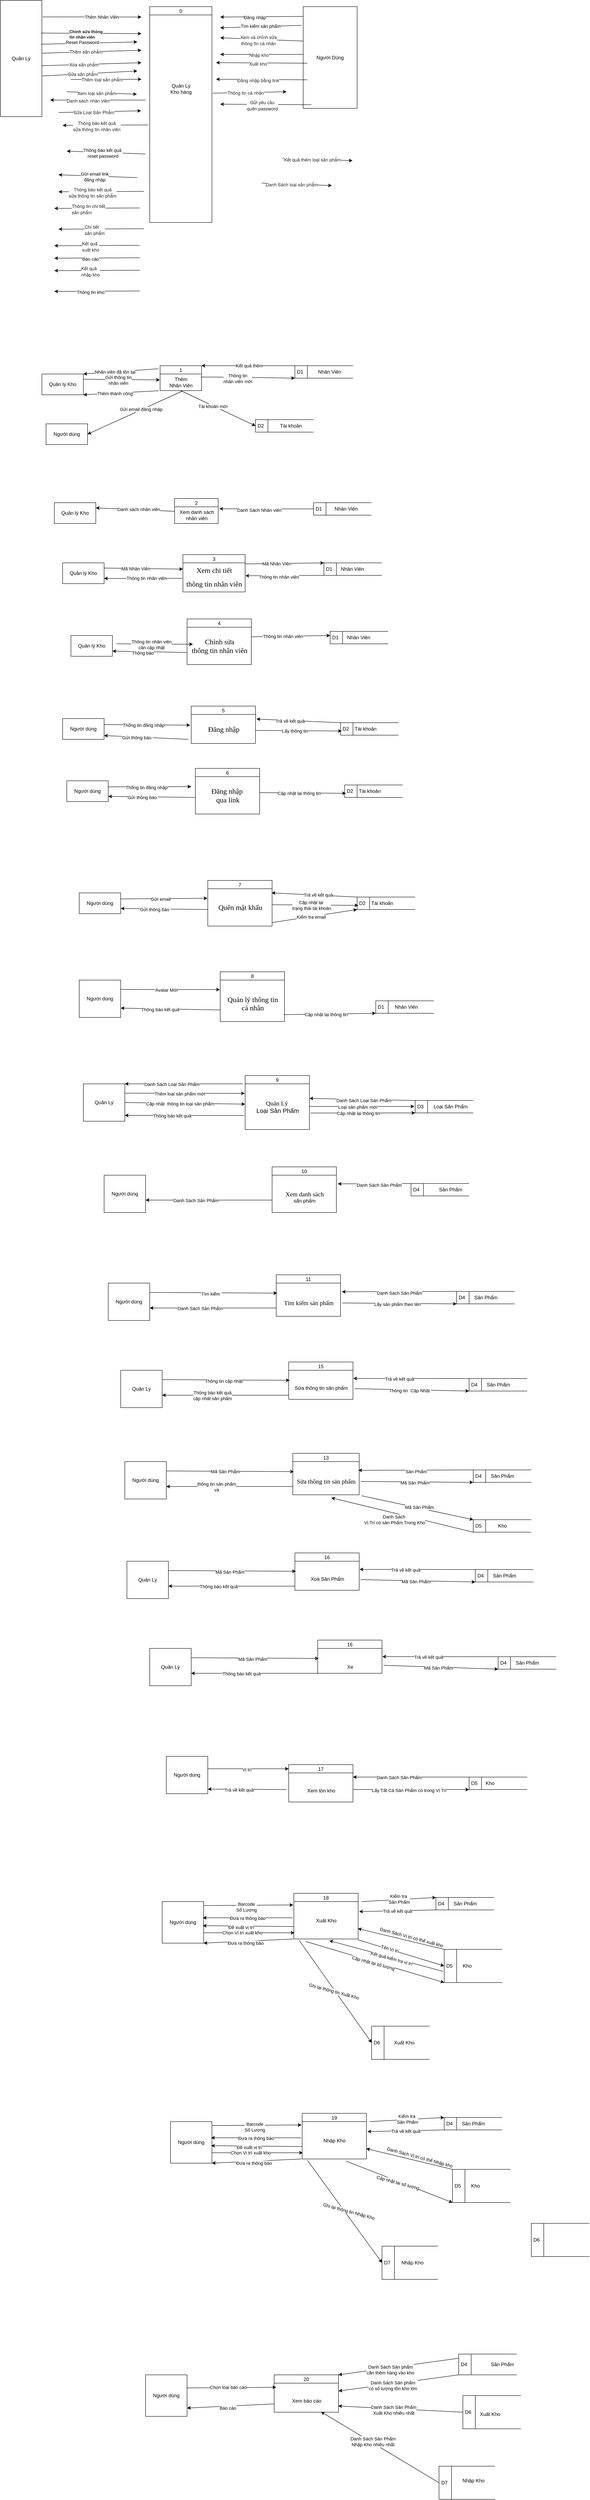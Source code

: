 <mxfile version="22.1.5" type="github">
  <diagram name="Page-1" id="eWzb5CSK_ELcqtGUCEbZ">
    <mxGraphModel dx="1007" dy="1278" grid="1" gridSize="10" guides="1" tooltips="1" connect="1" arrows="1" fold="1" page="1" pageScale="1" pageWidth="850" pageHeight="1100" math="0" shadow="0">
      <root>
        <mxCell id="0" />
        <mxCell id="1" parent="0" />
        <mxCell id="-vmsMyEjaZf6Jt63UmZb-7" value="0" style="swimlane;fontStyle=0;childLayout=stackLayout;horizontal=1;startSize=20;fillColor=#ffffff;horizontalStack=0;resizeParent=1;resizeParentMax=0;resizeLast=0;collapsible=0;marginBottom=0;swimlaneFillColor=#ffffff;" vertex="1" parent="1">
          <mxGeometry x="400" y="285" width="150" height="520" as="geometry" />
        </mxCell>
        <mxCell id="-vmsMyEjaZf6Jt63UmZb-8" value="&lt;br&gt;&lt;br&gt;&lt;br&gt;&lt;br&gt;&lt;br&gt;&lt;br&gt;&lt;br&gt;&lt;br&gt;&lt;br&gt;&lt;br&gt;&lt;br&gt;Quản Lý&lt;br&gt;Kho hàng&lt;br&gt;&lt;br&gt;&lt;br&gt;&lt;br&gt;&lt;br&gt;&lt;br&gt;&lt;br&gt;&lt;br&gt;&lt;br&gt;&lt;br&gt;&lt;br&gt;&lt;br&gt;&lt;br&gt;&lt;br&gt;&lt;br&gt;&lt;br&gt;&lt;br&gt;&lt;br&gt;&lt;br&gt;&lt;br&gt;&lt;br&gt;&lt;br&gt;" style="text;html=1;align=center;verticalAlign=middle;resizable=0;points=[];autosize=1;strokeColor=none;fillColor=none;" vertex="1" parent="-vmsMyEjaZf6Jt63UmZb-7">
          <mxGeometry y="20" width="150" height="500" as="geometry" />
        </mxCell>
        <mxCell id="-vmsMyEjaZf6Jt63UmZb-10" value="Người Dùng" style="html=1;dashed=0;whiteSpace=wrap;direction=south;" vertex="1" parent="1">
          <mxGeometry x="770" y="285" width="130" height="245" as="geometry" />
        </mxCell>
        <mxCell id="-vmsMyEjaZf6Jt63UmZb-11" value="Quản Lý" style="html=1;dashed=0;whiteSpace=wrap;" vertex="1" parent="1">
          <mxGeometry x="40" y="270" width="100" height="280" as="geometry" />
        </mxCell>
        <mxCell id="-vmsMyEjaZf6Jt63UmZb-24" value="" style="endArrow=classic;html=1;rounded=0;exitX=1.02;exitY=0.142;exitDx=0;exitDy=0;exitPerimeter=0;" edge="1" parent="1" source="-vmsMyEjaZf6Jt63UmZb-11">
          <mxGeometry width="50" height="50" relative="1" as="geometry">
            <mxPoint x="220" y="308" as="sourcePoint" />
            <mxPoint x="380" y="310" as="targetPoint" />
          </mxGeometry>
        </mxCell>
        <mxCell id="-vmsMyEjaZf6Jt63UmZb-25" value="Thêm Nhân Viên" style="edgeLabel;html=1;align=center;verticalAlign=middle;resizable=0;points=[];" vertex="1" connectable="0" parent="-vmsMyEjaZf6Jt63UmZb-24">
          <mxGeometry x="0.189" relative="1" as="geometry">
            <mxPoint as="offset" />
          </mxGeometry>
        </mxCell>
        <mxCell id="-vmsMyEjaZf6Jt63UmZb-26" value="" style="endArrow=classic;html=1;rounded=0;exitX=0.096;exitY=1.001;exitDx=0;exitDy=0;exitPerimeter=0;" edge="1" parent="1" source="-vmsMyEjaZf6Jt63UmZb-10">
          <mxGeometry width="50" height="50" relative="1" as="geometry">
            <mxPoint x="430" y="420" as="sourcePoint" />
            <mxPoint x="570" y="310" as="targetPoint" />
          </mxGeometry>
        </mxCell>
        <mxCell id="-vmsMyEjaZf6Jt63UmZb-27" value="Đăng nhập" style="edgeLabel;html=1;align=center;verticalAlign=middle;resizable=0;points=[];" vertex="1" connectable="0" parent="-vmsMyEjaZf6Jt63UmZb-26">
          <mxGeometry x="0.178" y="1" relative="1" as="geometry">
            <mxPoint as="offset" />
          </mxGeometry>
        </mxCell>
        <mxCell id="-vmsMyEjaZf6Jt63UmZb-30" value="" style="endArrow=classic;html=1;rounded=0;exitX=0.98;exitY=0.281;exitDx=0;exitDy=0;exitPerimeter=0;" edge="1" parent="1" source="-vmsMyEjaZf6Jt63UmZb-11">
          <mxGeometry width="50" height="50" relative="1" as="geometry">
            <mxPoint x="430" y="420" as="sourcePoint" />
            <mxPoint x="380" y="350" as="targetPoint" />
          </mxGeometry>
        </mxCell>
        <mxCell id="-vmsMyEjaZf6Jt63UmZb-44" value="&lt;div style=&quot;text-align: left; font-size: 10px;&quot;&gt;&lt;font style=&quot;font-size: 10px;&quot; face=&quot;Google Sans, Helvetica Neue, sans-serif&quot; color=&quot;#1f1f1f&quot;&gt;&lt;b&gt;Chỉnh sửa thông&lt;/b&gt;&lt;/font&gt;&lt;/div&gt;&lt;div style=&quot;text-align: left; font-size: 10px;&quot;&gt;&lt;font style=&quot;font-size: 10px;&quot; face=&quot;Google Sans, Helvetica Neue, sans-serif&quot; color=&quot;#1f1f1f&quot;&gt;&lt;b&gt;tin nhân viên&lt;/b&gt;&lt;/font&gt;&lt;/div&gt;" style="edgeLabel;html=1;align=center;verticalAlign=middle;resizable=0;points=[];" vertex="1" connectable="0" parent="-vmsMyEjaZf6Jt63UmZb-30">
          <mxGeometry x="-0.112" y="-1" relative="1" as="geometry">
            <mxPoint as="offset" />
          </mxGeometry>
        </mxCell>
        <mxCell id="-vmsMyEjaZf6Jt63UmZb-31" value="" style="endArrow=classic;html=1;rounded=0;exitX=0.98;exitY=0.377;exitDx=0;exitDy=0;exitPerimeter=0;" edge="1" parent="1" source="-vmsMyEjaZf6Jt63UmZb-11">
          <mxGeometry width="50" height="50" relative="1" as="geometry">
            <mxPoint x="220" y="360.0" as="sourcePoint" />
            <mxPoint x="370" y="370" as="targetPoint" />
          </mxGeometry>
        </mxCell>
        <mxCell id="-vmsMyEjaZf6Jt63UmZb-45" value="Reset Password" style="edgeLabel;html=1;align=center;verticalAlign=middle;resizable=0;points=[];" vertex="1" connectable="0" parent="-vmsMyEjaZf6Jt63UmZb-31">
          <mxGeometry x="-0.153" y="2" relative="1" as="geometry">
            <mxPoint as="offset" />
          </mxGeometry>
        </mxCell>
        <mxCell id="-vmsMyEjaZf6Jt63UmZb-32" value="" style="endArrow=classic;html=1;rounded=0;exitX=1;exitY=0.454;exitDx=0;exitDy=0;exitPerimeter=0;" edge="1" parent="1" source="-vmsMyEjaZf6Jt63UmZb-11">
          <mxGeometry width="50" height="50" relative="1" as="geometry">
            <mxPoint x="226.65" y="380.0" as="sourcePoint" />
            <mxPoint x="380" y="390" as="targetPoint" />
          </mxGeometry>
        </mxCell>
        <mxCell id="-vmsMyEjaZf6Jt63UmZb-46" value="&lt;span style=&quot;color: rgb(31, 31, 31); font-family: &amp;quot;Google Sans&amp;quot;, &amp;quot;Helvetica Neue&amp;quot;, sans-serif; text-align: left;&quot;&gt;Thêm sản phẩm&lt;/span&gt;" style="edgeLabel;html=1;align=center;verticalAlign=middle;resizable=0;points=[];" vertex="1" connectable="0" parent="-vmsMyEjaZf6Jt63UmZb-32">
          <mxGeometry x="-0.117" relative="1" as="geometry">
            <mxPoint as="offset" />
          </mxGeometry>
        </mxCell>
        <mxCell id="-vmsMyEjaZf6Jt63UmZb-37" value="" style="endArrow=classic;html=1;rounded=0;exitX=0.348;exitY=1.021;exitDx=0;exitDy=0;exitPerimeter=0;" edge="1" parent="1">
          <mxGeometry width="50" height="50" relative="1" as="geometry">
            <mxPoint x="766.22" y="330" as="sourcePoint" />
            <mxPoint x="570" y="336" as="targetPoint" />
          </mxGeometry>
        </mxCell>
        <mxCell id="-vmsMyEjaZf6Jt63UmZb-41" value="Tìm kiếm sản phẩm" style="edgeLabel;html=1;align=center;verticalAlign=middle;resizable=0;points=[];" vertex="1" connectable="0" parent="-vmsMyEjaZf6Jt63UmZb-37">
          <mxGeometry x="0.016" y="-1" relative="1" as="geometry">
            <mxPoint as="offset" />
          </mxGeometry>
        </mxCell>
        <mxCell id="-vmsMyEjaZf6Jt63UmZb-47" value="" style="endArrow=classic;html=1;rounded=0;exitX=0.99;exitY=0.562;exitDx=0;exitDy=0;exitPerimeter=0;" edge="1" parent="1" source="-vmsMyEjaZf6Jt63UmZb-11">
          <mxGeometry width="50" height="50" relative="1" as="geometry">
            <mxPoint x="430" y="430" as="sourcePoint" />
            <mxPoint x="380" y="420" as="targetPoint" />
          </mxGeometry>
        </mxCell>
        <mxCell id="-vmsMyEjaZf6Jt63UmZb-48" value="&lt;span style=&quot;color: rgb(31, 31, 31); font-family: &amp;quot;Google Sans&amp;quot;, &amp;quot;Helvetica Neue&amp;quot;, sans-serif; text-align: left;&quot;&gt;Xóa sản phẩm&lt;/span&gt;" style="edgeLabel;html=1;align=center;verticalAlign=middle;resizable=0;points=[];" vertex="1" connectable="0" parent="-vmsMyEjaZf6Jt63UmZb-47">
          <mxGeometry x="-0.152" y="-1" relative="1" as="geometry">
            <mxPoint as="offset" />
          </mxGeometry>
        </mxCell>
        <mxCell id="-vmsMyEjaZf6Jt63UmZb-56" value="" style="endArrow=classic;html=1;rounded=0;exitX=0.5;exitY=1;exitDx=0;exitDy=0;" edge="1" parent="1">
          <mxGeometry width="50" height="50" relative="1" as="geometry">
            <mxPoint x="770" y="368" as="sourcePoint" />
            <mxPoint x="570" y="360" as="targetPoint" />
          </mxGeometry>
        </mxCell>
        <mxCell id="-vmsMyEjaZf6Jt63UmZb-57" value="&lt;span style=&quot;color: rgb(31, 31, 31); font-family: &amp;quot;Google Sans&amp;quot;, &amp;quot;Helvetica Neue&amp;quot;, sans-serif; text-align: left;&quot;&gt;Xem và chỉnh sửa &lt;br&gt;thông tin cá nhân&lt;/span&gt;" style="edgeLabel;html=1;align=center;verticalAlign=middle;resizable=0;points=[];" vertex="1" connectable="0" parent="-vmsMyEjaZf6Jt63UmZb-56">
          <mxGeometry x="0.081" y="2" relative="1" as="geometry">
            <mxPoint as="offset" />
          </mxGeometry>
        </mxCell>
        <mxCell id="-vmsMyEjaZf6Jt63UmZb-58" value="" style="endArrow=classic;html=1;rounded=0;exitX=0.647;exitY=0.992;exitDx=0;exitDy=0;exitPerimeter=0;" edge="1" parent="1">
          <mxGeometry width="50" height="50" relative="1" as="geometry">
            <mxPoint x="771.04" y="399.995" as="sourcePoint" />
            <mxPoint x="570" y="400" as="targetPoint" />
          </mxGeometry>
        </mxCell>
        <mxCell id="-vmsMyEjaZf6Jt63UmZb-59" value="&lt;span style=&quot;color: rgb(31, 31, 31); font-family: &amp;quot;Google Sans&amp;quot;, &amp;quot;Helvetica Neue&amp;quot;, sans-serif; text-align: left;&quot;&gt;&lt;font style=&quot;font-size: 11px;&quot;&gt;Nhập kho&lt;/font&gt;&lt;/span&gt;" style="edgeLabel;html=1;align=center;verticalAlign=middle;resizable=0;points=[];" vertex="1" connectable="0" parent="-vmsMyEjaZf6Jt63UmZb-58">
          <mxGeometry x="0.081" y="2" relative="1" as="geometry">
            <mxPoint as="offset" />
          </mxGeometry>
        </mxCell>
        <mxCell id="-vmsMyEjaZf6Jt63UmZb-60" value="" style="endArrow=classic;html=1;rounded=0;exitX=0.75;exitY=1;exitDx=0;exitDy=0;entryX=1.013;entryY=0.232;entryDx=0;entryDy=0;entryPerimeter=0;" edge="1" parent="1">
          <mxGeometry width="50" height="50" relative="1" as="geometry">
            <mxPoint x="780" y="421.25" as="sourcePoint" />
            <mxPoint x="560" y="420" as="targetPoint" />
          </mxGeometry>
        </mxCell>
        <mxCell id="-vmsMyEjaZf6Jt63UmZb-61" value="&lt;span style=&quot;color: rgb(31, 31, 31); font-family: &amp;quot;Google Sans&amp;quot;, &amp;quot;Helvetica Neue&amp;quot;, sans-serif;&quot;&gt;Xuất kho&lt;/span&gt;" style="edgeLabel;html=1;align=center;verticalAlign=middle;resizable=0;points=[];" vertex="1" connectable="0" parent="-vmsMyEjaZf6Jt63UmZb-60">
          <mxGeometry x="0.081" y="2" relative="1" as="geometry">
            <mxPoint as="offset" />
          </mxGeometry>
        </mxCell>
        <mxCell id="-vmsMyEjaZf6Jt63UmZb-64" value="" style="endArrow=classic;html=1;rounded=0;exitX=1.01;exitY=0.65;exitDx=0;exitDy=0;exitPerimeter=0;" edge="1" parent="1" source="-vmsMyEjaZf6Jt63UmZb-11">
          <mxGeometry width="50" height="50" relative="1" as="geometry">
            <mxPoint x="220" y="440" as="sourcePoint" />
            <mxPoint x="370" y="440" as="targetPoint" />
          </mxGeometry>
        </mxCell>
        <mxCell id="-vmsMyEjaZf6Jt63UmZb-65" value="&lt;span style=&quot;color: rgb(31, 31, 31); font-family: &amp;quot;Google Sans&amp;quot;, &amp;quot;Helvetica Neue&amp;quot;, sans-serif; text-align: left;&quot;&gt;Sửa sản phẩm&lt;/span&gt;" style="edgeLabel;html=1;align=center;verticalAlign=middle;resizable=0;points=[];" vertex="1" connectable="0" parent="-vmsMyEjaZf6Jt63UmZb-64">
          <mxGeometry x="-0.152" y="-1" relative="1" as="geometry">
            <mxPoint as="offset" />
          </mxGeometry>
        </mxCell>
        <mxCell id="-vmsMyEjaZf6Jt63UmZb-66" value="" style="endArrow=classic;html=1;rounded=0;exitX=1;exitY=0.454;exitDx=0;exitDy=0;exitPerimeter=0;" edge="1" parent="1">
          <mxGeometry width="50" height="50" relative="1" as="geometry">
            <mxPoint x="210" y="460.48" as="sourcePoint" />
            <mxPoint x="380" y="460" as="targetPoint" />
          </mxGeometry>
        </mxCell>
        <mxCell id="-vmsMyEjaZf6Jt63UmZb-67" value="&lt;span style=&quot;color: rgb(31, 31, 31); font-family: &amp;quot;Google Sans&amp;quot;, &amp;quot;Helvetica Neue&amp;quot;, sans-serif; text-align: left;&quot;&gt;Thêm loại sản phẩm&lt;/span&gt;" style="edgeLabel;html=1;align=center;verticalAlign=middle;resizable=0;points=[];" vertex="1" connectable="0" parent="-vmsMyEjaZf6Jt63UmZb-66">
          <mxGeometry x="-0.117" relative="1" as="geometry">
            <mxPoint as="offset" />
          </mxGeometry>
        </mxCell>
        <mxCell id="-vmsMyEjaZf6Jt63UmZb-68" value="" style="endArrow=classic;html=1;rounded=0;exitX=1.01;exitY=0.65;exitDx=0;exitDy=0;exitPerimeter=0;" edge="1" parent="1">
          <mxGeometry width="50" height="50" relative="1" as="geometry">
            <mxPoint x="200" y="490" as="sourcePoint" />
            <mxPoint x="369" y="496" as="targetPoint" />
          </mxGeometry>
        </mxCell>
        <mxCell id="-vmsMyEjaZf6Jt63UmZb-69" value="&lt;span style=&quot;color: rgb(31, 31, 31); font-family: &amp;quot;Google Sans&amp;quot;, &amp;quot;Helvetica Neue&amp;quot;, sans-serif; text-align: left;&quot;&gt;Xem loại sản phẩm&lt;/span&gt;" style="edgeLabel;html=1;align=center;verticalAlign=middle;resizable=0;points=[];" vertex="1" connectable="0" parent="-vmsMyEjaZf6Jt63UmZb-68">
          <mxGeometry x="-0.152" y="-1" relative="1" as="geometry">
            <mxPoint as="offset" />
          </mxGeometry>
        </mxCell>
        <mxCell id="-vmsMyEjaZf6Jt63UmZb-70" value="" style="endArrow=classic;html=1;rounded=0;exitX=0.75;exitY=1;exitDx=0;exitDy=0;entryX=1.013;entryY=0.232;entryDx=0;entryDy=0;entryPerimeter=0;" edge="1" parent="1">
          <mxGeometry width="50" height="50" relative="1" as="geometry">
            <mxPoint x="780" y="461.25" as="sourcePoint" />
            <mxPoint x="560" y="460" as="targetPoint" />
          </mxGeometry>
        </mxCell>
        <mxCell id="-vmsMyEjaZf6Jt63UmZb-71" value="&lt;font face=&quot;Google Sans, Helvetica Neue, sans-serif&quot; color=&quot;#1f1f1f&quot;&gt;Đăng nhập bằng link&lt;/font&gt;" style="edgeLabel;html=1;align=center;verticalAlign=middle;resizable=0;points=[];" vertex="1" connectable="0" parent="-vmsMyEjaZf6Jt63UmZb-70">
          <mxGeometry x="0.081" y="2" relative="1" as="geometry">
            <mxPoint as="offset" />
          </mxGeometry>
        </mxCell>
        <mxCell id="-vmsMyEjaZf6Jt63UmZb-72" value="" style="endArrow=classic;html=1;rounded=0;" edge="1" parent="1">
          <mxGeometry width="50" height="50" relative="1" as="geometry">
            <mxPoint x="390" y="510" as="sourcePoint" />
            <mxPoint x="160" y="510" as="targetPoint" />
          </mxGeometry>
        </mxCell>
        <mxCell id="-vmsMyEjaZf6Jt63UmZb-73" value="&lt;span style=&quot;color: rgb(31, 31, 31); font-family: &amp;quot;Google Sans&amp;quot;, &amp;quot;Helvetica Neue&amp;quot;, sans-serif; text-align: left;&quot;&gt;Danh sách nhân viên&lt;/span&gt;" style="edgeLabel;html=1;align=center;verticalAlign=middle;resizable=0;points=[];" vertex="1" connectable="0" parent="-vmsMyEjaZf6Jt63UmZb-72">
          <mxGeometry x="0.21" y="2" relative="1" as="geometry">
            <mxPoint as="offset" />
          </mxGeometry>
        </mxCell>
        <mxCell id="-vmsMyEjaZf6Jt63UmZb-74" value="" style="endArrow=classic;html=1;rounded=0;exitX=1.016;exitY=0.377;exitDx=0;exitDy=0;exitPerimeter=0;" edge="1" parent="1" source="-vmsMyEjaZf6Jt63UmZb-8">
          <mxGeometry width="50" height="50" relative="1" as="geometry">
            <mxPoint x="460" y="360" as="sourcePoint" />
            <mxPoint x="730" y="490" as="targetPoint" />
          </mxGeometry>
        </mxCell>
        <mxCell id="-vmsMyEjaZf6Jt63UmZb-75" value="&lt;span style=&quot;color: rgb(31, 31, 31); font-family: &amp;quot;Google Sans&amp;quot;, &amp;quot;Helvetica Neue&amp;quot;, sans-serif;&quot;&gt;&lt;font style=&quot;font-size: 11px;&quot;&gt;Thông tin cá nhân&lt;/font&gt;&lt;/span&gt;" style="edgeLabel;html=1;align=center;verticalAlign=middle;resizable=0;points=[];" vertex="1" connectable="0" parent="-vmsMyEjaZf6Jt63UmZb-74">
          <mxGeometry x="-0.119" y="-1" relative="1" as="geometry">
            <mxPoint as="offset" />
          </mxGeometry>
        </mxCell>
        <mxCell id="-vmsMyEjaZf6Jt63UmZb-76" value="" style="endArrow=classic;html=1;rounded=0;exitX=-0.012;exitY=0.419;exitDx=0;exitDy=0;exitPerimeter=0;" edge="1" parent="1">
          <mxGeometry width="50" height="50" relative="1" as="geometry">
            <mxPoint x="396" y="570" as="sourcePoint" />
            <mxPoint x="190" y="571" as="targetPoint" />
          </mxGeometry>
        </mxCell>
        <mxCell id="-vmsMyEjaZf6Jt63UmZb-77" value="&lt;span style=&quot;color: rgb(31, 31, 31); font-family: &amp;quot;Google Sans&amp;quot;, &amp;quot;Helvetica Neue&amp;quot;, sans-serif; text-align: left;&quot;&gt;Thông báo kết quả &lt;br&gt;sửa thông tin nhân viên&lt;/span&gt;" style="edgeLabel;html=1;align=center;verticalAlign=middle;resizable=0;points=[];" vertex="1" connectable="0" parent="-vmsMyEjaZf6Jt63UmZb-76">
          <mxGeometry x="0.21" y="2" relative="1" as="geometry">
            <mxPoint as="offset" />
          </mxGeometry>
        </mxCell>
        <mxCell id="-vmsMyEjaZf6Jt63UmZb-79" value="" style="endArrow=classic;html=1;rounded=0;" edge="1" parent="1">
          <mxGeometry width="50" height="50" relative="1" as="geometry">
            <mxPoint x="390" y="640" as="sourcePoint" />
            <mxPoint x="200" y="633" as="targetPoint" />
          </mxGeometry>
        </mxCell>
        <mxCell id="-vmsMyEjaZf6Jt63UmZb-80" value="Thông báo kết quả&amp;nbsp;&lt;br&gt;reset password" style="edgeLabel;html=1;align=center;verticalAlign=middle;resizable=0;points=[];" vertex="1" connectable="0" parent="-vmsMyEjaZf6Jt63UmZb-79">
          <mxGeometry x="0.085" y="2" relative="1" as="geometry">
            <mxPoint as="offset" />
          </mxGeometry>
        </mxCell>
        <mxCell id="-vmsMyEjaZf6Jt63UmZb-81" value="" style="endArrow=classic;html=1;rounded=0;exitX=0.75;exitY=1;exitDx=0;exitDy=0;entryX=1.013;entryY=0.232;entryDx=0;entryDy=0;entryPerimeter=0;" edge="1" parent="1">
          <mxGeometry width="50" height="50" relative="1" as="geometry">
            <mxPoint x="790" y="521.25" as="sourcePoint" />
            <mxPoint x="570" y="520" as="targetPoint" />
          </mxGeometry>
        </mxCell>
        <mxCell id="-vmsMyEjaZf6Jt63UmZb-82" value="&lt;font face=&quot;Google Sans, Helvetica Neue, sans-serif&quot; color=&quot;#1f1f1f&quot;&gt;Gửi yêu cầu &lt;br&gt;quên password&lt;/font&gt;" style="edgeLabel;html=1;align=center;verticalAlign=middle;resizable=0;points=[];" vertex="1" connectable="0" parent="-vmsMyEjaZf6Jt63UmZb-81">
          <mxGeometry x="0.081" y="2" relative="1" as="geometry">
            <mxPoint as="offset" />
          </mxGeometry>
        </mxCell>
        <mxCell id="-vmsMyEjaZf6Jt63UmZb-84" value="" style="endArrow=classic;html=1;rounded=0;" edge="1" parent="1">
          <mxGeometry width="50" height="50" relative="1" as="geometry">
            <mxPoint x="370" y="697" as="sourcePoint" />
            <mxPoint x="180" y="690" as="targetPoint" />
          </mxGeometry>
        </mxCell>
        <mxCell id="-vmsMyEjaZf6Jt63UmZb-85" value="Gửi email link&lt;br&gt;đăng nhập" style="edgeLabel;html=1;align=center;verticalAlign=middle;resizable=0;points=[];" vertex="1" connectable="0" parent="-vmsMyEjaZf6Jt63UmZb-84">
          <mxGeometry x="0.085" y="2" relative="1" as="geometry">
            <mxPoint as="offset" />
          </mxGeometry>
        </mxCell>
        <mxCell id="-vmsMyEjaZf6Jt63UmZb-86" value="" style="endArrow=classic;html=1;rounded=0;exitX=-0.012;exitY=0.419;exitDx=0;exitDy=0;exitPerimeter=0;" edge="1" parent="1">
          <mxGeometry width="50" height="50" relative="1" as="geometry">
            <mxPoint x="386" y="730" as="sourcePoint" />
            <mxPoint x="180" y="731" as="targetPoint" />
          </mxGeometry>
        </mxCell>
        <mxCell id="-vmsMyEjaZf6Jt63UmZb-87" value="&lt;span style=&quot;color: rgb(31, 31, 31); font-family: &amp;quot;Google Sans&amp;quot;, &amp;quot;Helvetica Neue&amp;quot;, sans-serif; text-align: left;&quot;&gt;Thông báo kết quả &lt;br&gt;sửa thông tin sản phẩm&lt;/span&gt;" style="edgeLabel;html=1;align=center;verticalAlign=middle;resizable=0;points=[];" vertex="1" connectable="0" parent="-vmsMyEjaZf6Jt63UmZb-86">
          <mxGeometry x="0.21" y="2" relative="1" as="geometry">
            <mxPoint as="offset" />
          </mxGeometry>
        </mxCell>
        <mxCell id="-vmsMyEjaZf6Jt63UmZb-88" value="" style="endArrow=classic;html=1;rounded=0;exitX=-0.012;exitY=0.419;exitDx=0;exitDy=0;exitPerimeter=0;" edge="1" parent="1">
          <mxGeometry width="50" height="50" relative="1" as="geometry">
            <mxPoint x="376" y="770" as="sourcePoint" />
            <mxPoint x="170" y="771" as="targetPoint" />
          </mxGeometry>
        </mxCell>
        <mxCell id="-vmsMyEjaZf6Jt63UmZb-89" value="&lt;div style=&quot;text-align: left;&quot;&gt;&lt;font face=&quot;Google Sans, Helvetica Neue, sans-serif&quot; color=&quot;#1f1f1f&quot;&gt;Thông tin chi tiết&lt;/font&gt;&lt;/div&gt;&lt;div style=&quot;text-align: left;&quot;&gt;&lt;font face=&quot;Google Sans, Helvetica Neue, sans-serif&quot; color=&quot;#1f1f1f&quot;&gt;sản phẩm&lt;/font&gt;&lt;/div&gt;" style="edgeLabel;html=1;align=center;verticalAlign=middle;resizable=0;points=[];" vertex="1" connectable="0" parent="-vmsMyEjaZf6Jt63UmZb-88">
          <mxGeometry x="0.21" y="2" relative="1" as="geometry">
            <mxPoint as="offset" />
          </mxGeometry>
        </mxCell>
        <mxCell id="-vmsMyEjaZf6Jt63UmZb-91" value="" style="endArrow=classic;html=1;rounded=0;exitX=-0.012;exitY=0.419;exitDx=0;exitDy=0;exitPerimeter=0;" edge="1" parent="1">
          <mxGeometry width="50" height="50" relative="1" as="geometry">
            <mxPoint x="386" y="820" as="sourcePoint" />
            <mxPoint x="180" y="821" as="targetPoint" />
          </mxGeometry>
        </mxCell>
        <mxCell id="-vmsMyEjaZf6Jt63UmZb-92" value="&lt;div style=&quot;text-align: left;&quot;&gt;&lt;font face=&quot;Google Sans, Helvetica Neue, sans-serif&quot; color=&quot;#1f1f1f&quot;&gt;Chi tiết&lt;/font&gt;&lt;/div&gt;&lt;div style=&quot;text-align: left;&quot;&gt;&lt;font face=&quot;Google Sans, Helvetica Neue, sans-serif&quot; color=&quot;#1f1f1f&quot;&gt;sản phẩm&lt;/font&gt;&lt;/div&gt;" style="edgeLabel;html=1;align=center;verticalAlign=middle;resizable=0;points=[];" vertex="1" connectable="0" parent="-vmsMyEjaZf6Jt63UmZb-91">
          <mxGeometry x="0.21" y="2" relative="1" as="geometry">
            <mxPoint x="5" as="offset" />
          </mxGeometry>
        </mxCell>
        <mxCell id="-vmsMyEjaZf6Jt63UmZb-93" value="" style="endArrow=classic;html=1;rounded=0;exitX=-0.012;exitY=0.419;exitDx=0;exitDy=0;exitPerimeter=0;" edge="1" parent="1">
          <mxGeometry width="50" height="50" relative="1" as="geometry">
            <mxPoint x="376" y="890" as="sourcePoint" />
            <mxPoint x="170" y="891" as="targetPoint" />
          </mxGeometry>
        </mxCell>
        <mxCell id="-vmsMyEjaZf6Jt63UmZb-94" value="&lt;div style=&quot;text-align: left;&quot;&gt;Báo cáo&lt;br&gt;&lt;/div&gt;" style="edgeLabel;html=1;align=center;verticalAlign=middle;resizable=0;points=[];" vertex="1" connectable="0" parent="-vmsMyEjaZf6Jt63UmZb-93">
          <mxGeometry x="0.21" y="2" relative="1" as="geometry">
            <mxPoint x="5" as="offset" />
          </mxGeometry>
        </mxCell>
        <mxCell id="-vmsMyEjaZf6Jt63UmZb-95" value="" style="endArrow=classic;html=1;rounded=0;exitX=-0.012;exitY=0.419;exitDx=0;exitDy=0;exitPerimeter=0;" edge="1" parent="1">
          <mxGeometry width="50" height="50" relative="1" as="geometry">
            <mxPoint x="376" y="970" as="sourcePoint" />
            <mxPoint x="170" y="971" as="targetPoint" />
          </mxGeometry>
        </mxCell>
        <mxCell id="-vmsMyEjaZf6Jt63UmZb-96" value="&lt;div style=&quot;text-align: left;&quot;&gt;Thông tin kho&lt;br&gt;&lt;/div&gt;" style="edgeLabel;html=1;align=center;verticalAlign=middle;resizable=0;points=[];" vertex="1" connectable="0" parent="-vmsMyEjaZf6Jt63UmZb-95">
          <mxGeometry x="0.21" y="2" relative="1" as="geometry">
            <mxPoint x="5" as="offset" />
          </mxGeometry>
        </mxCell>
        <mxCell id="-vmsMyEjaZf6Jt63UmZb-98" value="" style="endArrow=classic;html=1;rounded=0;exitX=-0.012;exitY=0.419;exitDx=0;exitDy=0;exitPerimeter=0;" edge="1" parent="1">
          <mxGeometry width="50" height="50" relative="1" as="geometry">
            <mxPoint x="376" y="860" as="sourcePoint" />
            <mxPoint x="170" y="861" as="targetPoint" />
          </mxGeometry>
        </mxCell>
        <mxCell id="-vmsMyEjaZf6Jt63UmZb-99" value="&lt;div style=&quot;text-align: left;&quot;&gt;&lt;font face=&quot;Google Sans, Helvetica Neue, sans-serif&quot; color=&quot;#1f1f1f&quot;&gt;Kết quả&lt;/font&gt;&lt;/div&gt;&lt;div style=&quot;text-align: left;&quot;&gt;&lt;font face=&quot;Google Sans, Helvetica Neue, sans-serif&quot; color=&quot;#1f1f1f&quot;&gt;xuất kho&lt;/font&gt;&lt;/div&gt;" style="edgeLabel;html=1;align=center;verticalAlign=middle;resizable=0;points=[];" vertex="1" connectable="0" parent="-vmsMyEjaZf6Jt63UmZb-98">
          <mxGeometry x="0.21" y="2" relative="1" as="geometry">
            <mxPoint x="5" as="offset" />
          </mxGeometry>
        </mxCell>
        <mxCell id="-vmsMyEjaZf6Jt63UmZb-100" value="" style="endArrow=classic;html=1;rounded=0;exitX=-0.012;exitY=0.419;exitDx=0;exitDy=0;exitPerimeter=0;" edge="1" parent="1">
          <mxGeometry width="50" height="50" relative="1" as="geometry">
            <mxPoint x="376" y="920" as="sourcePoint" />
            <mxPoint x="170" y="921" as="targetPoint" />
          </mxGeometry>
        </mxCell>
        <mxCell id="-vmsMyEjaZf6Jt63UmZb-101" value="&lt;div style=&quot;text-align: left;&quot;&gt;&lt;font face=&quot;Google Sans, Helvetica Neue, sans-serif&quot; color=&quot;#1f1f1f&quot;&gt;Kết quả&amp;nbsp;&lt;/font&gt;&lt;/div&gt;&lt;div style=&quot;text-align: left;&quot;&gt;&lt;font face=&quot;Google Sans, Helvetica Neue, sans-serif&quot; color=&quot;#1f1f1f&quot;&gt;nhập kho&lt;/font&gt;&lt;/div&gt;" style="edgeLabel;html=1;align=center;verticalAlign=middle;resizable=0;points=[];" vertex="1" connectable="0" parent="-vmsMyEjaZf6Jt63UmZb-100">
          <mxGeometry x="0.21" y="2" relative="1" as="geometry">
            <mxPoint x="5" as="offset" />
          </mxGeometry>
        </mxCell>
        <mxCell id="-vmsMyEjaZf6Jt63UmZb-105" value="" style="endArrow=classic;html=1;rounded=0;" edge="1" parent="1">
          <mxGeometry width="50" height="50" relative="1" as="geometry">
            <mxPoint x="180" y="540" as="sourcePoint" />
            <mxPoint x="379" y="536" as="targetPoint" />
          </mxGeometry>
        </mxCell>
        <mxCell id="-vmsMyEjaZf6Jt63UmZb-106" value="&lt;div style=&quot;text-align: left;&quot;&gt;&lt;font face=&quot;Google Sans, Helvetica Neue, sans-serif&quot; color=&quot;#1f1f1f&quot;&gt;Sửa Loại Sản Phẩm&lt;/font&gt;&lt;/div&gt;" style="edgeLabel;html=1;align=center;verticalAlign=middle;resizable=0;points=[];" vertex="1" connectable="0" parent="-vmsMyEjaZf6Jt63UmZb-105">
          <mxGeometry x="-0.152" y="-1" relative="1" as="geometry">
            <mxPoint as="offset" />
          </mxGeometry>
        </mxCell>
        <mxCell id="-vmsMyEjaZf6Jt63UmZb-107" value="" style="endArrow=classic;html=1;rounded=0;exitX=1.01;exitY=0.65;exitDx=0;exitDy=0;exitPerimeter=0;" edge="1" parent="1">
          <mxGeometry width="50" height="50" relative="1" as="geometry">
            <mxPoint x="720" y="650" as="sourcePoint" />
            <mxPoint x="889" y="656" as="targetPoint" />
          </mxGeometry>
        </mxCell>
        <mxCell id="-vmsMyEjaZf6Jt63UmZb-108" value="&lt;div style=&quot;text-align: left;&quot;&gt;&lt;font face=&quot;Google Sans, Helvetica Neue, sans-serif&quot; color=&quot;#1f1f1f&quot;&gt;Kết quả thêm loại sản phẩm&lt;/font&gt;&lt;/div&gt;" style="edgeLabel;html=1;align=center;verticalAlign=middle;resizable=0;points=[];" vertex="1" connectable="0" parent="-vmsMyEjaZf6Jt63UmZb-107">
          <mxGeometry x="-0.152" y="-1" relative="1" as="geometry">
            <mxPoint as="offset" />
          </mxGeometry>
        </mxCell>
        <mxCell id="-vmsMyEjaZf6Jt63UmZb-112" value="" style="endArrow=classic;html=1;rounded=0;exitX=1.01;exitY=0.65;exitDx=0;exitDy=0;exitPerimeter=0;" edge="1" parent="1">
          <mxGeometry width="50" height="50" relative="1" as="geometry">
            <mxPoint x="670" y="710" as="sourcePoint" />
            <mxPoint x="839" y="716" as="targetPoint" />
          </mxGeometry>
        </mxCell>
        <mxCell id="-vmsMyEjaZf6Jt63UmZb-113" value="&lt;div style=&quot;text-align: left;&quot;&gt;&lt;font face=&quot;Google Sans, Helvetica Neue, sans-serif&quot; color=&quot;#1f1f1f&quot;&gt;Danh Sách loại sản phẩm&lt;/font&gt;&lt;/div&gt;" style="edgeLabel;html=1;align=center;verticalAlign=middle;resizable=0;points=[];" vertex="1" connectable="0" parent="-vmsMyEjaZf6Jt63UmZb-112">
          <mxGeometry x="-0.152" y="-1" relative="1" as="geometry">
            <mxPoint as="offset" />
          </mxGeometry>
        </mxCell>
        <mxCell id="-vmsMyEjaZf6Jt63UmZb-115" value="Quản lý Kho" style="html=1;dashed=0;whiteSpace=wrap;" vertex="1" parent="1">
          <mxGeometry x="140" y="1170" width="100" height="50" as="geometry" />
        </mxCell>
        <mxCell id="-vmsMyEjaZf6Jt63UmZb-116" value="1" style="swimlane;fontStyle=0;childLayout=stackLayout;horizontal=1;startSize=20;fillColor=#ffffff;horizontalStack=0;resizeParent=1;resizeParentMax=0;resizeLast=0;collapsible=0;marginBottom=0;swimlaneFillColor=#ffffff;" vertex="1" parent="1">
          <mxGeometry x="425" y="1150" width="100" height="60" as="geometry" />
        </mxCell>
        <mxCell id="-vmsMyEjaZf6Jt63UmZb-117" value="Thêm&lt;br&gt;Nhân Viên&lt;br&gt;" style="text;html=1;align=center;verticalAlign=middle;resizable=0;points=[];autosize=1;strokeColor=none;fillColor=none;" vertex="1" parent="-vmsMyEjaZf6Jt63UmZb-116">
          <mxGeometry y="20" width="100" height="40" as="geometry" />
        </mxCell>
        <mxCell id="-vmsMyEjaZf6Jt63UmZb-118" value="" style="endArrow=classic;html=1;rounded=0;exitX=1;exitY=0.25;exitDx=0;exitDy=0;entryX=-0.008;entryY=0.356;entryDx=0;entryDy=0;entryPerimeter=0;" edge="1" parent="1" source="-vmsMyEjaZf6Jt63UmZb-115" target="-vmsMyEjaZf6Jt63UmZb-117">
          <mxGeometry width="50" height="50" relative="1" as="geometry">
            <mxPoint x="340" y="1170" as="sourcePoint" />
            <mxPoint x="390" y="1120" as="targetPoint" />
          </mxGeometry>
        </mxCell>
        <mxCell id="-vmsMyEjaZf6Jt63UmZb-119" value="Gửi thông tin&lt;br&gt;nhân viên" style="edgeLabel;html=1;align=center;verticalAlign=middle;resizable=0;points=[];" vertex="1" connectable="0" parent="-vmsMyEjaZf6Jt63UmZb-118">
          <mxGeometry x="-0.086" y="-1" relative="1" as="geometry">
            <mxPoint as="offset" />
          </mxGeometry>
        </mxCell>
        <mxCell id="-vmsMyEjaZf6Jt63UmZb-120" value="D1" style="html=1;dashed=0;whiteSpace=wrap;shape=mxgraph.dfd.dataStoreID;align=left;spacingLeft=3;points=[[0,0],[0.5,0],[1,0],[0,0.5],[1,0.5],[0,1],[0.5,1],[1,1]];" vertex="1" parent="1">
          <mxGeometry x="750" y="1150" width="140" height="30" as="geometry" />
        </mxCell>
        <mxCell id="-vmsMyEjaZf6Jt63UmZb-121" value="Nhân Viên&amp;nbsp;" style="text;html=1;align=center;verticalAlign=middle;resizable=0;points=[];autosize=1;strokeColor=none;fillColor=none;" vertex="1" parent="1">
          <mxGeometry x="795" y="1150" width="80" height="30" as="geometry" />
        </mxCell>
        <mxCell id="-vmsMyEjaZf6Jt63UmZb-122" value="" style="endArrow=classic;html=1;rounded=0;exitX=-0.041;exitY=0.122;exitDx=0;exitDy=0;exitPerimeter=0;entryX=1;entryY=0;entryDx=0;entryDy=0;" edge="1" parent="1" source="-vmsMyEjaZf6Jt63UmZb-116" target="-vmsMyEjaZf6Jt63UmZb-115">
          <mxGeometry width="50" height="50" relative="1" as="geometry">
            <mxPoint x="512.94" y="1130" as="sourcePoint" />
            <mxPoint x="290.0" y="1131.23" as="targetPoint" />
          </mxGeometry>
        </mxCell>
        <mxCell id="-vmsMyEjaZf6Jt63UmZb-123" value="Nhân viên đã tồn tại" style="edgeLabel;html=1;align=center;verticalAlign=middle;resizable=0;points=[];" vertex="1" connectable="0" parent="-vmsMyEjaZf6Jt63UmZb-122">
          <mxGeometry x="0.163" y="1" relative="1" as="geometry">
            <mxPoint y="-1" as="offset" />
          </mxGeometry>
        </mxCell>
        <mxCell id="-vmsMyEjaZf6Jt63UmZb-125" value="" style="endArrow=classic;html=1;rounded=0;exitX=0.982;exitY=0.183;exitDx=0;exitDy=0;exitPerimeter=0;entryX=0;entryY=1;entryDx=0;entryDy=0;" edge="1" parent="1" source="-vmsMyEjaZf6Jt63UmZb-117" target="-vmsMyEjaZf6Jt63UmZb-120">
          <mxGeometry width="50" height="50" relative="1" as="geometry">
            <mxPoint x="527.58" y="1177.91" as="sourcePoint" />
            <mxPoint x="750.0" y="1170.0" as="targetPoint" />
            <Array as="points">
              <mxPoint x="603.58" y="1177.59" />
            </Array>
          </mxGeometry>
        </mxCell>
        <mxCell id="-vmsMyEjaZf6Jt63UmZb-126" value="Thông tin &lt;br&gt;nhân viên mới" style="edgeLabel;html=1;align=center;verticalAlign=middle;resizable=0;points=[];" vertex="1" connectable="0" parent="-vmsMyEjaZf6Jt63UmZb-125">
          <mxGeometry x="-0.217" y="-3" relative="1" as="geometry">
            <mxPoint as="offset" />
          </mxGeometry>
        </mxCell>
        <mxCell id="-vmsMyEjaZf6Jt63UmZb-127" value="" style="endArrow=classic;html=1;rounded=0;entryX=1;entryY=1;entryDx=0;entryDy=0;exitX=-0.033;exitY=1.009;exitDx=0;exitDy=0;exitPerimeter=0;" edge="1" parent="1" source="-vmsMyEjaZf6Jt63UmZb-117" target="-vmsMyEjaZf6Jt63UmZb-115">
          <mxGeometry width="50" height="50" relative="1" as="geometry">
            <mxPoint x="808" y="1250.25" as="sourcePoint" />
            <mxPoint x="250" y="1220.0" as="targetPoint" />
          </mxGeometry>
        </mxCell>
        <mxCell id="-vmsMyEjaZf6Jt63UmZb-128" value="Thêm thành công" style="edgeLabel;html=1;align=center;verticalAlign=middle;resizable=0;points=[];" vertex="1" connectable="0" parent="-vmsMyEjaZf6Jt63UmZb-127">
          <mxGeometry x="0.163" y="1" relative="1" as="geometry">
            <mxPoint as="offset" />
          </mxGeometry>
        </mxCell>
        <mxCell id="-vmsMyEjaZf6Jt63UmZb-130" value="" style="endArrow=classic;html=1;rounded=0;exitX=0;exitY=0;exitDx=0;exitDy=0;entryX=1;entryY=0;entryDx=0;entryDy=0;" edge="1" parent="1" source="-vmsMyEjaZf6Jt63UmZb-120" target="-vmsMyEjaZf6Jt63UmZb-116">
          <mxGeometry width="50" height="50" relative="1" as="geometry">
            <mxPoint x="533" y="1130" as="sourcePoint" />
            <mxPoint x="760" y="1133" as="targetPoint" />
            <Array as="points" />
          </mxGeometry>
        </mxCell>
        <mxCell id="-vmsMyEjaZf6Jt63UmZb-131" value="Kết quả thêm" style="edgeLabel;html=1;align=center;verticalAlign=middle;resizable=0;points=[];" vertex="1" connectable="0" parent="-vmsMyEjaZf6Jt63UmZb-130">
          <mxGeometry x="-0.217" y="-3" relative="1" as="geometry">
            <mxPoint x="-22" y="3" as="offset" />
          </mxGeometry>
        </mxCell>
        <mxCell id="-vmsMyEjaZf6Jt63UmZb-134" value="Người dùng" style="html=1;dashed=0;whiteSpace=wrap;" vertex="1" parent="1">
          <mxGeometry x="150" y="1290" width="100" height="50" as="geometry" />
        </mxCell>
        <mxCell id="-vmsMyEjaZf6Jt63UmZb-135" value="D2" style="html=1;dashed=0;whiteSpace=wrap;shape=mxgraph.dfd.dataStoreID;align=left;spacingLeft=3;points=[[0,0],[0.5,0],[1,0],[0,0.5],[1,0.5],[0,1],[0.5,1],[1,1]];" vertex="1" parent="1">
          <mxGeometry x="655" y="1280" width="140" height="30" as="geometry" />
        </mxCell>
        <mxCell id="-vmsMyEjaZf6Jt63UmZb-136" value="Tài khoản" style="text;html=1;align=center;verticalAlign=middle;resizable=0;points=[];autosize=1;strokeColor=none;fillColor=none;" vertex="1" parent="1">
          <mxGeometry x="700" y="1280" width="80" height="30" as="geometry" />
        </mxCell>
        <mxCell id="-vmsMyEjaZf6Jt63UmZb-137" value="" style="endArrow=classic;html=1;rounded=0;exitX=0.497;exitY=1.001;exitDx=0;exitDy=0;exitPerimeter=0;entryX=0;entryY=0.5;entryDx=0;entryDy=0;" edge="1" parent="1">
          <mxGeometry width="50" height="50" relative="1" as="geometry">
            <mxPoint x="474.7" y="1210" as="sourcePoint" />
            <mxPoint x="655" y="1294.96" as="targetPoint" />
          </mxGeometry>
        </mxCell>
        <mxCell id="-vmsMyEjaZf6Jt63UmZb-138" value="Tài khoản mới" style="edgeLabel;html=1;align=center;verticalAlign=middle;resizable=0;points=[];" vertex="1" connectable="0" parent="-vmsMyEjaZf6Jt63UmZb-137">
          <mxGeometry x="-0.135" y="-1" relative="1" as="geometry">
            <mxPoint as="offset" />
          </mxGeometry>
        </mxCell>
        <mxCell id="-vmsMyEjaZf6Jt63UmZb-139" value="" style="endArrow=classic;html=1;rounded=0;exitX=0.533;exitY=1.031;exitDx=0;exitDy=0;exitPerimeter=0;entryX=1;entryY=0.5;entryDx=0;entryDy=0;" edge="1" parent="1" source="-vmsMyEjaZf6Jt63UmZb-117" target="-vmsMyEjaZf6Jt63UmZb-134">
          <mxGeometry width="50" height="50" relative="1" as="geometry">
            <mxPoint x="384.85" y="1272.52" as="sourcePoint" />
            <mxPoint x="565.15" y="1357.48" as="targetPoint" />
          </mxGeometry>
        </mxCell>
        <mxCell id="-vmsMyEjaZf6Jt63UmZb-140" value="Gửi email đăng nhập" style="edgeLabel;html=1;align=center;verticalAlign=middle;resizable=0;points=[];" vertex="1" connectable="0" parent="-vmsMyEjaZf6Jt63UmZb-139">
          <mxGeometry x="-0.135" y="-1" relative="1" as="geometry">
            <mxPoint as="offset" />
          </mxGeometry>
        </mxCell>
        <mxCell id="-vmsMyEjaZf6Jt63UmZb-141" value="Quản lý Kho" style="html=1;dashed=0;whiteSpace=wrap;" vertex="1" parent="1">
          <mxGeometry x="170" y="1480" width="100" height="50" as="geometry" />
        </mxCell>
        <mxCell id="-vmsMyEjaZf6Jt63UmZb-142" value="2" style="swimlane;fontStyle=0;childLayout=stackLayout;horizontal=1;startSize=20;fillColor=#ffffff;horizontalStack=0;resizeParent=1;resizeParentMax=0;resizeLast=0;collapsible=0;marginBottom=0;swimlaneFillColor=#ffffff;" vertex="1" parent="1">
          <mxGeometry x="460" y="1470" width="105" height="60" as="geometry" />
        </mxCell>
        <mxCell id="-vmsMyEjaZf6Jt63UmZb-143" value="Xem danh sách &lt;br&gt;nhân viên" style="text;html=1;align=center;verticalAlign=middle;resizable=0;points=[];autosize=1;strokeColor=none;fillColor=none;" vertex="1" parent="-vmsMyEjaZf6Jt63UmZb-142">
          <mxGeometry y="20" width="105" height="40" as="geometry" />
        </mxCell>
        <mxCell id="-vmsMyEjaZf6Jt63UmZb-144" value="" style="endArrow=classic;html=1;rounded=0;exitX=0;exitY=0.27;exitDx=0;exitDy=0;entryX=1;entryY=0.25;entryDx=0;entryDy=0;exitPerimeter=0;" edge="1" parent="1" source="-vmsMyEjaZf6Jt63UmZb-143" target="-vmsMyEjaZf6Jt63UmZb-141">
          <mxGeometry width="50" height="50" relative="1" as="geometry">
            <mxPoint x="270" y="1430" as="sourcePoint" />
            <mxPoint x="454" y="1431" as="targetPoint" />
          </mxGeometry>
        </mxCell>
        <mxCell id="-vmsMyEjaZf6Jt63UmZb-145" value="Danh sách nhân viên" style="edgeLabel;html=1;align=center;verticalAlign=middle;resizable=0;points=[];" vertex="1" connectable="0" parent="-vmsMyEjaZf6Jt63UmZb-144">
          <mxGeometry x="-0.086" y="-1" relative="1" as="geometry">
            <mxPoint as="offset" />
          </mxGeometry>
        </mxCell>
        <mxCell id="-vmsMyEjaZf6Jt63UmZb-147" value="D1" style="html=1;dashed=0;whiteSpace=wrap;shape=mxgraph.dfd.dataStoreID;align=left;spacingLeft=3;points=[[0,0],[0.5,0],[1,0],[0,0.5],[1,0.5],[0,1],[0.5,1],[1,1]];" vertex="1" parent="1">
          <mxGeometry x="795" y="1480" width="140" height="30" as="geometry" />
        </mxCell>
        <mxCell id="-vmsMyEjaZf6Jt63UmZb-148" value="Nhân Viên&amp;nbsp;" style="text;html=1;align=center;verticalAlign=middle;resizable=0;points=[];autosize=1;strokeColor=none;fillColor=none;" vertex="1" parent="1">
          <mxGeometry x="835" y="1480" width="80" height="30" as="geometry" />
        </mxCell>
        <mxCell id="-vmsMyEjaZf6Jt63UmZb-149" value="" style="endArrow=classic;html=1;rounded=0;exitX=0;exitY=0.5;exitDx=0;exitDy=0;entryX=1.027;entryY=0.117;entryDx=0;entryDy=0;entryPerimeter=0;" edge="1" parent="1" source="-vmsMyEjaZf6Jt63UmZb-147" target="-vmsMyEjaZf6Jt63UmZb-143">
          <mxGeometry width="50" height="50" relative="1" as="geometry">
            <mxPoint x="490" y="1290" as="sourcePoint" />
            <mxPoint x="540" y="1240" as="targetPoint" />
          </mxGeometry>
        </mxCell>
        <mxCell id="-vmsMyEjaZf6Jt63UmZb-150" value="Danh Sách Nhân viên" style="edgeLabel;html=1;align=center;verticalAlign=middle;resizable=0;points=[];" vertex="1" connectable="0" parent="-vmsMyEjaZf6Jt63UmZb-149">
          <mxGeometry x="0.153" y="3" relative="1" as="geometry">
            <mxPoint as="offset" />
          </mxGeometry>
        </mxCell>
        <mxCell id="-vmsMyEjaZf6Jt63UmZb-151" value="Quản lý Kho" style="html=1;dashed=0;whiteSpace=wrap;" vertex="1" parent="1">
          <mxGeometry x="190" y="1625" width="100" height="50" as="geometry" />
        </mxCell>
        <mxCell id="-vmsMyEjaZf6Jt63UmZb-152" value="3" style="swimlane;fontStyle=0;childLayout=stackLayout;horizontal=1;startSize=20;fillColor=#ffffff;horizontalStack=0;resizeParent=1;resizeParentMax=0;resizeLast=0;collapsible=0;marginBottom=0;swimlaneFillColor=#ffffff;" vertex="1" parent="1">
          <mxGeometry x="480" y="1605" width="150" height="90" as="geometry" />
        </mxCell>
        <mxCell id="-vmsMyEjaZf6Jt63UmZb-153" value="&lt;p style=&quot;line-height:1.2;margin-top:0pt;margin-bottom:0pt;&quot; dir=&quot;ltr&quot;&gt;&lt;/p&gt;&lt;div&gt;&lt;/div&gt;&lt;span style=&quot;font-size: 13pt; font-family: &amp;quot;Times New Roman&amp;quot;, serif; background-color: transparent; font-variant-numeric: normal; font-variant-east-asian: normal; font-variant-alternates: normal; font-variant-position: normal; vertical-align: baseline;&quot;&gt;&amp;nbsp;Xem chi tiết&amp;nbsp;&lt;/span&gt;&lt;p&gt;&lt;/p&gt;&lt;p style=&quot;line-height:1.2;margin-top:0pt;margin-bottom:0pt;&quot; dir=&quot;ltr&quot;&gt;&lt;span style=&quot;font-size: 13pt; font-family: &amp;quot;Times New Roman&amp;quot;, serif; background-color: transparent; font-variant-numeric: normal; font-variant-east-asian: normal; font-variant-alternates: normal; font-variant-position: normal; vertical-align: baseline;&quot;&gt;thông tin nhân viên&lt;/span&gt;&lt;/p&gt;&lt;span id=&quot;docs-internal-guid-b1ccbd1b-7fff-38b1-d4ea-b032301d8693&quot;&gt;&lt;/span&gt;" style="text;html=1;align=center;verticalAlign=middle;resizable=0;points=[];autosize=1;strokeColor=none;fillColor=none;" vertex="1" parent="-vmsMyEjaZf6Jt63UmZb-152">
          <mxGeometry y="20" width="150" height="70" as="geometry" />
        </mxCell>
        <mxCell id="-vmsMyEjaZf6Jt63UmZb-154" value="" style="endArrow=classic;html=1;rounded=0;exitX=-0.014;exitY=0.53;exitDx=0;exitDy=0;entryX=1;entryY=0.75;entryDx=0;entryDy=0;exitPerimeter=0;" edge="1" parent="1" source="-vmsMyEjaZf6Jt63UmZb-153" target="-vmsMyEjaZf6Jt63UmZb-151">
          <mxGeometry width="50" height="50" relative="1" as="geometry">
            <mxPoint x="290" y="1570" as="sourcePoint" />
            <mxPoint x="474" y="1571" as="targetPoint" />
          </mxGeometry>
        </mxCell>
        <mxCell id="-vmsMyEjaZf6Jt63UmZb-155" value="Thông tin nhân viên" style="edgeLabel;html=1;align=center;verticalAlign=middle;resizable=0;points=[];" vertex="1" connectable="0" parent="-vmsMyEjaZf6Jt63UmZb-154">
          <mxGeometry x="-0.086" y="-1" relative="1" as="geometry">
            <mxPoint as="offset" />
          </mxGeometry>
        </mxCell>
        <mxCell id="-vmsMyEjaZf6Jt63UmZb-156" value="D1" style="html=1;dashed=0;whiteSpace=wrap;shape=mxgraph.dfd.dataStoreID;align=left;spacingLeft=3;points=[[0,0],[0.5,0],[1,0],[0,0.5],[1,0.5],[0,1],[0.5,1],[1,1]];" vertex="1" parent="1">
          <mxGeometry x="820" y="1625" width="140" height="30" as="geometry" />
        </mxCell>
        <mxCell id="-vmsMyEjaZf6Jt63UmZb-157" value="Nhân Viên&amp;nbsp;" style="text;html=1;align=center;verticalAlign=middle;resizable=0;points=[];autosize=1;strokeColor=none;fillColor=none;" vertex="1" parent="1">
          <mxGeometry x="850" y="1625" width="80" height="30" as="geometry" />
        </mxCell>
        <mxCell id="-vmsMyEjaZf6Jt63UmZb-158" value="" style="endArrow=classic;html=1;rounded=0;entryX=1.004;entryY=0.442;entryDx=0;entryDy=0;entryPerimeter=0;exitX=0;exitY=1;exitDx=0;exitDy=0;" edge="1" parent="1" source="-vmsMyEjaZf6Jt63UmZb-156" target="-vmsMyEjaZf6Jt63UmZb-153">
          <mxGeometry width="50" height="50" relative="1" as="geometry">
            <mxPoint x="800" y="1645" as="sourcePoint" />
            <mxPoint x="560" y="1380" as="targetPoint" />
          </mxGeometry>
        </mxCell>
        <mxCell id="-vmsMyEjaZf6Jt63UmZb-159" value="Thông tin nhân viên" style="edgeLabel;html=1;align=center;verticalAlign=middle;resizable=0;points=[];" vertex="1" connectable="0" parent="-vmsMyEjaZf6Jt63UmZb-158">
          <mxGeometry x="0.153" y="3" relative="1" as="geometry">
            <mxPoint as="offset" />
          </mxGeometry>
        </mxCell>
        <mxCell id="-vmsMyEjaZf6Jt63UmZb-161" value="" style="endArrow=classic;html=1;rounded=0;exitX=1;exitY=0.25;exitDx=0;exitDy=0;entryX=0;entryY=0.214;entryDx=0;entryDy=0;entryPerimeter=0;" edge="1" parent="1" source="-vmsMyEjaZf6Jt63UmZb-151" target="-vmsMyEjaZf6Jt63UmZb-153">
          <mxGeometry width="50" height="50" relative="1" as="geometry">
            <mxPoint x="500" y="1420" as="sourcePoint" />
            <mxPoint x="550" y="1370" as="targetPoint" />
          </mxGeometry>
        </mxCell>
        <mxCell id="-vmsMyEjaZf6Jt63UmZb-162" value="Mã Nhân Viên" style="edgeLabel;html=1;align=center;verticalAlign=middle;resizable=0;points=[];" vertex="1" connectable="0" parent="-vmsMyEjaZf6Jt63UmZb-161">
          <mxGeometry x="-0.201" relative="1" as="geometry">
            <mxPoint as="offset" />
          </mxGeometry>
        </mxCell>
        <mxCell id="-vmsMyEjaZf6Jt63UmZb-165" value="" style="endArrow=classic;html=1;rounded=0;exitX=1;exitY=0.25;exitDx=0;exitDy=0;entryX=0;entryY=0;entryDx=0;entryDy=0;" edge="1" parent="1" source="-vmsMyEjaZf6Jt63UmZb-152" target="-vmsMyEjaZf6Jt63UmZb-156">
          <mxGeometry width="50" height="50" relative="1" as="geometry">
            <mxPoint x="610" y="1610" as="sourcePoint" />
            <mxPoint x="800" y="1612" as="targetPoint" />
          </mxGeometry>
        </mxCell>
        <mxCell id="-vmsMyEjaZf6Jt63UmZb-166" value="Mã Nhân Viên" style="edgeLabel;html=1;align=center;verticalAlign=middle;resizable=0;points=[];" vertex="1" connectable="0" parent="-vmsMyEjaZf6Jt63UmZb-165">
          <mxGeometry x="-0.201" relative="1" as="geometry">
            <mxPoint as="offset" />
          </mxGeometry>
        </mxCell>
        <mxCell id="-vmsMyEjaZf6Jt63UmZb-167" value="4" style="swimlane;fontStyle=0;childLayout=stackLayout;horizontal=1;startSize=20;fillColor=#ffffff;horizontalStack=0;resizeParent=1;resizeParentMax=0;resizeLast=0;collapsible=0;marginBottom=0;swimlaneFillColor=#ffffff;" vertex="1" parent="1">
          <mxGeometry x="490" y="1760" width="155" height="110" as="geometry" />
        </mxCell>
        <mxCell id="-vmsMyEjaZf6Jt63UmZb-168" value="&lt;p style=&quot;line-height:1.2;margin-top:0pt;margin-bottom:0pt;&quot; dir=&quot;ltr&quot;&gt;&lt;/p&gt;&lt;div&gt;&lt;/div&gt;&lt;span style=&quot;font-size: 13pt; font-family: &amp;quot;Times New Roman&amp;quot;, serif; background-color: transparent; font-variant-numeric: normal; font-variant-east-asian: normal; font-variant-alternates: normal; font-variant-position: normal; vertical-align: baseline;&quot;&gt;&amp;nbsp;&lt;p style=&quot;line-height:1.2;margin-top:0pt;margin-bottom:0pt;&quot; dir=&quot;ltr&quot;&gt;&lt;/p&gt;&lt;div&gt;&lt;/div&gt;&lt;span style=&quot;font-size: 13pt; background-color: transparent; font-variant-numeric: normal; font-variant-east-asian: normal; font-variant-alternates: normal; font-variant-position: normal; vertical-align: baseline;&quot;&gt;Chỉnh sửa &lt;br&gt;thông tin nhân viên&lt;/span&gt;&lt;p&gt;&lt;/p&gt;&lt;span id=&quot;docs-internal-guid-4040c02e-7fff-d115-5d6a-f6341a86ea60&quot;&gt;&lt;/span&gt;&lt;/span&gt;&lt;span id=&quot;docs-internal-guid-b1ccbd1b-7fff-38b1-d4ea-b032301d8693&quot;&gt;&lt;/span&gt;" style="text;html=1;align=center;verticalAlign=middle;resizable=0;points=[];autosize=1;strokeColor=none;fillColor=none;" vertex="1" parent="-vmsMyEjaZf6Jt63UmZb-167">
          <mxGeometry y="20" width="155" height="90" as="geometry" />
        </mxCell>
        <mxCell id="-vmsMyEjaZf6Jt63UmZb-169" value="Quản lý Kho" style="html=1;dashed=0;whiteSpace=wrap;" vertex="1" parent="1">
          <mxGeometry x="210" y="1800" width="100" height="50" as="geometry" />
        </mxCell>
        <mxCell id="-vmsMyEjaZf6Jt63UmZb-170" value="D1" style="html=1;dashed=0;whiteSpace=wrap;shape=mxgraph.dfd.dataStoreID;align=left;spacingLeft=3;points=[[0,0],[0.5,0],[1,0],[0,0.5],[1,0.5],[0,1],[0.5,1],[1,1]];" vertex="1" parent="1">
          <mxGeometry x="835" y="1790" width="140" height="30" as="geometry" />
        </mxCell>
        <mxCell id="-vmsMyEjaZf6Jt63UmZb-171" value="Nhân Viên&amp;nbsp;" style="text;html=1;align=center;verticalAlign=middle;resizable=0;points=[];autosize=1;strokeColor=none;fillColor=none;" vertex="1" parent="1">
          <mxGeometry x="865" y="1790" width="80" height="30" as="geometry" />
        </mxCell>
        <mxCell id="-vmsMyEjaZf6Jt63UmZb-173" value="" style="endArrow=classic;html=1;rounded=0;exitX=1;exitY=0.25;exitDx=0;exitDy=0;entryX=-0.016;entryY=0.371;entryDx=0;entryDy=0;entryPerimeter=0;" edge="1" parent="1" target="-vmsMyEjaZf6Jt63UmZb-182">
          <mxGeometry width="50" height="50" relative="1" as="geometry">
            <mxPoint x="290" y="2014.47" as="sourcePoint" />
            <mxPoint x="474" y="2015.47" as="targetPoint" />
          </mxGeometry>
        </mxCell>
        <mxCell id="-vmsMyEjaZf6Jt63UmZb-174" value="Thổng tin đăng nhập" style="edgeLabel;html=1;align=center;verticalAlign=middle;resizable=0;points=[];" vertex="1" connectable="0" parent="-vmsMyEjaZf6Jt63UmZb-173">
          <mxGeometry x="-0.086" y="-1" relative="1" as="geometry">
            <mxPoint as="offset" />
          </mxGeometry>
        </mxCell>
        <mxCell id="-vmsMyEjaZf6Jt63UmZb-175" value="" style="endArrow=classic;html=1;rounded=0;exitX=-0.008;exitY=0.675;exitDx=0;exitDy=0;exitPerimeter=0;entryX=1;entryY=0.75;entryDx=0;entryDy=0;" edge="1" parent="1" source="-vmsMyEjaZf6Jt63UmZb-168" target="-vmsMyEjaZf6Jt63UmZb-169">
          <mxGeometry width="50" height="50" relative="1" as="geometry">
            <mxPoint x="560" y="1420" as="sourcePoint" />
            <mxPoint x="610" y="1370" as="targetPoint" />
          </mxGeometry>
        </mxCell>
        <mxCell id="-vmsMyEjaZf6Jt63UmZb-176" value="Thông báo" style="edgeLabel;html=1;align=center;verticalAlign=middle;resizable=0;points=[];" vertex="1" connectable="0" parent="-vmsMyEjaZf6Jt63UmZb-175">
          <mxGeometry x="0.187" y="3" relative="1" as="geometry">
            <mxPoint as="offset" />
          </mxGeometry>
        </mxCell>
        <mxCell id="-vmsMyEjaZf6Jt63UmZb-177" value="" style="endArrow=classic;html=1;rounded=0;exitX=1;exitY=0.25;exitDx=0;exitDy=0;entryX=0;entryY=0;entryDx=0;entryDy=0;" edge="1" parent="1">
          <mxGeometry width="50" height="50" relative="1" as="geometry">
            <mxPoint x="645" y="1803" as="sourcePoint" />
            <mxPoint x="835" y="1800" as="targetPoint" />
          </mxGeometry>
        </mxCell>
        <mxCell id="-vmsMyEjaZf6Jt63UmZb-178" value="Thông tin nhân viên" style="edgeLabel;html=1;align=center;verticalAlign=middle;resizable=0;points=[];" vertex="1" connectable="0" parent="-vmsMyEjaZf6Jt63UmZb-177">
          <mxGeometry x="-0.201" relative="1" as="geometry">
            <mxPoint as="offset" />
          </mxGeometry>
        </mxCell>
        <mxCell id="-vmsMyEjaZf6Jt63UmZb-179" value="Người dùng" style="html=1;dashed=0;whiteSpace=wrap;" vertex="1" parent="1">
          <mxGeometry x="190" y="2000" width="100" height="50" as="geometry" />
        </mxCell>
        <mxCell id="-vmsMyEjaZf6Jt63UmZb-181" value="5" style="swimlane;fontStyle=0;childLayout=stackLayout;horizontal=1;startSize=20;fillColor=#ffffff;horizontalStack=0;resizeParent=1;resizeParentMax=0;resizeLast=0;collapsible=0;marginBottom=0;swimlaneFillColor=#ffffff;" vertex="1" parent="1">
          <mxGeometry x="500" y="1970" width="155" height="90" as="geometry" />
        </mxCell>
        <mxCell id="-vmsMyEjaZf6Jt63UmZb-182" value="&lt;p style=&quot;line-height:1.2;margin-top:0pt;margin-bottom:0pt;&quot; dir=&quot;ltr&quot;&gt;&lt;/p&gt;&lt;div&gt;&lt;/div&gt;&lt;span style=&quot;font-size: 13pt; font-family: &amp;quot;Times New Roman&amp;quot;, serif; background-color: transparent; font-variant-numeric: normal; font-variant-east-asian: normal; font-variant-alternates: normal; font-variant-position: normal; vertical-align: baseline;&quot;&gt;&amp;nbsp;&lt;p style=&quot;line-height:1.2;margin-top:0pt;margin-bottom:0pt;&quot; dir=&quot;ltr&quot;&gt;&lt;/p&gt;&lt;div&gt;&lt;/div&gt;Đăng nhập&lt;br&gt;&lt;p&gt;&lt;/p&gt;&lt;span id=&quot;docs-internal-guid-4040c02e-7fff-d115-5d6a-f6341a86ea60&quot;&gt;&lt;/span&gt;&lt;/span&gt;&lt;span id=&quot;docs-internal-guid-b1ccbd1b-7fff-38b1-d4ea-b032301d8693&quot;&gt;&lt;/span&gt;" style="text;html=1;align=center;verticalAlign=middle;resizable=0;points=[];autosize=1;strokeColor=none;fillColor=none;" vertex="1" parent="-vmsMyEjaZf6Jt63UmZb-181">
          <mxGeometry y="20" width="155" height="70" as="geometry" />
        </mxCell>
        <mxCell id="-vmsMyEjaZf6Jt63UmZb-185" value="D2" style="html=1;dashed=0;whiteSpace=wrap;shape=mxgraph.dfd.dataStoreID;align=left;spacingLeft=3;points=[[0,0],[0.5,0],[1,0],[0,0.5],[1,0.5],[0,1],[0.5,1],[1,1]];" vertex="1" parent="1">
          <mxGeometry x="860" y="2010" width="140" height="30" as="geometry" />
        </mxCell>
        <mxCell id="-vmsMyEjaZf6Jt63UmZb-186" value="Tài khoản" style="text;html=1;align=center;verticalAlign=middle;resizable=0;points=[];autosize=1;strokeColor=none;fillColor=none;" vertex="1" parent="1">
          <mxGeometry x="880" y="2010" width="80" height="30" as="geometry" />
        </mxCell>
        <mxCell id="-vmsMyEjaZf6Jt63UmZb-188" value="" style="endArrow=classic;html=1;rounded=0;exitX=1;exitY=0.25;exitDx=0;exitDy=0;entryX=-0.008;entryY=0.356;entryDx=0;entryDy=0;entryPerimeter=0;" edge="1" parent="1">
          <mxGeometry width="50" height="50" relative="1" as="geometry">
            <mxPoint x="320" y="1820" as="sourcePoint" />
            <mxPoint x="504" y="1821" as="targetPoint" />
          </mxGeometry>
        </mxCell>
        <mxCell id="-vmsMyEjaZf6Jt63UmZb-189" value="Thông tin nhân viên&lt;br&gt;cần cập nhật" style="edgeLabel;html=1;align=center;verticalAlign=middle;resizable=0;points=[];" vertex="1" connectable="0" parent="-vmsMyEjaZf6Jt63UmZb-188">
          <mxGeometry x="-0.086" y="-1" relative="1" as="geometry">
            <mxPoint as="offset" />
          </mxGeometry>
        </mxCell>
        <mxCell id="-vmsMyEjaZf6Jt63UmZb-190" value="" style="endArrow=classic;html=1;rounded=0;exitX=1;exitY=0.25;exitDx=0;exitDy=0;entryX=-0.016;entryY=0.371;entryDx=0;entryDy=0;entryPerimeter=0;" edge="1" parent="1">
          <mxGeometry width="50" height="50" relative="1" as="geometry">
            <mxPoint x="655" y="2028.47" as="sourcePoint" />
            <mxPoint x="863" y="2030" as="targetPoint" />
          </mxGeometry>
        </mxCell>
        <mxCell id="-vmsMyEjaZf6Jt63UmZb-191" value="Lấy thông tin" style="edgeLabel;html=1;align=center;verticalAlign=middle;resizable=0;points=[];" vertex="1" connectable="0" parent="-vmsMyEjaZf6Jt63UmZb-190">
          <mxGeometry x="-0.086" y="-1" relative="1" as="geometry">
            <mxPoint as="offset" />
          </mxGeometry>
        </mxCell>
        <mxCell id="-vmsMyEjaZf6Jt63UmZb-192" value="" style="endArrow=classic;html=1;rounded=0;exitX=0;exitY=0;exitDx=0;exitDy=0;entryX=1.016;entryY=0.16;entryDx=0;entryDy=0;entryPerimeter=0;" edge="1" parent="1" source="-vmsMyEjaZf6Jt63UmZb-185" target="-vmsMyEjaZf6Jt63UmZb-182">
          <mxGeometry width="50" height="50" relative="1" as="geometry">
            <mxPoint x="570" y="1740" as="sourcePoint" />
            <mxPoint x="620" y="1690" as="targetPoint" />
          </mxGeometry>
        </mxCell>
        <mxCell id="-vmsMyEjaZf6Jt63UmZb-193" value="Trả về kết quả" style="edgeLabel;html=1;align=center;verticalAlign=middle;resizable=0;points=[];" vertex="1" connectable="0" parent="-vmsMyEjaZf6Jt63UmZb-192">
          <mxGeometry x="0.209" y="1" relative="1" as="geometry">
            <mxPoint as="offset" />
          </mxGeometry>
        </mxCell>
        <mxCell id="-vmsMyEjaZf6Jt63UmZb-194" value="" style="endArrow=classic;html=1;rounded=0;exitX=0;exitY=0;exitDx=0;exitDy=0;entryX=1.016;entryY=0.16;entryDx=0;entryDy=0;entryPerimeter=0;" edge="1" parent="1">
          <mxGeometry width="50" height="50" relative="1" as="geometry">
            <mxPoint x="493" y="2050" as="sourcePoint" />
            <mxPoint x="290" y="2041" as="targetPoint" />
          </mxGeometry>
        </mxCell>
        <mxCell id="-vmsMyEjaZf6Jt63UmZb-195" value="Gửi thông báo&amp;nbsp;" style="edgeLabel;html=1;align=center;verticalAlign=middle;resizable=0;points=[];" vertex="1" connectable="0" parent="-vmsMyEjaZf6Jt63UmZb-194">
          <mxGeometry x="0.209" y="1" relative="1" as="geometry">
            <mxPoint as="offset" />
          </mxGeometry>
        </mxCell>
        <mxCell id="-vmsMyEjaZf6Jt63UmZb-197" value="" style="endArrow=classic;html=1;rounded=0;exitX=1;exitY=0.25;exitDx=0;exitDy=0;" edge="1" parent="1">
          <mxGeometry width="50" height="50" relative="1" as="geometry">
            <mxPoint x="300" y="2164.47" as="sourcePoint" />
            <mxPoint x="500" y="2164" as="targetPoint" />
          </mxGeometry>
        </mxCell>
        <mxCell id="-vmsMyEjaZf6Jt63UmZb-198" value="Thổng tin đăng nhập" style="edgeLabel;html=1;align=center;verticalAlign=middle;resizable=0;points=[];" vertex="1" connectable="0" parent="-vmsMyEjaZf6Jt63UmZb-197">
          <mxGeometry x="-0.086" y="-1" relative="1" as="geometry">
            <mxPoint as="offset" />
          </mxGeometry>
        </mxCell>
        <mxCell id="-vmsMyEjaZf6Jt63UmZb-199" value="Người dùng" style="html=1;dashed=0;whiteSpace=wrap;" vertex="1" parent="1">
          <mxGeometry x="200" y="2150" width="100" height="50" as="geometry" />
        </mxCell>
        <mxCell id="-vmsMyEjaZf6Jt63UmZb-200" value="6" style="swimlane;fontStyle=0;childLayout=stackLayout;horizontal=1;startSize=20;fillColor=#ffffff;horizontalStack=0;resizeParent=1;resizeParentMax=0;resizeLast=0;collapsible=0;marginBottom=0;swimlaneFillColor=#ffffff;" vertex="1" parent="1">
          <mxGeometry x="510" y="2120" width="155" height="110" as="geometry" />
        </mxCell>
        <mxCell id="-vmsMyEjaZf6Jt63UmZb-201" value="&lt;p style=&quot;line-height:1.2;margin-top:0pt;margin-bottom:0pt;&quot; dir=&quot;ltr&quot;&gt;&lt;/p&gt;&lt;div&gt;&lt;/div&gt;&lt;span style=&quot;font-size: 13pt; font-family: &amp;quot;Times New Roman&amp;quot;, serif; background-color: transparent; font-variant-numeric: normal; font-variant-east-asian: normal; font-variant-alternates: normal; font-variant-position: normal; vertical-align: baseline;&quot;&gt;&amp;nbsp;&lt;p style=&quot;line-height:1.2;margin-top:0pt;margin-bottom:0pt;&quot; dir=&quot;ltr&quot;&gt;&lt;/p&gt;&lt;div&gt;&lt;/div&gt;Đăng nhập&amp;nbsp;&lt;br&gt;qua link&lt;br&gt;&lt;p&gt;&lt;/p&gt;&lt;span id=&quot;docs-internal-guid-4040c02e-7fff-d115-5d6a-f6341a86ea60&quot;&gt;&lt;/span&gt;&lt;/span&gt;&lt;span id=&quot;docs-internal-guid-b1ccbd1b-7fff-38b1-d4ea-b032301d8693&quot;&gt;&lt;/span&gt;" style="text;html=1;align=center;verticalAlign=middle;resizable=0;points=[];autosize=1;strokeColor=none;fillColor=none;" vertex="1" parent="-vmsMyEjaZf6Jt63UmZb-200">
          <mxGeometry y="20" width="155" height="90" as="geometry" />
        </mxCell>
        <mxCell id="-vmsMyEjaZf6Jt63UmZb-202" value="D2" style="html=1;dashed=0;whiteSpace=wrap;shape=mxgraph.dfd.dataStoreID;align=left;spacingLeft=3;points=[[0,0],[0.5,0],[1,0],[0,0.5],[1,0.5],[0,1],[0.5,1],[1,1]];" vertex="1" parent="1">
          <mxGeometry x="870" y="2160" width="140" height="30" as="geometry" />
        </mxCell>
        <mxCell id="-vmsMyEjaZf6Jt63UmZb-203" value="Tài khoản" style="text;html=1;align=center;verticalAlign=middle;resizable=0;points=[];autosize=1;strokeColor=none;fillColor=none;" vertex="1" parent="1">
          <mxGeometry x="890" y="2160" width="80" height="30" as="geometry" />
        </mxCell>
        <mxCell id="-vmsMyEjaZf6Jt63UmZb-204" value="" style="endArrow=classic;html=1;rounded=0;exitX=1;exitY=0.25;exitDx=0;exitDy=0;entryX=-0.016;entryY=0.371;entryDx=0;entryDy=0;entryPerimeter=0;" edge="1" parent="1">
          <mxGeometry width="50" height="50" relative="1" as="geometry">
            <mxPoint x="665" y="2178.47" as="sourcePoint" />
            <mxPoint x="873" y="2180" as="targetPoint" />
          </mxGeometry>
        </mxCell>
        <mxCell id="-vmsMyEjaZf6Jt63UmZb-205" value="Cập nhật lại thông tin" style="edgeLabel;html=1;align=center;verticalAlign=middle;resizable=0;points=[];" vertex="1" connectable="0" parent="-vmsMyEjaZf6Jt63UmZb-204">
          <mxGeometry x="-0.086" y="-1" relative="1" as="geometry">
            <mxPoint as="offset" />
          </mxGeometry>
        </mxCell>
        <mxCell id="-vmsMyEjaZf6Jt63UmZb-208" value="" style="endArrow=classic;html=1;rounded=0;exitX=0;exitY=0;exitDx=0;exitDy=0;entryX=1;entryY=0.75;entryDx=0;entryDy=0;" edge="1" parent="1" target="-vmsMyEjaZf6Jt63UmZb-199">
          <mxGeometry width="50" height="50" relative="1" as="geometry">
            <mxPoint x="510" y="2190" as="sourcePoint" />
            <mxPoint x="307" y="2181" as="targetPoint" />
          </mxGeometry>
        </mxCell>
        <mxCell id="-vmsMyEjaZf6Jt63UmZb-209" value="Gửi thông báo&amp;nbsp;" style="edgeLabel;html=1;align=center;verticalAlign=middle;resizable=0;points=[];" vertex="1" connectable="0" parent="-vmsMyEjaZf6Jt63UmZb-208">
          <mxGeometry x="0.209" y="1" relative="1" as="geometry">
            <mxPoint as="offset" />
          </mxGeometry>
        </mxCell>
        <mxCell id="-vmsMyEjaZf6Jt63UmZb-210" value="" style="endArrow=classic;html=1;rounded=0;exitX=1;exitY=0.25;exitDx=0;exitDy=0;entryX=-0.006;entryY=0.765;entryDx=0;entryDy=0;entryPerimeter=0;" edge="1" parent="1" target="-vmsMyEjaZf6Jt63UmZb-214">
          <mxGeometry width="50" height="50" relative="1" as="geometry">
            <mxPoint x="330" y="2434.47" as="sourcePoint" />
            <mxPoint x="530" y="2434" as="targetPoint" />
          </mxGeometry>
        </mxCell>
        <mxCell id="-vmsMyEjaZf6Jt63UmZb-211" value="Gửi email" style="edgeLabel;html=1;align=center;verticalAlign=middle;resizable=0;points=[];" vertex="1" connectable="0" parent="-vmsMyEjaZf6Jt63UmZb-210">
          <mxGeometry x="-0.086" y="-1" relative="1" as="geometry">
            <mxPoint as="offset" />
          </mxGeometry>
        </mxCell>
        <mxCell id="-vmsMyEjaZf6Jt63UmZb-212" value="Người dùng" style="html=1;dashed=0;whiteSpace=wrap;" vertex="1" parent="1">
          <mxGeometry x="230" y="2420" width="100" height="50" as="geometry" />
        </mxCell>
        <mxCell id="-vmsMyEjaZf6Jt63UmZb-213" value="7" style="swimlane;fontStyle=0;childLayout=stackLayout;horizontal=1;startSize=20;fillColor=#ffffff;horizontalStack=0;resizeParent=1;resizeParentMax=0;resizeLast=0;collapsible=0;marginBottom=0;swimlaneFillColor=#ffffff;" vertex="1" parent="1">
          <mxGeometry x="540" y="2390" width="155" height="110" as="geometry" />
        </mxCell>
        <mxCell id="-vmsMyEjaZf6Jt63UmZb-214" value="&lt;p style=&quot;line-height:1.2;margin-top:0pt;margin-bottom:0pt;&quot; dir=&quot;ltr&quot;&gt;&lt;/p&gt;&lt;div&gt;&lt;/div&gt;&lt;br&gt;&lt;span id=&quot;docs-internal-guid-b1ccbd1b-7fff-38b1-d4ea-b032301d8693&quot;&gt;&lt;/span&gt;" style="text;html=1;align=center;verticalAlign=middle;resizable=0;points=[];autosize=1;strokeColor=none;fillColor=none;" vertex="1" parent="-vmsMyEjaZf6Jt63UmZb-213">
          <mxGeometry y="20" width="155" height="30" as="geometry" />
        </mxCell>
        <mxCell id="-vmsMyEjaZf6Jt63UmZb-221" value="&lt;p style=&quot;line-height:1.2;margin-top:0pt;margin-bottom:0pt;&quot; dir=&quot;ltr&quot;&gt;&lt;/p&gt;&lt;div&gt;&lt;/div&gt;&lt;font face=&quot;Times New Roman, serif&quot;&gt;&lt;span style=&quot;font-size: 17.333px;&quot;&gt;Quên mật khẩu&lt;br&gt;&lt;/span&gt;&lt;/font&gt;&lt;br&gt;&lt;br&gt;&lt;span id=&quot;docs-internal-guid-b1ccbd1b-7fff-38b1-d4ea-b032301d8693&quot;&gt;&lt;/span&gt;" style="text;html=1;align=center;verticalAlign=middle;resizable=0;points=[];autosize=1;strokeColor=none;fillColor=none;" vertex="1" parent="-vmsMyEjaZf6Jt63UmZb-213">
          <mxGeometry y="50" width="155" height="60" as="geometry" />
        </mxCell>
        <mxCell id="-vmsMyEjaZf6Jt63UmZb-215" value="D2" style="html=1;dashed=0;whiteSpace=wrap;shape=mxgraph.dfd.dataStoreID;align=left;spacingLeft=3;points=[[0,0],[0.5,0],[1,0],[0,0.5],[1,0.5],[0,1],[0.5,1],[1,1]];" vertex="1" parent="1">
          <mxGeometry x="900" y="2430" width="140" height="30" as="geometry" />
        </mxCell>
        <mxCell id="-vmsMyEjaZf6Jt63UmZb-216" value="Tài khoản" style="text;html=1;align=center;verticalAlign=middle;resizable=0;points=[];autosize=1;strokeColor=none;fillColor=none;" vertex="1" parent="1">
          <mxGeometry x="920" y="2430" width="80" height="30" as="geometry" />
        </mxCell>
        <mxCell id="-vmsMyEjaZf6Jt63UmZb-217" value="" style="endArrow=classic;html=1;rounded=0;exitX=1;exitY=0.25;exitDx=0;exitDy=0;entryX=-0.016;entryY=0.371;entryDx=0;entryDy=0;entryPerimeter=0;" edge="1" parent="1">
          <mxGeometry width="50" height="50" relative="1" as="geometry">
            <mxPoint x="695" y="2448.47" as="sourcePoint" />
            <mxPoint x="903" y="2450" as="targetPoint" />
          </mxGeometry>
        </mxCell>
        <mxCell id="-vmsMyEjaZf6Jt63UmZb-218" value="Cập nhật lại&amp;nbsp;&lt;br&gt;trạng thái tài khoản" style="edgeLabel;html=1;align=center;verticalAlign=middle;resizable=0;points=[];" vertex="1" connectable="0" parent="-vmsMyEjaZf6Jt63UmZb-217">
          <mxGeometry x="-0.086" y="-1" relative="1" as="geometry">
            <mxPoint as="offset" />
          </mxGeometry>
        </mxCell>
        <mxCell id="-vmsMyEjaZf6Jt63UmZb-219" value="" style="endArrow=classic;html=1;rounded=0;exitX=0;exitY=0;exitDx=0;exitDy=0;entryX=1;entryY=0.75;entryDx=0;entryDy=0;" edge="1" parent="1" target="-vmsMyEjaZf6Jt63UmZb-212">
          <mxGeometry width="50" height="50" relative="1" as="geometry">
            <mxPoint x="540" y="2460" as="sourcePoint" />
            <mxPoint x="337" y="2451" as="targetPoint" />
          </mxGeometry>
        </mxCell>
        <mxCell id="-vmsMyEjaZf6Jt63UmZb-220" value="Gửi thông báo&amp;nbsp;" style="edgeLabel;html=1;align=center;verticalAlign=middle;resizable=0;points=[];" vertex="1" connectable="0" parent="-vmsMyEjaZf6Jt63UmZb-219">
          <mxGeometry x="0.209" y="1" relative="1" as="geometry">
            <mxPoint as="offset" />
          </mxGeometry>
        </mxCell>
        <mxCell id="-vmsMyEjaZf6Jt63UmZb-223" value="" style="endArrow=classic;html=1;rounded=0;exitX=1;exitY=0.25;exitDx=0;exitDy=0;entryX=0;entryY=1;entryDx=0;entryDy=0;" edge="1" parent="1" target="-vmsMyEjaZf6Jt63UmZb-215">
          <mxGeometry width="50" height="50" relative="1" as="geometry">
            <mxPoint x="695" y="2491.47" as="sourcePoint" />
            <mxPoint x="904" y="2490" as="targetPoint" />
          </mxGeometry>
        </mxCell>
        <mxCell id="-vmsMyEjaZf6Jt63UmZb-224" value="Kiểm tra email" style="edgeLabel;html=1;align=center;verticalAlign=middle;resizable=0;points=[];" vertex="1" connectable="0" parent="-vmsMyEjaZf6Jt63UmZb-223">
          <mxGeometry x="-0.086" y="-1" relative="1" as="geometry">
            <mxPoint as="offset" />
          </mxGeometry>
        </mxCell>
        <mxCell id="-vmsMyEjaZf6Jt63UmZb-225" value="" style="endArrow=classic;html=1;rounded=0;exitX=0;exitY=0;exitDx=0;exitDy=0;entryX=0.993;entryY=0.33;entryDx=0;entryDy=0;entryPerimeter=0;" edge="1" parent="1" source="-vmsMyEjaZf6Jt63UmZb-215" target="-vmsMyEjaZf6Jt63UmZb-214">
          <mxGeometry width="50" height="50" relative="1" as="geometry">
            <mxPoint x="705" y="2501.47" as="sourcePoint" />
            <mxPoint x="910" y="2470" as="targetPoint" />
          </mxGeometry>
        </mxCell>
        <mxCell id="-vmsMyEjaZf6Jt63UmZb-226" value="Trả về kết quả" style="edgeLabel;html=1;align=center;verticalAlign=middle;resizable=0;points=[];" vertex="1" connectable="0" parent="-vmsMyEjaZf6Jt63UmZb-225">
          <mxGeometry x="-0.086" y="-1" relative="1" as="geometry">
            <mxPoint as="offset" />
          </mxGeometry>
        </mxCell>
        <mxCell id="-vmsMyEjaZf6Jt63UmZb-227" value="" style="endArrow=classic;html=1;rounded=0;exitX=1;exitY=0.25;exitDx=0;exitDy=0;entryX=-0.006;entryY=0.765;entryDx=0;entryDy=0;entryPerimeter=0;" edge="1" parent="1" target="-vmsMyEjaZf6Jt63UmZb-231" source="-vmsMyEjaZf6Jt63UmZb-229">
          <mxGeometry width="50" height="50" relative="1" as="geometry">
            <mxPoint x="360" y="2654.47" as="sourcePoint" />
            <mxPoint x="560" y="2654" as="targetPoint" />
          </mxGeometry>
        </mxCell>
        <mxCell id="-vmsMyEjaZf6Jt63UmZb-228" value="Avatar Mới" style="edgeLabel;html=1;align=center;verticalAlign=middle;resizable=0;points=[];" vertex="1" connectable="0" parent="-vmsMyEjaZf6Jt63UmZb-227">
          <mxGeometry x="-0.086" y="-1" relative="1" as="geometry">
            <mxPoint as="offset" />
          </mxGeometry>
        </mxCell>
        <mxCell id="-vmsMyEjaZf6Jt63UmZb-229" value="Người dùng" style="html=1;dashed=0;whiteSpace=wrap;" vertex="1" parent="1">
          <mxGeometry x="230" y="2630" width="100" height="90" as="geometry" />
        </mxCell>
        <mxCell id="-vmsMyEjaZf6Jt63UmZb-230" value="8" style="swimlane;fontStyle=0;childLayout=stackLayout;horizontal=1;startSize=20;fillColor=#ffffff;horizontalStack=0;resizeParent=1;resizeParentMax=0;resizeLast=0;collapsible=0;marginBottom=0;swimlaneFillColor=#ffffff;" vertex="1" parent="1">
          <mxGeometry x="570" y="2610" width="155" height="120" as="geometry" />
        </mxCell>
        <mxCell id="-vmsMyEjaZf6Jt63UmZb-231" value="&lt;p style=&quot;line-height:1.2;margin-top:0pt;margin-bottom:0pt;&quot; dir=&quot;ltr&quot;&gt;&lt;/p&gt;&lt;div&gt;&lt;/div&gt;&lt;br&gt;&lt;span id=&quot;docs-internal-guid-b1ccbd1b-7fff-38b1-d4ea-b032301d8693&quot;&gt;&lt;/span&gt;" style="text;html=1;align=center;verticalAlign=middle;resizable=0;points=[];autosize=1;strokeColor=none;fillColor=none;" vertex="1" parent="-vmsMyEjaZf6Jt63UmZb-230">
          <mxGeometry y="20" width="155" height="30" as="geometry" />
        </mxCell>
        <mxCell id="-vmsMyEjaZf6Jt63UmZb-232" value="&lt;p style=&quot;line-height:1.2;margin-top:0pt;margin-bottom:0pt;&quot; dir=&quot;ltr&quot;&gt;&lt;/p&gt;&lt;div&gt;&lt;/div&gt;&lt;font face=&quot;Times New Roman, serif&quot;&gt;&lt;span style=&quot;font-size: 17.333px;&quot;&gt;Quản lý thông tin &lt;br&gt;cá nhân&lt;br&gt;&lt;/span&gt;&lt;/font&gt;&lt;br&gt;&lt;span id=&quot;docs-internal-guid-b1ccbd1b-7fff-38b1-d4ea-b032301d8693&quot;&gt;&lt;/span&gt;" style="text;html=1;align=center;verticalAlign=middle;resizable=0;points=[];autosize=1;strokeColor=none;fillColor=none;" vertex="1" parent="-vmsMyEjaZf6Jt63UmZb-230">
          <mxGeometry y="50" width="155" height="70" as="geometry" />
        </mxCell>
        <mxCell id="-vmsMyEjaZf6Jt63UmZb-244" value="D1" style="html=1;dashed=0;whiteSpace=wrap;shape=mxgraph.dfd.dataStoreID;align=left;spacingLeft=3;points=[[0,0],[0.5,0],[1,0],[0,0.5],[1,0.5],[0,1],[0.5,1],[1,1]];" vertex="1" parent="1">
          <mxGeometry x="945" y="2680" width="140" height="30" as="geometry" />
        </mxCell>
        <mxCell id="-vmsMyEjaZf6Jt63UmZb-245" value="Nhân Viên&amp;nbsp;" style="text;html=1;align=center;verticalAlign=middle;resizable=0;points=[];autosize=1;strokeColor=none;fillColor=none;" vertex="1" parent="1">
          <mxGeometry x="980" y="2680" width="80" height="30" as="geometry" />
        </mxCell>
        <mxCell id="-vmsMyEjaZf6Jt63UmZb-248" value="" style="endArrow=classic;html=1;rounded=0;exitX=0;exitY=0;exitDx=0;exitDy=0;entryX=1;entryY=0.75;entryDx=0;entryDy=0;" edge="1" parent="1" target="-vmsMyEjaZf6Jt63UmZb-229">
          <mxGeometry width="50" height="50" relative="1" as="geometry">
            <mxPoint x="570" y="2702" as="sourcePoint" />
            <mxPoint x="360" y="2700" as="targetPoint" />
          </mxGeometry>
        </mxCell>
        <mxCell id="-vmsMyEjaZf6Jt63UmZb-249" value="Thông báo kết quả" style="edgeLabel;html=1;align=center;verticalAlign=middle;resizable=0;points=[];" vertex="1" connectable="0" parent="-vmsMyEjaZf6Jt63UmZb-248">
          <mxGeometry x="0.209" y="1" relative="1" as="geometry">
            <mxPoint as="offset" />
          </mxGeometry>
        </mxCell>
        <mxCell id="-vmsMyEjaZf6Jt63UmZb-254" value="" style="endArrow=classic;html=1;rounded=0;exitX=0.988;exitY=0.761;exitDx=0;exitDy=0;entryX=0;entryY=1;entryDx=0;entryDy=0;exitPerimeter=0;" edge="1" parent="1" source="-vmsMyEjaZf6Jt63UmZb-232" target="-vmsMyEjaZf6Jt63UmZb-244">
          <mxGeometry width="50" height="50" relative="1" as="geometry">
            <mxPoint x="731" y="2708.47" as="sourcePoint" />
            <mxPoint x="939" y="2710" as="targetPoint" />
          </mxGeometry>
        </mxCell>
        <mxCell id="-vmsMyEjaZf6Jt63UmZb-255" value="Cập nhật lại thông tin" style="edgeLabel;html=1;align=center;verticalAlign=middle;resizable=0;points=[];" vertex="1" connectable="0" parent="-vmsMyEjaZf6Jt63UmZb-254">
          <mxGeometry x="-0.086" y="-1" relative="1" as="geometry">
            <mxPoint as="offset" />
          </mxGeometry>
        </mxCell>
        <mxCell id="-vmsMyEjaZf6Jt63UmZb-258" value="" style="endArrow=classic;html=1;rounded=0;exitX=1;exitY=0.25;exitDx=0;exitDy=0;entryX=-0.006;entryY=0.765;entryDx=0;entryDy=0;entryPerimeter=0;" edge="1" parent="1" source="-vmsMyEjaZf6Jt63UmZb-260" target="-vmsMyEjaZf6Jt63UmZb-262">
          <mxGeometry width="50" height="50" relative="1" as="geometry">
            <mxPoint x="380" y="2904.47" as="sourcePoint" />
            <mxPoint x="580" y="2904" as="targetPoint" />
          </mxGeometry>
        </mxCell>
        <mxCell id="-vmsMyEjaZf6Jt63UmZb-259" value="Thêm loại sản phẩm mới" style="edgeLabel;html=1;align=center;verticalAlign=middle;resizable=0;points=[];" vertex="1" connectable="0" parent="-vmsMyEjaZf6Jt63UmZb-258">
          <mxGeometry x="-0.086" y="-1" relative="1" as="geometry">
            <mxPoint as="offset" />
          </mxGeometry>
        </mxCell>
        <mxCell id="-vmsMyEjaZf6Jt63UmZb-260" value="Quản Lý" style="html=1;dashed=0;whiteSpace=wrap;" vertex="1" parent="1">
          <mxGeometry x="240" y="2880" width="100" height="90" as="geometry" />
        </mxCell>
        <mxCell id="-vmsMyEjaZf6Jt63UmZb-261" value="9" style="swimlane;fontStyle=0;childLayout=stackLayout;horizontal=1;startSize=20;fillColor=#ffffff;horizontalStack=0;resizeParent=1;resizeParentMax=0;resizeLast=0;collapsible=0;marginBottom=0;swimlaneFillColor=#ffffff;" vertex="1" parent="1">
          <mxGeometry x="630" y="2860" width="155" height="130" as="geometry" />
        </mxCell>
        <mxCell id="-vmsMyEjaZf6Jt63UmZb-262" value="&lt;p style=&quot;line-height:1.2;margin-top:0pt;margin-bottom:0pt;&quot; dir=&quot;ltr&quot;&gt;&lt;/p&gt;&lt;div&gt;&lt;/div&gt;&lt;br&gt;&lt;span id=&quot;docs-internal-guid-b1ccbd1b-7fff-38b1-d4ea-b032301d8693&quot;&gt;&lt;/span&gt;" style="text;html=1;align=center;verticalAlign=middle;resizable=0;points=[];autosize=1;strokeColor=none;fillColor=none;" vertex="1" parent="-vmsMyEjaZf6Jt63UmZb-261">
          <mxGeometry y="20" width="155" height="30" as="geometry" />
        </mxCell>
        <mxCell id="-vmsMyEjaZf6Jt63UmZb-263" value="&lt;p style=&quot;line-height:1.2;margin-top:0pt;margin-bottom:0pt;&quot; dir=&quot;ltr&quot;&gt;&lt;/p&gt;&lt;div&gt;&lt;/div&gt;&lt;font style=&quot;font-size: 15px;&quot;&gt;&lt;font style=&quot;font-size: 15px;&quot; face=&quot;Times New Roman, serif&quot;&gt;Quản Lý&amp;nbsp;&lt;br&gt;&lt;/font&gt;Loại Sản Phẩm&lt;br&gt;&lt;/font&gt;&lt;span id=&quot;docs-internal-guid-b1ccbd1b-7fff-38b1-d4ea-b032301d8693&quot;&gt;&lt;br&gt;&lt;br&gt;&lt;/span&gt;" style="text;html=1;align=center;verticalAlign=middle;resizable=0;points=[];autosize=1;strokeColor=none;fillColor=none;" vertex="1" parent="-vmsMyEjaZf6Jt63UmZb-261">
          <mxGeometry y="50" width="155" height="80" as="geometry" />
        </mxCell>
        <mxCell id="-vmsMyEjaZf6Jt63UmZb-264" value="D3" style="html=1;dashed=0;whiteSpace=wrap;shape=mxgraph.dfd.dataStoreID;align=left;spacingLeft=3;points=[[0,0],[0.5,0],[1,0],[0,0.5],[1,0.5],[0,1],[0.5,1],[1,1]];" vertex="1" parent="1">
          <mxGeometry x="1040" y="2920" width="140" height="30" as="geometry" />
        </mxCell>
        <mxCell id="-vmsMyEjaZf6Jt63UmZb-265" value="Loại Sản Phẩm" style="text;html=1;align=center;verticalAlign=middle;resizable=0;points=[];autosize=1;strokeColor=none;fillColor=none;" vertex="1" parent="1">
          <mxGeometry x="1070" y="2920" width="110" height="30" as="geometry" />
        </mxCell>
        <mxCell id="-vmsMyEjaZf6Jt63UmZb-266" value="" style="endArrow=classic;html=1;rounded=0;exitX=-0.016;exitY=0.577;exitDx=0;exitDy=0;exitPerimeter=0;" edge="1" parent="1" source="-vmsMyEjaZf6Jt63UmZb-263">
          <mxGeometry width="50" height="50" relative="1" as="geometry">
            <mxPoint x="590" y="2952" as="sourcePoint" />
            <mxPoint x="340" y="2956" as="targetPoint" />
          </mxGeometry>
        </mxCell>
        <mxCell id="-vmsMyEjaZf6Jt63UmZb-267" value="Thông báo kết quả" style="edgeLabel;html=1;align=center;verticalAlign=middle;resizable=0;points=[];" vertex="1" connectable="0" parent="-vmsMyEjaZf6Jt63UmZb-266">
          <mxGeometry x="0.209" y="1" relative="1" as="geometry">
            <mxPoint as="offset" />
          </mxGeometry>
        </mxCell>
        <mxCell id="-vmsMyEjaZf6Jt63UmZb-270" value="" style="endArrow=classic;html=1;rounded=0;exitX=1;exitY=0.5;exitDx=0;exitDy=0;entryX=-0.006;entryY=0.765;entryDx=0;entryDy=0;entryPerimeter=0;" edge="1" parent="1" source="-vmsMyEjaZf6Jt63UmZb-260">
          <mxGeometry width="50" height="50" relative="1" as="geometry">
            <mxPoint x="351" y="2928.82" as="sourcePoint" />
            <mxPoint x="630" y="2928.82" as="targetPoint" />
          </mxGeometry>
        </mxCell>
        <mxCell id="-vmsMyEjaZf6Jt63UmZb-271" value="Cập nhật&amp;nbsp; thông tin loại sản phẩm" style="edgeLabel;html=1;align=center;verticalAlign=middle;resizable=0;points=[];" vertex="1" connectable="0" parent="-vmsMyEjaZf6Jt63UmZb-270">
          <mxGeometry x="-0.086" y="-1" relative="1" as="geometry">
            <mxPoint as="offset" />
          </mxGeometry>
        </mxCell>
        <mxCell id="-vmsMyEjaZf6Jt63UmZb-272" value="" style="endArrow=classic;html=1;rounded=0;exitX=-0.016;exitY=0.577;exitDx=0;exitDy=0;entryX=1;entryY=0;entryDx=0;entryDy=0;exitPerimeter=0;" edge="1" parent="1" target="-vmsMyEjaZf6Jt63UmZb-260">
          <mxGeometry width="50" height="50" relative="1" as="geometry">
            <mxPoint x="625" y="2880" as="sourcePoint" />
            <mxPoint x="350" y="2881" as="targetPoint" />
          </mxGeometry>
        </mxCell>
        <mxCell id="-vmsMyEjaZf6Jt63UmZb-273" value="Danh Sách Loại Sản Phẩm" style="edgeLabel;html=1;align=center;verticalAlign=middle;resizable=0;points=[];" vertex="1" connectable="0" parent="-vmsMyEjaZf6Jt63UmZb-272">
          <mxGeometry x="0.209" y="1" relative="1" as="geometry">
            <mxPoint as="offset" />
          </mxGeometry>
        </mxCell>
        <mxCell id="-vmsMyEjaZf6Jt63UmZb-274" value="" style="endArrow=classic;html=1;rounded=0;exitX=1.016;exitY=0.504;exitDx=0;exitDy=0;entryX=0;entryY=1;entryDx=0;entryDy=0;exitPerimeter=0;" edge="1" parent="1" source="-vmsMyEjaZf6Jt63UmZb-263" target="-vmsMyEjaZf6Jt63UmZb-264">
          <mxGeometry width="50" height="50" relative="1" as="geometry">
            <mxPoint x="800" y="2946.5" as="sourcePoint" />
            <mxPoint x="1022" y="2943.5" as="targetPoint" />
          </mxGeometry>
        </mxCell>
        <mxCell id="-vmsMyEjaZf6Jt63UmZb-275" value="Cập nhật lại thông tin" style="edgeLabel;html=1;align=center;verticalAlign=middle;resizable=0;points=[];" vertex="1" connectable="0" parent="-vmsMyEjaZf6Jt63UmZb-274">
          <mxGeometry x="-0.086" y="-1" relative="1" as="geometry">
            <mxPoint as="offset" />
          </mxGeometry>
        </mxCell>
        <mxCell id="-vmsMyEjaZf6Jt63UmZb-277" value="" style="endArrow=classic;html=1;rounded=0;exitX=1.016;exitY=0.504;exitDx=0;exitDy=0;entryX=0;entryY=1;entryDx=0;entryDy=0;exitPerimeter=0;" edge="1" parent="1">
          <mxGeometry width="50" height="50" relative="1" as="geometry">
            <mxPoint x="785" y="2934.41" as="sourcePoint" />
            <mxPoint x="1038" y="2934.41" as="targetPoint" />
          </mxGeometry>
        </mxCell>
        <mxCell id="-vmsMyEjaZf6Jt63UmZb-278" value="Loại sản phẩm mới" style="edgeLabel;html=1;align=center;verticalAlign=middle;resizable=0;points=[];" vertex="1" connectable="0" parent="-vmsMyEjaZf6Jt63UmZb-277">
          <mxGeometry x="-0.086" y="-1" relative="1" as="geometry">
            <mxPoint as="offset" />
          </mxGeometry>
        </mxCell>
        <mxCell id="-vmsMyEjaZf6Jt63UmZb-279" value="" style="endArrow=classic;html=1;rounded=0;exitX=0;exitY=0;exitDx=0;exitDy=0;entryX=1.001;entryY=0.063;entryDx=0;entryDy=0;entryPerimeter=0;" edge="1" parent="1" source="-vmsMyEjaZf6Jt63UmZb-264" target="-vmsMyEjaZf6Jt63UmZb-263">
          <mxGeometry width="50" height="50" relative="1" as="geometry">
            <mxPoint x="900" y="3090" as="sourcePoint" />
            <mxPoint x="950" y="3040" as="targetPoint" />
          </mxGeometry>
        </mxCell>
        <mxCell id="-vmsMyEjaZf6Jt63UmZb-280" value="Danh Sách Loại Sản Phẩm" style="edgeLabel;html=1;align=center;verticalAlign=middle;resizable=0;points=[];" vertex="1" connectable="0" parent="-vmsMyEjaZf6Jt63UmZb-279">
          <mxGeometry x="0.206" y="-1" relative="1" as="geometry">
            <mxPoint x="29" y="4" as="offset" />
          </mxGeometry>
        </mxCell>
        <mxCell id="-vmsMyEjaZf6Jt63UmZb-281" value="D4" style="html=1;dashed=0;whiteSpace=wrap;shape=mxgraph.dfd.dataStoreID;align=left;spacingLeft=3;points=[[0,0],[0.5,0],[1,0],[0,0.5],[1,0.5],[0,1],[0.5,1],[1,1]];" vertex="1" parent="1">
          <mxGeometry x="1030" y="3120" width="140" height="30" as="geometry" />
        </mxCell>
        <mxCell id="-vmsMyEjaZf6Jt63UmZb-282" value="Sản Phẩm" style="text;html=1;align=center;verticalAlign=middle;resizable=0;points=[];autosize=1;strokeColor=none;fillColor=none;" vertex="1" parent="1">
          <mxGeometry x="1085" y="3120" width="80" height="30" as="geometry" />
        </mxCell>
        <mxCell id="-vmsMyEjaZf6Jt63UmZb-283" value="10" style="swimlane;fontStyle=0;childLayout=stackLayout;horizontal=1;startSize=20;fillColor=#ffffff;horizontalStack=0;resizeParent=1;resizeParentMax=0;resizeLast=0;collapsible=0;marginBottom=0;swimlaneFillColor=#ffffff;" vertex="1" parent="1">
          <mxGeometry x="695" y="3080" width="155" height="110" as="geometry" />
        </mxCell>
        <mxCell id="-vmsMyEjaZf6Jt63UmZb-284" value="&lt;p style=&quot;line-height:1.2;margin-top:0pt;margin-bottom:0pt;&quot; dir=&quot;ltr&quot;&gt;&lt;/p&gt;&lt;div&gt;&lt;/div&gt;&lt;br&gt;&lt;span id=&quot;docs-internal-guid-b1ccbd1b-7fff-38b1-d4ea-b032301d8693&quot;&gt;&lt;/span&gt;" style="text;html=1;align=center;verticalAlign=middle;resizable=0;points=[];autosize=1;strokeColor=none;fillColor=none;" vertex="1" parent="-vmsMyEjaZf6Jt63UmZb-283">
          <mxGeometry y="20" width="155" height="30" as="geometry" />
        </mxCell>
        <mxCell id="-vmsMyEjaZf6Jt63UmZb-285" value="&lt;p style=&quot;line-height:1.2;margin-top:0pt;margin-bottom:0pt;&quot; dir=&quot;ltr&quot;&gt;&lt;/p&gt;&lt;div&gt;&lt;/div&gt;&lt;span id=&quot;docs-internal-guid-b1ccbd1b-7fff-38b1-d4ea-b032301d8693&quot;&gt;&lt;font face=&quot;Times New Roman, serif&quot;&gt;&lt;span style=&quot;font-size: 15px;&quot;&gt;Xem danh sách&lt;br&gt;&lt;/span&gt;&lt;/font&gt;sẩn phẩm&lt;br&gt;&lt;br&gt;&lt;/span&gt;" style="text;html=1;align=center;verticalAlign=middle;resizable=0;points=[];autosize=1;strokeColor=none;fillColor=none;" vertex="1" parent="-vmsMyEjaZf6Jt63UmZb-283">
          <mxGeometry y="50" width="155" height="60" as="geometry" />
        </mxCell>
        <mxCell id="-vmsMyEjaZf6Jt63UmZb-287" value="Người dùng" style="html=1;dashed=0;whiteSpace=wrap;" vertex="1" parent="1">
          <mxGeometry x="290" y="3100" width="100" height="90" as="geometry" />
        </mxCell>
        <mxCell id="-vmsMyEjaZf6Jt63UmZb-288" value="" style="endArrow=classic;html=1;rounded=0;exitX=-0.016;exitY=0.577;exitDx=0;exitDy=0;exitPerimeter=0;" edge="1" parent="1">
          <mxGeometry width="50" height="50" relative="1" as="geometry">
            <mxPoint x="695" y="3160" as="sourcePoint" />
            <mxPoint x="390" y="3160" as="targetPoint" />
          </mxGeometry>
        </mxCell>
        <mxCell id="-vmsMyEjaZf6Jt63UmZb-289" value="Danh Sách Sản Phẩm" style="edgeLabel;html=1;align=center;verticalAlign=middle;resizable=0;points=[];" vertex="1" connectable="0" parent="-vmsMyEjaZf6Jt63UmZb-288">
          <mxGeometry x="0.209" y="1" relative="1" as="geometry">
            <mxPoint as="offset" />
          </mxGeometry>
        </mxCell>
        <mxCell id="-vmsMyEjaZf6Jt63UmZb-296" value="" style="endArrow=classic;html=1;rounded=0;entryX=1.022;entryY=0.696;entryDx=0;entryDy=0;entryPerimeter=0;exitX=0;exitY=0;exitDx=0;exitDy=0;" edge="1" parent="1" source="-vmsMyEjaZf6Jt63UmZb-281" target="-vmsMyEjaZf6Jt63UmZb-284">
          <mxGeometry width="50" height="50" relative="1" as="geometry">
            <mxPoint x="1050" y="3180" as="sourcePoint" />
            <mxPoint x="805" y="2935" as="targetPoint" />
          </mxGeometry>
        </mxCell>
        <mxCell id="-vmsMyEjaZf6Jt63UmZb-297" value="Danh Sách Sản Phẩm" style="edgeLabel;html=1;align=center;verticalAlign=middle;resizable=0;points=[];" vertex="1" connectable="0" parent="-vmsMyEjaZf6Jt63UmZb-296">
          <mxGeometry x="0.206" y="-1" relative="1" as="geometry">
            <mxPoint x="29" y="4" as="offset" />
          </mxGeometry>
        </mxCell>
        <mxCell id="-vmsMyEjaZf6Jt63UmZb-298" value="D4" style="html=1;dashed=0;whiteSpace=wrap;shape=mxgraph.dfd.dataStoreID;align=left;spacingLeft=3;points=[[0,0],[0.5,0],[1,0],[0,0.5],[1,0.5],[0,1],[0.5,1],[1,1]];" vertex="1" parent="1">
          <mxGeometry x="1140" y="3380" width="140" height="30" as="geometry" />
        </mxCell>
        <mxCell id="-vmsMyEjaZf6Jt63UmZb-299" value="Sản Phẩm" style="text;html=1;align=center;verticalAlign=middle;resizable=0;points=[];autosize=1;strokeColor=none;fillColor=none;" vertex="1" parent="1">
          <mxGeometry x="1170" y="3380" width="80" height="30" as="geometry" />
        </mxCell>
        <mxCell id="-vmsMyEjaZf6Jt63UmZb-300" value="11" style="swimlane;fontStyle=0;childLayout=stackLayout;horizontal=1;startSize=20;fillColor=#ffffff;horizontalStack=0;resizeParent=1;resizeParentMax=0;resizeLast=0;collapsible=0;marginBottom=0;swimlaneFillColor=#ffffff;" vertex="1" parent="1">
          <mxGeometry x="705" y="3340" width="155" height="100" as="geometry" />
        </mxCell>
        <mxCell id="-vmsMyEjaZf6Jt63UmZb-301" value="&lt;p style=&quot;line-height:1.2;margin-top:0pt;margin-bottom:0pt;&quot; dir=&quot;ltr&quot;&gt;&lt;/p&gt;&lt;div&gt;&lt;/div&gt;&lt;br&gt;&lt;span id=&quot;docs-internal-guid-b1ccbd1b-7fff-38b1-d4ea-b032301d8693&quot;&gt;&lt;/span&gt;" style="text;html=1;align=center;verticalAlign=middle;resizable=0;points=[];autosize=1;strokeColor=none;fillColor=none;" vertex="1" parent="-vmsMyEjaZf6Jt63UmZb-300">
          <mxGeometry y="20" width="155" height="30" as="geometry" />
        </mxCell>
        <mxCell id="-vmsMyEjaZf6Jt63UmZb-302" value="&lt;p style=&quot;line-height:1.2;margin-top:0pt;margin-bottom:0pt;&quot; dir=&quot;ltr&quot;&gt;&lt;/p&gt;&lt;div&gt;&lt;/div&gt;&lt;span id=&quot;docs-internal-guid-b1ccbd1b-7fff-38b1-d4ea-b032301d8693&quot;&gt;&lt;font face=&quot;Times New Roman, serif&quot;&gt;&lt;span style=&quot;font-size: 15px;&quot;&gt;Tìm kiếm sản phẩm&lt;br&gt;&lt;/span&gt;&lt;/font&gt;&lt;br&gt;&lt;/span&gt;" style="text;html=1;align=center;verticalAlign=middle;resizable=0;points=[];autosize=1;strokeColor=none;fillColor=none;" vertex="1" parent="-vmsMyEjaZf6Jt63UmZb-300">
          <mxGeometry y="50" width="155" height="50" as="geometry" />
        </mxCell>
        <mxCell id="-vmsMyEjaZf6Jt63UmZb-303" value="Người dùng" style="html=1;dashed=0;whiteSpace=wrap;" vertex="1" parent="1">
          <mxGeometry x="300" y="3360" width="100" height="90" as="geometry" />
        </mxCell>
        <mxCell id="-vmsMyEjaZf6Jt63UmZb-304" value="" style="endArrow=classic;html=1;rounded=0;exitX=-0.016;exitY=0.577;exitDx=0;exitDy=0;exitPerimeter=0;" edge="1" parent="1">
          <mxGeometry width="50" height="50" relative="1" as="geometry">
            <mxPoint x="705" y="3420" as="sourcePoint" />
            <mxPoint x="400" y="3420" as="targetPoint" />
          </mxGeometry>
        </mxCell>
        <mxCell id="-vmsMyEjaZf6Jt63UmZb-305" value="Danh Sách Sản Phẩm" style="edgeLabel;html=1;align=center;verticalAlign=middle;resizable=0;points=[];" vertex="1" connectable="0" parent="-vmsMyEjaZf6Jt63UmZb-304">
          <mxGeometry x="0.209" y="1" relative="1" as="geometry">
            <mxPoint as="offset" />
          </mxGeometry>
        </mxCell>
        <mxCell id="-vmsMyEjaZf6Jt63UmZb-306" value="" style="endArrow=classic;html=1;rounded=0;entryX=1.022;entryY=0.696;entryDx=0;entryDy=0;entryPerimeter=0;exitX=0;exitY=0;exitDx=0;exitDy=0;" edge="1" parent="1" source="-vmsMyEjaZf6Jt63UmZb-298" target="-vmsMyEjaZf6Jt63UmZb-301">
          <mxGeometry width="50" height="50" relative="1" as="geometry">
            <mxPoint x="1060" y="3440" as="sourcePoint" />
            <mxPoint x="815" y="3195" as="targetPoint" />
          </mxGeometry>
        </mxCell>
        <mxCell id="-vmsMyEjaZf6Jt63UmZb-307" value="Danh Sách Sản Phẩm" style="edgeLabel;html=1;align=center;verticalAlign=middle;resizable=0;points=[];" vertex="1" connectable="0" parent="-vmsMyEjaZf6Jt63UmZb-306">
          <mxGeometry x="0.206" y="-1" relative="1" as="geometry">
            <mxPoint x="29" y="4" as="offset" />
          </mxGeometry>
        </mxCell>
        <mxCell id="-vmsMyEjaZf6Jt63UmZb-308" value="" style="endArrow=classic;html=1;rounded=0;exitX=1;exitY=0.25;exitDx=0;exitDy=0;entryX=0.015;entryY=0.805;entryDx=0;entryDy=0;entryPerimeter=0;" edge="1" parent="1" source="-vmsMyEjaZf6Jt63UmZb-303" target="-vmsMyEjaZf6Jt63UmZb-301">
          <mxGeometry width="50" height="50" relative="1" as="geometry">
            <mxPoint x="525" y="3310" as="sourcePoint" />
            <mxPoint x="575" y="3260" as="targetPoint" />
          </mxGeometry>
        </mxCell>
        <mxCell id="-vmsMyEjaZf6Jt63UmZb-309" value="Tìm kiếm&amp;nbsp;" style="edgeLabel;html=1;align=center;verticalAlign=middle;resizable=0;points=[];" vertex="1" connectable="0" parent="-vmsMyEjaZf6Jt63UmZb-308">
          <mxGeometry x="-0.041" y="-2" relative="1" as="geometry">
            <mxPoint as="offset" />
          </mxGeometry>
        </mxCell>
        <mxCell id="-vmsMyEjaZf6Jt63UmZb-310" value="" style="endArrow=classic;html=1;rounded=0;exitX=1.025;exitY=0.358;exitDx=0;exitDy=0;entryX=0;entryY=1;entryDx=0;entryDy=0;exitPerimeter=0;" edge="1" parent="1" source="-vmsMyEjaZf6Jt63UmZb-302" target="-vmsMyEjaZf6Jt63UmZb-298">
          <mxGeometry width="50" height="50" relative="1" as="geometry">
            <mxPoint x="910" y="3440" as="sourcePoint" />
            <mxPoint x="1217" y="3441" as="targetPoint" />
          </mxGeometry>
        </mxCell>
        <mxCell id="-vmsMyEjaZf6Jt63UmZb-311" value="Lấy sản phẩm theo tên" style="edgeLabel;html=1;align=center;verticalAlign=middle;resizable=0;points=[];" vertex="1" connectable="0" parent="-vmsMyEjaZf6Jt63UmZb-310">
          <mxGeometry x="-0.041" y="-2" relative="1" as="geometry">
            <mxPoint as="offset" />
          </mxGeometry>
        </mxCell>
        <mxCell id="-vmsMyEjaZf6Jt63UmZb-312" value="D4" style="html=1;dashed=0;whiteSpace=wrap;shape=mxgraph.dfd.dataStoreID;align=left;spacingLeft=3;points=[[0,0],[0.5,0],[1,0],[0,0.5],[1,0.5],[0,1],[0.5,1],[1,1]];" vertex="1" parent="1">
          <mxGeometry x="1170" y="3590" width="140" height="30" as="geometry" />
        </mxCell>
        <mxCell id="-vmsMyEjaZf6Jt63UmZb-313" value="Sản Phẩm" style="text;html=1;align=center;verticalAlign=middle;resizable=0;points=[];autosize=1;strokeColor=none;fillColor=none;" vertex="1" parent="1">
          <mxGeometry x="1200" y="3590" width="80" height="30" as="geometry" />
        </mxCell>
        <mxCell id="-vmsMyEjaZf6Jt63UmZb-314" value="15" style="swimlane;fontStyle=0;childLayout=stackLayout;horizontal=1;startSize=20;fillColor=#ffffff;horizontalStack=0;resizeParent=1;resizeParentMax=0;resizeLast=0;collapsible=0;marginBottom=0;swimlaneFillColor=#ffffff;" vertex="1" parent="1">
          <mxGeometry x="735" y="3550" width="155" height="90" as="geometry" />
        </mxCell>
        <mxCell id="-vmsMyEjaZf6Jt63UmZb-315" value="&lt;p style=&quot;line-height:1.2;margin-top:0pt;margin-bottom:0pt;&quot; dir=&quot;ltr&quot;&gt;&lt;/p&gt;&lt;div&gt;&lt;/div&gt;&lt;br&gt;&lt;span id=&quot;docs-internal-guid-b1ccbd1b-7fff-38b1-d4ea-b032301d8693&quot;&gt;&lt;/span&gt;" style="text;html=1;align=center;verticalAlign=middle;resizable=0;points=[];autosize=1;strokeColor=none;fillColor=none;" vertex="1" parent="-vmsMyEjaZf6Jt63UmZb-314">
          <mxGeometry y="20" width="155" height="30" as="geometry" />
        </mxCell>
        <mxCell id="-vmsMyEjaZf6Jt63UmZb-316" value="&lt;p style=&quot;line-height:1.2;margin-top:0pt;margin-bottom:0pt;&quot; dir=&quot;ltr&quot;&gt;&lt;/p&gt;&lt;div&gt;&lt;/div&gt;&lt;span id=&quot;docs-internal-guid-b1ccbd1b-7fff-38b1-d4ea-b032301d8693&quot;&gt;Sửa thông tin sản phẩm&lt;br&gt;&lt;br style=&quot;border-color: var(--border-color); font-family: &amp;quot;Times New Roman&amp;quot;, serif; font-size: 15px;&quot;&gt;&lt;/span&gt;" style="text;html=1;align=center;verticalAlign=middle;resizable=0;points=[];autosize=1;strokeColor=none;fillColor=none;" vertex="1" parent="-vmsMyEjaZf6Jt63UmZb-314">
          <mxGeometry y="50" width="155" height="40" as="geometry" />
        </mxCell>
        <mxCell id="-vmsMyEjaZf6Jt63UmZb-317" value="Quản Lý" style="html=1;dashed=0;whiteSpace=wrap;" vertex="1" parent="1">
          <mxGeometry x="330" y="3570" width="100" height="90" as="geometry" />
        </mxCell>
        <mxCell id="-vmsMyEjaZf6Jt63UmZb-318" value="" style="endArrow=classic;html=1;rounded=0;exitX=-0.016;exitY=0.577;exitDx=0;exitDy=0;exitPerimeter=0;" edge="1" parent="1">
          <mxGeometry width="50" height="50" relative="1" as="geometry">
            <mxPoint x="735" y="3630" as="sourcePoint" />
            <mxPoint x="430" y="3630" as="targetPoint" />
          </mxGeometry>
        </mxCell>
        <mxCell id="-vmsMyEjaZf6Jt63UmZb-319" value="Thông báo kết quả&lt;br&gt;cập nhât sản phẩm" style="edgeLabel;html=1;align=center;verticalAlign=middle;resizable=0;points=[];" vertex="1" connectable="0" parent="-vmsMyEjaZf6Jt63UmZb-318">
          <mxGeometry x="0.209" y="1" relative="1" as="geometry">
            <mxPoint as="offset" />
          </mxGeometry>
        </mxCell>
        <mxCell id="-vmsMyEjaZf6Jt63UmZb-322" value="" style="endArrow=classic;html=1;rounded=0;exitX=1;exitY=0.25;exitDx=0;exitDy=0;entryX=0.015;entryY=0.805;entryDx=0;entryDy=0;entryPerimeter=0;" edge="1" parent="1" source="-vmsMyEjaZf6Jt63UmZb-317" target="-vmsMyEjaZf6Jt63UmZb-315">
          <mxGeometry width="50" height="50" relative="1" as="geometry">
            <mxPoint x="555" y="3520" as="sourcePoint" />
            <mxPoint x="605" y="3470" as="targetPoint" />
          </mxGeometry>
        </mxCell>
        <mxCell id="-vmsMyEjaZf6Jt63UmZb-323" value="Thông tin cập nhật" style="edgeLabel;html=1;align=center;verticalAlign=middle;resizable=0;points=[];" vertex="1" connectable="0" parent="-vmsMyEjaZf6Jt63UmZb-322">
          <mxGeometry x="-0.041" y="-2" relative="1" as="geometry">
            <mxPoint as="offset" />
          </mxGeometry>
        </mxCell>
        <mxCell id="-vmsMyEjaZf6Jt63UmZb-324" value="" style="endArrow=classic;html=1;rounded=0;exitX=1.025;exitY=0.358;exitDx=0;exitDy=0;entryX=0;entryY=1;entryDx=0;entryDy=0;exitPerimeter=0;" edge="1" parent="1" source="-vmsMyEjaZf6Jt63UmZb-316" target="-vmsMyEjaZf6Jt63UmZb-312">
          <mxGeometry width="50" height="50" relative="1" as="geometry">
            <mxPoint x="940" y="3650" as="sourcePoint" />
            <mxPoint x="1247" y="3651" as="targetPoint" />
          </mxGeometry>
        </mxCell>
        <mxCell id="-vmsMyEjaZf6Jt63UmZb-325" value="Thông tin&amp;nbsp; Cập Nhật&amp;nbsp;" style="edgeLabel;html=1;align=center;verticalAlign=middle;resizable=0;points=[];" vertex="1" connectable="0" parent="-vmsMyEjaZf6Jt63UmZb-324">
          <mxGeometry x="-0.041" y="-2" relative="1" as="geometry">
            <mxPoint as="offset" />
          </mxGeometry>
        </mxCell>
        <mxCell id="-vmsMyEjaZf6Jt63UmZb-327" value="D4" style="html=1;dashed=0;whiteSpace=wrap;shape=mxgraph.dfd.dataStoreID;align=left;spacingLeft=3;points=[[0,0],[0.5,0],[1,0],[0,0.5],[1,0.5],[0,1],[0.5,1],[1,1]];" vertex="1" parent="1">
          <mxGeometry x="1180" y="3810" width="140" height="30" as="geometry" />
        </mxCell>
        <mxCell id="-vmsMyEjaZf6Jt63UmZb-328" value="Sản Phẩm" style="text;html=1;align=center;verticalAlign=middle;resizable=0;points=[];autosize=1;strokeColor=none;fillColor=none;" vertex="1" parent="1">
          <mxGeometry x="1210" y="3810" width="80" height="30" as="geometry" />
        </mxCell>
        <mxCell id="-vmsMyEjaZf6Jt63UmZb-329" value="13" style="swimlane;fontStyle=0;childLayout=stackLayout;horizontal=1;startSize=20;fillColor=#ffffff;horizontalStack=0;resizeParent=1;resizeParentMax=0;resizeLast=0;collapsible=0;marginBottom=0;swimlaneFillColor=#ffffff;" vertex="1" parent="1">
          <mxGeometry x="745" y="3770" width="160" height="100" as="geometry" />
        </mxCell>
        <mxCell id="-vmsMyEjaZf6Jt63UmZb-330" value="&lt;p style=&quot;line-height:1.2;margin-top:0pt;margin-bottom:0pt;&quot; dir=&quot;ltr&quot;&gt;&lt;/p&gt;&lt;div&gt;&lt;/div&gt;&lt;br&gt;&lt;span id=&quot;docs-internal-guid-b1ccbd1b-7fff-38b1-d4ea-b032301d8693&quot;&gt;&lt;/span&gt;" style="text;html=1;align=center;verticalAlign=middle;resizable=0;points=[];autosize=1;strokeColor=none;fillColor=none;" vertex="1" parent="-vmsMyEjaZf6Jt63UmZb-329">
          <mxGeometry y="20" width="160" height="30" as="geometry" />
        </mxCell>
        <mxCell id="-vmsMyEjaZf6Jt63UmZb-331" value="&lt;p style=&quot;line-height:1.2;margin-top:0pt;margin-bottom:0pt;&quot; dir=&quot;ltr&quot;&gt;&lt;/p&gt;&lt;div&gt;&lt;/div&gt;&lt;span id=&quot;docs-internal-guid-b1ccbd1b-7fff-38b1-d4ea-b032301d8693&quot;&gt;&lt;font face=&quot;Times New Roman, serif&quot;&gt;&lt;span style=&quot;font-size: 15px;&quot;&gt;Sửa thông tin sản phẩm&lt;br&gt;&lt;/span&gt;&lt;/font&gt;&lt;br&gt;&lt;/span&gt;" style="text;html=1;align=center;verticalAlign=middle;resizable=0;points=[];autosize=1;strokeColor=none;fillColor=none;" vertex="1" parent="-vmsMyEjaZf6Jt63UmZb-329">
          <mxGeometry y="50" width="160" height="50" as="geometry" />
        </mxCell>
        <mxCell id="-vmsMyEjaZf6Jt63UmZb-332" value="Người dùng" style="html=1;dashed=0;whiteSpace=wrap;" vertex="1" parent="1">
          <mxGeometry x="340" y="3790" width="100" height="90" as="geometry" />
        </mxCell>
        <mxCell id="-vmsMyEjaZf6Jt63UmZb-333" value="" style="endArrow=classic;html=1;rounded=0;exitX=-0.016;exitY=0.577;exitDx=0;exitDy=0;exitPerimeter=0;" edge="1" parent="1">
          <mxGeometry width="50" height="50" relative="1" as="geometry">
            <mxPoint x="745" y="3850" as="sourcePoint" />
            <mxPoint x="440" y="3850" as="targetPoint" />
          </mxGeometry>
        </mxCell>
        <mxCell id="-vmsMyEjaZf6Jt63UmZb-334" value="thông tin sản phẩm&lt;br&gt;và" style="edgeLabel;html=1;align=center;verticalAlign=middle;resizable=0;points=[];" vertex="1" connectable="0" parent="-vmsMyEjaZf6Jt63UmZb-333">
          <mxGeometry x="0.209" y="1" relative="1" as="geometry">
            <mxPoint as="offset" />
          </mxGeometry>
        </mxCell>
        <mxCell id="-vmsMyEjaZf6Jt63UmZb-335" value="" style="endArrow=classic;html=1;rounded=0;exitX=1;exitY=0.25;exitDx=0;exitDy=0;entryX=0.015;entryY=0.805;entryDx=0;entryDy=0;entryPerimeter=0;" edge="1" parent="1" source="-vmsMyEjaZf6Jt63UmZb-332" target="-vmsMyEjaZf6Jt63UmZb-330">
          <mxGeometry width="50" height="50" relative="1" as="geometry">
            <mxPoint x="565" y="3740" as="sourcePoint" />
            <mxPoint x="615" y="3690" as="targetPoint" />
          </mxGeometry>
        </mxCell>
        <mxCell id="-vmsMyEjaZf6Jt63UmZb-340" value="Mã Sản Phẩm" style="edgeLabel;html=1;align=center;verticalAlign=middle;resizable=0;points=[];" vertex="1" connectable="0" parent="-vmsMyEjaZf6Jt63UmZb-335">
          <mxGeometry x="-0.078" relative="1" as="geometry">
            <mxPoint as="offset" />
          </mxGeometry>
        </mxCell>
        <mxCell id="-vmsMyEjaZf6Jt63UmZb-338" value="" style="endArrow=classic;html=1;rounded=0;exitX=1.025;exitY=0.358;exitDx=0;exitDy=0;entryX=0;entryY=1;entryDx=0;entryDy=0;exitPerimeter=0;" edge="1" parent="1" source="-vmsMyEjaZf6Jt63UmZb-331" target="-vmsMyEjaZf6Jt63UmZb-327">
          <mxGeometry width="50" height="50" relative="1" as="geometry">
            <mxPoint x="950" y="3870" as="sourcePoint" />
            <mxPoint x="1257" y="3871" as="targetPoint" />
          </mxGeometry>
        </mxCell>
        <mxCell id="-vmsMyEjaZf6Jt63UmZb-339" value="Mã Sản Phẩm" style="edgeLabel;html=1;align=center;verticalAlign=middle;resizable=0;points=[];" vertex="1" connectable="0" parent="-vmsMyEjaZf6Jt63UmZb-338">
          <mxGeometry x="-0.041" y="-2" relative="1" as="geometry">
            <mxPoint as="offset" />
          </mxGeometry>
        </mxCell>
        <mxCell id="-vmsMyEjaZf6Jt63UmZb-341" value="D5" style="html=1;dashed=0;whiteSpace=wrap;shape=mxgraph.dfd.dataStoreID;align=left;spacingLeft=3;points=[[0,0],[0.5,0],[1,0],[0,0.5],[1,0.5],[0,1],[0.5,1],[1,1]];" vertex="1" parent="1">
          <mxGeometry x="1180" y="3930" width="140" height="30" as="geometry" />
        </mxCell>
        <mxCell id="-vmsMyEjaZf6Jt63UmZb-342" value="Kho" style="text;html=1;align=center;verticalAlign=middle;resizable=0;points=[];autosize=1;strokeColor=none;fillColor=none;" vertex="1" parent="1">
          <mxGeometry x="1230" y="3930" width="40" height="30" as="geometry" />
        </mxCell>
        <mxCell id="-vmsMyEjaZf6Jt63UmZb-343" value="" style="endArrow=classic;html=1;rounded=0;entryX=1.022;entryY=0.696;entryDx=0;entryDy=0;entryPerimeter=0;exitX=0;exitY=0;exitDx=0;exitDy=0;" edge="1" parent="1">
          <mxGeometry width="50" height="50" relative="1" as="geometry">
            <mxPoint x="1180" y="3810" as="sourcePoint" />
            <mxPoint x="903" y="3811" as="targetPoint" />
          </mxGeometry>
        </mxCell>
        <mxCell id="-vmsMyEjaZf6Jt63UmZb-344" value="Sản Phẩm" style="edgeLabel;html=1;align=center;verticalAlign=middle;resizable=0;points=[];" vertex="1" connectable="0" parent="-vmsMyEjaZf6Jt63UmZb-343">
          <mxGeometry x="0.206" y="-1" relative="1" as="geometry">
            <mxPoint x="29" y="4" as="offset" />
          </mxGeometry>
        </mxCell>
        <mxCell id="-vmsMyEjaZf6Jt63UmZb-345" value="" style="endArrow=classic;html=1;rounded=0;exitX=1.036;exitY=1.045;exitDx=0;exitDy=0;entryX=0;entryY=0;entryDx=0;entryDy=0;exitPerimeter=0;" edge="1" parent="1" source="-vmsMyEjaZf6Jt63UmZb-331" target="-vmsMyEjaZf6Jt63UmZb-341">
          <mxGeometry width="50" height="50" relative="1" as="geometry">
            <mxPoint x="918" y="3848" as="sourcePoint" />
            <mxPoint x="1190" y="3850" as="targetPoint" />
          </mxGeometry>
        </mxCell>
        <mxCell id="-vmsMyEjaZf6Jt63UmZb-346" value="Mã Sản Phẩm" style="edgeLabel;html=1;align=center;verticalAlign=middle;resizable=0;points=[];" vertex="1" connectable="0" parent="-vmsMyEjaZf6Jt63UmZb-345">
          <mxGeometry x="-0.041" y="-2" relative="1" as="geometry">
            <mxPoint x="10" y="-2" as="offset" />
          </mxGeometry>
        </mxCell>
        <mxCell id="-vmsMyEjaZf6Jt63UmZb-347" value="" style="endArrow=classic;html=1;rounded=0;entryX=0.58;entryY=1.145;entryDx=0;entryDy=0;entryPerimeter=0;exitX=0;exitY=1;exitDx=0;exitDy=0;" edge="1" parent="1" source="-vmsMyEjaZf6Jt63UmZb-341" target="-vmsMyEjaZf6Jt63UmZb-331">
          <mxGeometry width="50" height="50" relative="1" as="geometry">
            <mxPoint x="1137" y="3980" as="sourcePoint" />
            <mxPoint x="860" y="3981" as="targetPoint" />
          </mxGeometry>
        </mxCell>
        <mxCell id="-vmsMyEjaZf6Jt63UmZb-348" value="Danh Sách&amp;nbsp;&lt;br&gt;Vị Trí có sản Phẩm Trong Kho" style="edgeLabel;html=1;align=center;verticalAlign=middle;resizable=0;points=[];" vertex="1" connectable="0" parent="-vmsMyEjaZf6Jt63UmZb-347">
          <mxGeometry x="0.206" y="-1" relative="1" as="geometry">
            <mxPoint x="16" y="21" as="offset" />
          </mxGeometry>
        </mxCell>
        <mxCell id="-vmsMyEjaZf6Jt63UmZb-350" value="" style="endArrow=classic;html=1;rounded=0;exitX=0;exitY=0;exitDx=0;exitDy=0;entryX=1.006;entryY=0.658;entryDx=0;entryDy=0;entryPerimeter=0;" edge="1" parent="1" source="-vmsMyEjaZf6Jt63UmZb-312" target="-vmsMyEjaZf6Jt63UmZb-315">
          <mxGeometry width="50" height="50" relative="1" as="geometry">
            <mxPoint x="1195" y="3560" as="sourcePoint" />
            <mxPoint x="890" y="3560" as="targetPoint" />
          </mxGeometry>
        </mxCell>
        <mxCell id="-vmsMyEjaZf6Jt63UmZb-351" value="Trả về kết quả" style="edgeLabel;html=1;align=center;verticalAlign=middle;resizable=0;points=[];" vertex="1" connectable="0" parent="-vmsMyEjaZf6Jt63UmZb-350">
          <mxGeometry x="0.209" y="1" relative="1" as="geometry">
            <mxPoint as="offset" />
          </mxGeometry>
        </mxCell>
        <mxCell id="-vmsMyEjaZf6Jt63UmZb-366" value="D4" style="html=1;dashed=0;whiteSpace=wrap;shape=mxgraph.dfd.dataStoreID;align=left;spacingLeft=3;points=[[0,0],[0.5,0],[1,0],[0,0.5],[1,0.5],[0,1],[0.5,1],[1,1]];" vertex="1" parent="1">
          <mxGeometry x="1185" y="4050" width="140" height="30" as="geometry" />
        </mxCell>
        <mxCell id="-vmsMyEjaZf6Jt63UmZb-367" value="Sản Phẩm" style="text;html=1;align=center;verticalAlign=middle;resizable=0;points=[];autosize=1;strokeColor=none;fillColor=none;" vertex="1" parent="1">
          <mxGeometry x="1215" y="4050" width="80" height="30" as="geometry" />
        </mxCell>
        <mxCell id="-vmsMyEjaZf6Jt63UmZb-368" value="16" style="swimlane;fontStyle=0;childLayout=stackLayout;horizontal=1;startSize=20;fillColor=#ffffff;horizontalStack=0;resizeParent=1;resizeParentMax=0;resizeLast=0;collapsible=0;marginBottom=0;swimlaneFillColor=#ffffff;" vertex="1" parent="1">
          <mxGeometry x="750" y="4010" width="155" height="90" as="geometry" />
        </mxCell>
        <mxCell id="-vmsMyEjaZf6Jt63UmZb-369" value="&lt;p style=&quot;line-height:1.2;margin-top:0pt;margin-bottom:0pt;&quot; dir=&quot;ltr&quot;&gt;&lt;/p&gt;&lt;div&gt;&lt;/div&gt;&lt;br&gt;&lt;span id=&quot;docs-internal-guid-b1ccbd1b-7fff-38b1-d4ea-b032301d8693&quot;&gt;&lt;/span&gt;" style="text;html=1;align=center;verticalAlign=middle;resizable=0;points=[];autosize=1;strokeColor=none;fillColor=none;" vertex="1" parent="-vmsMyEjaZf6Jt63UmZb-368">
          <mxGeometry y="20" width="155" height="30" as="geometry" />
        </mxCell>
        <mxCell id="-vmsMyEjaZf6Jt63UmZb-370" value="&lt;p style=&quot;line-height:1.2;margin-top:0pt;margin-bottom:0pt;&quot; dir=&quot;ltr&quot;&gt;&lt;/p&gt;&lt;div&gt;&lt;/div&gt;&lt;span id=&quot;docs-internal-guid-b1ccbd1b-7fff-38b1-d4ea-b032301d8693&quot;&gt;Xoá Sản Phẩm&lt;br&gt;&lt;br style=&quot;border-color: var(--border-color); font-family: &amp;quot;Times New Roman&amp;quot;, serif; font-size: 15px;&quot;&gt;&lt;/span&gt;" style="text;html=1;align=center;verticalAlign=middle;resizable=0;points=[];autosize=1;strokeColor=none;fillColor=none;" vertex="1" parent="-vmsMyEjaZf6Jt63UmZb-368">
          <mxGeometry y="50" width="155" height="40" as="geometry" />
        </mxCell>
        <mxCell id="-vmsMyEjaZf6Jt63UmZb-371" value="Quản Lý" style="html=1;dashed=0;whiteSpace=wrap;" vertex="1" parent="1">
          <mxGeometry x="345" y="4030" width="100" height="90" as="geometry" />
        </mxCell>
        <mxCell id="-vmsMyEjaZf6Jt63UmZb-372" value="" style="endArrow=classic;html=1;rounded=0;exitX=-0.016;exitY=0.577;exitDx=0;exitDy=0;exitPerimeter=0;" edge="1" parent="1">
          <mxGeometry width="50" height="50" relative="1" as="geometry">
            <mxPoint x="750" y="4090" as="sourcePoint" />
            <mxPoint x="445" y="4090" as="targetPoint" />
          </mxGeometry>
        </mxCell>
        <mxCell id="-vmsMyEjaZf6Jt63UmZb-373" value="Thông báo kết quả&lt;br&gt;" style="edgeLabel;html=1;align=center;verticalAlign=middle;resizable=0;points=[];" vertex="1" connectable="0" parent="-vmsMyEjaZf6Jt63UmZb-372">
          <mxGeometry x="0.209" y="1" relative="1" as="geometry">
            <mxPoint as="offset" />
          </mxGeometry>
        </mxCell>
        <mxCell id="-vmsMyEjaZf6Jt63UmZb-374" value="" style="endArrow=classic;html=1;rounded=0;exitX=1;exitY=0.25;exitDx=0;exitDy=0;entryX=0.015;entryY=0.805;entryDx=0;entryDy=0;entryPerimeter=0;" edge="1" parent="1" source="-vmsMyEjaZf6Jt63UmZb-371" target="-vmsMyEjaZf6Jt63UmZb-369">
          <mxGeometry width="50" height="50" relative="1" as="geometry">
            <mxPoint x="570" y="3980" as="sourcePoint" />
            <mxPoint x="620" y="3930" as="targetPoint" />
          </mxGeometry>
        </mxCell>
        <mxCell id="-vmsMyEjaZf6Jt63UmZb-375" value="Mã Sản Phẩm" style="edgeLabel;html=1;align=center;verticalAlign=middle;resizable=0;points=[];" vertex="1" connectable="0" parent="-vmsMyEjaZf6Jt63UmZb-374">
          <mxGeometry x="-0.041" y="-2" relative="1" as="geometry">
            <mxPoint as="offset" />
          </mxGeometry>
        </mxCell>
        <mxCell id="-vmsMyEjaZf6Jt63UmZb-376" value="" style="endArrow=classic;html=1;rounded=0;exitX=1.025;exitY=0.358;exitDx=0;exitDy=0;entryX=0;entryY=1;entryDx=0;entryDy=0;exitPerimeter=0;" edge="1" parent="1" source="-vmsMyEjaZf6Jt63UmZb-370" target="-vmsMyEjaZf6Jt63UmZb-366">
          <mxGeometry width="50" height="50" relative="1" as="geometry">
            <mxPoint x="955" y="4110" as="sourcePoint" />
            <mxPoint x="1262" y="4111" as="targetPoint" />
          </mxGeometry>
        </mxCell>
        <mxCell id="-vmsMyEjaZf6Jt63UmZb-377" value="Mã Sản Phẩm" style="edgeLabel;html=1;align=center;verticalAlign=middle;resizable=0;points=[];" vertex="1" connectable="0" parent="-vmsMyEjaZf6Jt63UmZb-376">
          <mxGeometry x="-0.041" y="-2" relative="1" as="geometry">
            <mxPoint as="offset" />
          </mxGeometry>
        </mxCell>
        <mxCell id="-vmsMyEjaZf6Jt63UmZb-378" value="" style="endArrow=classic;html=1;rounded=0;exitX=0;exitY=0;exitDx=0;exitDy=0;entryX=1.006;entryY=0.658;entryDx=0;entryDy=0;entryPerimeter=0;" edge="1" parent="1" source="-vmsMyEjaZf6Jt63UmZb-366" target="-vmsMyEjaZf6Jt63UmZb-369">
          <mxGeometry width="50" height="50" relative="1" as="geometry">
            <mxPoint x="1210" y="4020" as="sourcePoint" />
            <mxPoint x="905" y="4020" as="targetPoint" />
          </mxGeometry>
        </mxCell>
        <mxCell id="-vmsMyEjaZf6Jt63UmZb-379" value="Trả về kết quả" style="edgeLabel;html=1;align=center;verticalAlign=middle;resizable=0;points=[];" vertex="1" connectable="0" parent="-vmsMyEjaZf6Jt63UmZb-378">
          <mxGeometry x="0.209" y="1" relative="1" as="geometry">
            <mxPoint as="offset" />
          </mxGeometry>
        </mxCell>
        <mxCell id="-vmsMyEjaZf6Jt63UmZb-396" value="D4" style="html=1;dashed=0;whiteSpace=wrap;shape=mxgraph.dfd.dataStoreID;align=left;spacingLeft=3;points=[[0,0],[0.5,0],[1,0],[0,0.5],[1,0.5],[0,1],[0.5,1],[1,1]];" vertex="1" parent="1">
          <mxGeometry x="1240" y="4260" width="140" height="30" as="geometry" />
        </mxCell>
        <mxCell id="-vmsMyEjaZf6Jt63UmZb-397" value="Sản Phẩm" style="text;html=1;align=center;verticalAlign=middle;resizable=0;points=[];autosize=1;strokeColor=none;fillColor=none;" vertex="1" parent="1">
          <mxGeometry x="1270" y="4260" width="80" height="30" as="geometry" />
        </mxCell>
        <mxCell id="-vmsMyEjaZf6Jt63UmZb-398" value="16" style="swimlane;fontStyle=0;childLayout=stackLayout;horizontal=1;startSize=20;fillColor=#ffffff;horizontalStack=0;resizeParent=1;resizeParentMax=0;resizeLast=0;collapsible=0;marginBottom=0;swimlaneFillColor=#ffffff;" vertex="1" parent="1">
          <mxGeometry x="805" y="4220" width="155" height="80" as="geometry" />
        </mxCell>
        <mxCell id="-vmsMyEjaZf6Jt63UmZb-399" value="&lt;p style=&quot;line-height:1.2;margin-top:0pt;margin-bottom:0pt;&quot; dir=&quot;ltr&quot;&gt;&lt;/p&gt;&lt;div&gt;&lt;/div&gt;&lt;br&gt;&lt;span id=&quot;docs-internal-guid-b1ccbd1b-7fff-38b1-d4ea-b032301d8693&quot;&gt;&lt;/span&gt;" style="text;html=1;align=center;verticalAlign=middle;resizable=0;points=[];autosize=1;strokeColor=none;fillColor=none;" vertex="1" parent="-vmsMyEjaZf6Jt63UmZb-398">
          <mxGeometry y="20" width="155" height="30" as="geometry" />
        </mxCell>
        <mxCell id="-vmsMyEjaZf6Jt63UmZb-400" value="&lt;p style=&quot;line-height:1.2;margin-top:0pt;margin-bottom:0pt;&quot; dir=&quot;ltr&quot;&gt;&lt;/p&gt;&lt;div&gt;&lt;/div&gt;&lt;span id=&quot;docs-internal-guid-b1ccbd1b-7fff-38b1-d4ea-b032301d8693&quot;&gt;Xe&lt;br style=&quot;border-color: var(--border-color); font-family: &amp;quot;Times New Roman&amp;quot;, serif; font-size: 15px;&quot;&gt;&lt;/span&gt;" style="text;html=1;align=center;verticalAlign=middle;resizable=0;points=[];autosize=1;strokeColor=none;fillColor=none;" vertex="1" parent="-vmsMyEjaZf6Jt63UmZb-398">
          <mxGeometry y="50" width="155" height="30" as="geometry" />
        </mxCell>
        <mxCell id="-vmsMyEjaZf6Jt63UmZb-401" value="Quản Lý" style="html=1;dashed=0;whiteSpace=wrap;" vertex="1" parent="1">
          <mxGeometry x="400" y="4240" width="100" height="90" as="geometry" />
        </mxCell>
        <mxCell id="-vmsMyEjaZf6Jt63UmZb-402" value="" style="endArrow=classic;html=1;rounded=0;exitX=-0.016;exitY=0.577;exitDx=0;exitDy=0;exitPerimeter=0;" edge="1" parent="1">
          <mxGeometry width="50" height="50" relative="1" as="geometry">
            <mxPoint x="805" y="4300" as="sourcePoint" />
            <mxPoint x="500" y="4300" as="targetPoint" />
          </mxGeometry>
        </mxCell>
        <mxCell id="-vmsMyEjaZf6Jt63UmZb-403" value="Thông báo kết quả&lt;br&gt;" style="edgeLabel;html=1;align=center;verticalAlign=middle;resizable=0;points=[];" vertex="1" connectable="0" parent="-vmsMyEjaZf6Jt63UmZb-402">
          <mxGeometry x="0.209" y="1" relative="1" as="geometry">
            <mxPoint as="offset" />
          </mxGeometry>
        </mxCell>
        <mxCell id="-vmsMyEjaZf6Jt63UmZb-404" value="" style="endArrow=classic;html=1;rounded=0;exitX=1;exitY=0.25;exitDx=0;exitDy=0;entryX=0.015;entryY=0.805;entryDx=0;entryDy=0;entryPerimeter=0;" edge="1" parent="1" source="-vmsMyEjaZf6Jt63UmZb-401" target="-vmsMyEjaZf6Jt63UmZb-399">
          <mxGeometry width="50" height="50" relative="1" as="geometry">
            <mxPoint x="625" y="4190" as="sourcePoint" />
            <mxPoint x="675" y="4140" as="targetPoint" />
          </mxGeometry>
        </mxCell>
        <mxCell id="-vmsMyEjaZf6Jt63UmZb-405" value="Mã Sản Phẩm" style="edgeLabel;html=1;align=center;verticalAlign=middle;resizable=0;points=[];" vertex="1" connectable="0" parent="-vmsMyEjaZf6Jt63UmZb-404">
          <mxGeometry x="-0.041" y="-2" relative="1" as="geometry">
            <mxPoint as="offset" />
          </mxGeometry>
        </mxCell>
        <mxCell id="-vmsMyEjaZf6Jt63UmZb-407" value="" style="endArrow=classic;html=1;rounded=0;exitX=1.025;exitY=0.358;exitDx=0;exitDy=0;entryX=0;entryY=1;entryDx=0;entryDy=0;exitPerimeter=0;" edge="1" parent="1" source="-vmsMyEjaZf6Jt63UmZb-400" target="-vmsMyEjaZf6Jt63UmZb-396">
          <mxGeometry width="50" height="50" relative="1" as="geometry">
            <mxPoint x="1010" y="4320" as="sourcePoint" />
            <mxPoint x="1317" y="4321" as="targetPoint" />
          </mxGeometry>
        </mxCell>
        <mxCell id="-vmsMyEjaZf6Jt63UmZb-408" value="Mã Sản Phẩm" style="edgeLabel;html=1;align=center;verticalAlign=middle;resizable=0;points=[];" vertex="1" connectable="0" parent="-vmsMyEjaZf6Jt63UmZb-407">
          <mxGeometry x="-0.041" y="-2" relative="1" as="geometry">
            <mxPoint as="offset" />
          </mxGeometry>
        </mxCell>
        <mxCell id="-vmsMyEjaZf6Jt63UmZb-409" value="" style="endArrow=classic;html=1;rounded=0;exitX=0;exitY=0;exitDx=0;exitDy=0;entryX=1.006;entryY=0.658;entryDx=0;entryDy=0;entryPerimeter=0;" edge="1" parent="1" source="-vmsMyEjaZf6Jt63UmZb-396" target="-vmsMyEjaZf6Jt63UmZb-399">
          <mxGeometry width="50" height="50" relative="1" as="geometry">
            <mxPoint x="1265" y="4230" as="sourcePoint" />
            <mxPoint x="960" y="4230" as="targetPoint" />
          </mxGeometry>
        </mxCell>
        <mxCell id="-vmsMyEjaZf6Jt63UmZb-410" value="Trả về kết quả" style="edgeLabel;html=1;align=center;verticalAlign=middle;resizable=0;points=[];" vertex="1" connectable="0" parent="-vmsMyEjaZf6Jt63UmZb-409">
          <mxGeometry x="0.209" y="1" relative="1" as="geometry">
            <mxPoint as="offset" />
          </mxGeometry>
        </mxCell>
        <mxCell id="-vmsMyEjaZf6Jt63UmZb-411" value="D5" style="html=1;dashed=0;whiteSpace=wrap;shape=mxgraph.dfd.dataStoreID;align=left;spacingLeft=3;points=[[0,0],[0.5,0],[1,0],[0,0.5],[1,0.5],[0,1],[0.5,1],[1,1]];" vertex="1" parent="1">
          <mxGeometry x="1170" y="4550" width="140" height="30" as="geometry" />
        </mxCell>
        <mxCell id="-vmsMyEjaZf6Jt63UmZb-412" value="Kho" style="text;html=1;align=center;verticalAlign=middle;resizable=0;points=[];autosize=1;strokeColor=none;fillColor=none;" vertex="1" parent="1">
          <mxGeometry x="1200" y="4550" width="40" height="30" as="geometry" />
        </mxCell>
        <mxCell id="-vmsMyEjaZf6Jt63UmZb-413" value="17" style="swimlane;fontStyle=0;childLayout=stackLayout;horizontal=1;startSize=20;fillColor=#ffffff;horizontalStack=0;resizeParent=1;resizeParentMax=0;resizeLast=0;collapsible=0;marginBottom=0;swimlaneFillColor=#ffffff;" vertex="1" parent="1">
          <mxGeometry x="735" y="4520" width="155" height="90" as="geometry" />
        </mxCell>
        <mxCell id="-vmsMyEjaZf6Jt63UmZb-414" value="&lt;p style=&quot;line-height:1.2;margin-top:0pt;margin-bottom:0pt;&quot; dir=&quot;ltr&quot;&gt;&lt;/p&gt;&lt;div&gt;&lt;/div&gt;&lt;br&gt;&lt;span id=&quot;docs-internal-guid-b1ccbd1b-7fff-38b1-d4ea-b032301d8693&quot;&gt;&lt;/span&gt;" style="text;html=1;align=center;verticalAlign=middle;resizable=0;points=[];autosize=1;strokeColor=none;fillColor=none;" vertex="1" parent="-vmsMyEjaZf6Jt63UmZb-413">
          <mxGeometry y="20" width="155" height="30" as="geometry" />
        </mxCell>
        <mxCell id="-vmsMyEjaZf6Jt63UmZb-415" value="&lt;p style=&quot;line-height:1.2;margin-top:0pt;margin-bottom:0pt;&quot; dir=&quot;ltr&quot;&gt;&lt;/p&gt;&lt;div&gt;&lt;/div&gt;&lt;span id=&quot;docs-internal-guid-b1ccbd1b-7fff-38b1-d4ea-b032301d8693&quot;&gt;Xem tồn kho&lt;br&gt;&lt;br style=&quot;border-color: var(--border-color); font-family: &amp;quot;Times New Roman&amp;quot;, serif; font-size: 15px;&quot;&gt;&lt;/span&gt;" style="text;html=1;align=center;verticalAlign=middle;resizable=0;points=[];autosize=1;strokeColor=none;fillColor=none;" vertex="1" parent="-vmsMyEjaZf6Jt63UmZb-413">
          <mxGeometry y="50" width="155" height="40" as="geometry" />
        </mxCell>
        <mxCell id="-vmsMyEjaZf6Jt63UmZb-416" value="Người dùng" style="html=1;dashed=0;whiteSpace=wrap;" vertex="1" parent="1">
          <mxGeometry x="440" y="4500" width="100" height="90" as="geometry" />
        </mxCell>
        <mxCell id="-vmsMyEjaZf6Jt63UmZb-417" value="" style="endArrow=classic;html=1;rounded=0;exitX=1;exitY=0.25;exitDx=0;exitDy=0;entryX=0;entryY=0.111;entryDx=0;entryDy=0;entryPerimeter=0;" edge="1" parent="1" target="-vmsMyEjaZf6Jt63UmZb-413">
          <mxGeometry width="50" height="50" relative="1" as="geometry">
            <mxPoint x="540" y="4530" as="sourcePoint" />
            <mxPoint x="820" y="4530" as="targetPoint" />
          </mxGeometry>
        </mxCell>
        <mxCell id="-vmsMyEjaZf6Jt63UmZb-418" value="Vị trí" style="edgeLabel;html=1;align=center;verticalAlign=middle;resizable=0;points=[];" vertex="1" connectable="0" parent="-vmsMyEjaZf6Jt63UmZb-417">
          <mxGeometry x="-0.041" y="-2" relative="1" as="geometry">
            <mxPoint as="offset" />
          </mxGeometry>
        </mxCell>
        <mxCell id="-vmsMyEjaZf6Jt63UmZb-420" value="" style="endArrow=classic;html=1;rounded=0;exitX=1;exitY=0.25;exitDx=0;exitDy=0;entryX=0;entryY=1;entryDx=0;entryDy=0;" edge="1" parent="1" target="-vmsMyEjaZf6Jt63UmZb-411">
          <mxGeometry width="50" height="50" relative="1" as="geometry">
            <mxPoint x="890" y="4580" as="sourcePoint" />
            <mxPoint x="1085" y="4580" as="targetPoint" />
          </mxGeometry>
        </mxCell>
        <mxCell id="-vmsMyEjaZf6Jt63UmZb-421" value="Lấy Tất Cả Sản Phẩm có trong Vị Trí" style="edgeLabel;html=1;align=center;verticalAlign=middle;resizable=0;points=[];" vertex="1" connectable="0" parent="-vmsMyEjaZf6Jt63UmZb-420">
          <mxGeometry x="-0.041" y="-2" relative="1" as="geometry">
            <mxPoint as="offset" />
          </mxGeometry>
        </mxCell>
        <mxCell id="-vmsMyEjaZf6Jt63UmZb-423" value="" style="endArrow=classic;html=1;rounded=0;exitX=0;exitY=0;exitDx=0;exitDy=0;entryX=1.006;entryY=0.658;entryDx=0;entryDy=0;entryPerimeter=0;" edge="1" parent="1" source="-vmsMyEjaZf6Jt63UmZb-411">
          <mxGeometry width="50" height="50" relative="1" as="geometry">
            <mxPoint x="1169" y="4550" as="sourcePoint" />
            <mxPoint x="890" y="4550" as="targetPoint" />
          </mxGeometry>
        </mxCell>
        <mxCell id="-vmsMyEjaZf6Jt63UmZb-424" value="Danh Sách Sản Phẩm" style="edgeLabel;html=1;align=center;verticalAlign=middle;resizable=0;points=[];" vertex="1" connectable="0" parent="-vmsMyEjaZf6Jt63UmZb-423">
          <mxGeometry x="0.209" y="1" relative="1" as="geometry">
            <mxPoint as="offset" />
          </mxGeometry>
        </mxCell>
        <mxCell id="-vmsMyEjaZf6Jt63UmZb-427" value="" style="endArrow=classic;html=1;rounded=0;entryX=1.006;entryY=0.658;entryDx=0;entryDy=0;entryPerimeter=0;" edge="1" parent="1">
          <mxGeometry width="50" height="50" relative="1" as="geometry">
            <mxPoint x="730" y="4580" as="sourcePoint" />
            <mxPoint x="540" y="4579" as="targetPoint" />
          </mxGeometry>
        </mxCell>
        <mxCell id="-vmsMyEjaZf6Jt63UmZb-428" value="Trả về kết quả" style="edgeLabel;html=1;align=center;verticalAlign=middle;resizable=0;points=[];" vertex="1" connectable="0" parent="-vmsMyEjaZf6Jt63UmZb-427">
          <mxGeometry x="0.209" y="1" relative="1" as="geometry">
            <mxPoint as="offset" />
          </mxGeometry>
        </mxCell>
        <mxCell id="-vmsMyEjaZf6Jt63UmZb-429" value="D5" style="html=1;dashed=0;whiteSpace=wrap;shape=mxgraph.dfd.dataStoreID;align=left;spacingLeft=3;points=[[0,0],[0.5,0],[1,0],[0,0.5],[1,0.5],[0,1],[0.5,1],[1,1]];" vertex="1" parent="1">
          <mxGeometry x="1110" y="4965" width="140" height="80" as="geometry" />
        </mxCell>
        <mxCell id="-vmsMyEjaZf6Jt63UmZb-432" value="D4" style="html=1;dashed=0;whiteSpace=wrap;shape=mxgraph.dfd.dataStoreID;align=left;spacingLeft=3;points=[[0,0],[0.5,0],[1,0],[0,0.5],[1,0.5],[0,1],[0.5,1],[1,1]];" vertex="1" parent="1">
          <mxGeometry x="1090" y="4840" width="140" height="30" as="geometry" />
        </mxCell>
        <mxCell id="-vmsMyEjaZf6Jt63UmZb-433" value="Kho" style="text;html=1;align=center;verticalAlign=middle;resizable=0;points=[];autosize=1;strokeColor=none;fillColor=none;" vertex="1" parent="1">
          <mxGeometry x="1145" y="4990" width="40" height="30" as="geometry" />
        </mxCell>
        <mxCell id="-vmsMyEjaZf6Jt63UmZb-434" value="Sản Phẩm" style="text;html=1;align=center;verticalAlign=middle;resizable=0;points=[];autosize=1;strokeColor=none;fillColor=none;" vertex="1" parent="1">
          <mxGeometry x="1120" y="4840" width="80" height="30" as="geometry" />
        </mxCell>
        <mxCell id="-vmsMyEjaZf6Jt63UmZb-435" value="18" style="swimlane;fontStyle=0;childLayout=stackLayout;horizontal=1;startSize=20;fillColor=#ffffff;horizontalStack=0;resizeParent=1;resizeParentMax=0;resizeLast=0;collapsible=0;marginBottom=0;swimlaneFillColor=#ffffff;" vertex="1" parent="1">
          <mxGeometry x="747.5" y="4830" width="155" height="110" as="geometry" />
        </mxCell>
        <mxCell id="-vmsMyEjaZf6Jt63UmZb-436" value="&lt;p style=&quot;line-height:1.2;margin-top:0pt;margin-bottom:0pt;&quot; dir=&quot;ltr&quot;&gt;&lt;/p&gt;&lt;div&gt;&lt;/div&gt;&lt;br&gt;&lt;span id=&quot;docs-internal-guid-b1ccbd1b-7fff-38b1-d4ea-b032301d8693&quot;&gt;&lt;/span&gt;" style="text;html=1;align=center;verticalAlign=middle;resizable=0;points=[];autosize=1;strokeColor=none;fillColor=none;" vertex="1" parent="-vmsMyEjaZf6Jt63UmZb-435">
          <mxGeometry y="20" width="155" height="30" as="geometry" />
        </mxCell>
        <mxCell id="-vmsMyEjaZf6Jt63UmZb-437" value="&lt;p style=&quot;line-height:1.2;margin-top:0pt;margin-bottom:0pt;&quot; dir=&quot;ltr&quot;&gt;&lt;/p&gt;&lt;div&gt;&lt;/div&gt;&lt;span id=&quot;docs-internal-guid-b1ccbd1b-7fff-38b1-d4ea-b032301d8693&quot;&gt;Xuất Kho&lt;br&gt;&lt;br&gt;&lt;br style=&quot;border-color: var(--border-color); font-family: &amp;quot;Times New Roman&amp;quot;, serif; font-size: 15px;&quot;&gt;&lt;/span&gt;" style="text;html=1;align=center;verticalAlign=middle;resizable=0;points=[];autosize=1;strokeColor=none;fillColor=none;" vertex="1" parent="-vmsMyEjaZf6Jt63UmZb-435">
          <mxGeometry y="50" width="155" height="60" as="geometry" />
        </mxCell>
        <mxCell id="-vmsMyEjaZf6Jt63UmZb-438" value="Người dùng" style="html=1;dashed=0;whiteSpace=wrap;" vertex="1" parent="1">
          <mxGeometry x="430" y="4850" width="100" height="100" as="geometry" />
        </mxCell>
        <mxCell id="-vmsMyEjaZf6Jt63UmZb-439" value="" style="endArrow=classic;html=1;rounded=0;exitX=1;exitY=0.25;exitDx=0;exitDy=0;entryX=-0.01;entryY=0.267;entryDx=0;entryDy=0;entryPerimeter=0;" edge="1" parent="1" target="-vmsMyEjaZf6Jt63UmZb-436">
          <mxGeometry width="50" height="50" relative="1" as="geometry">
            <mxPoint x="530" y="4859.5" as="sourcePoint" />
            <mxPoint x="725" y="4859.5" as="targetPoint" />
          </mxGeometry>
        </mxCell>
        <mxCell id="-vmsMyEjaZf6Jt63UmZb-440" value="Vị trí" style="edgeLabel;html=1;align=center;verticalAlign=middle;resizable=0;points=[];" vertex="1" connectable="0" parent="-vmsMyEjaZf6Jt63UmZb-439">
          <mxGeometry x="-0.041" y="-2" relative="1" as="geometry">
            <mxPoint as="offset" />
          </mxGeometry>
        </mxCell>
        <mxCell id="-vmsMyEjaZf6Jt63UmZb-442" value="Barcode&lt;br&gt;Số Lượng" style="edgeLabel;html=1;align=center;verticalAlign=middle;resizable=0;points=[];" vertex="1" connectable="0" parent="-vmsMyEjaZf6Jt63UmZb-439">
          <mxGeometry x="-0.048" y="-4" relative="1" as="geometry">
            <mxPoint as="offset" />
          </mxGeometry>
        </mxCell>
        <mxCell id="-vmsMyEjaZf6Jt63UmZb-443" value="" style="endArrow=classic;html=1;rounded=0;entryX=0;entryY=0;entryDx=0;entryDy=0;exitX=1.048;exitY=0;exitDx=0;exitDy=0;exitPerimeter=0;" edge="1" parent="1" source="-vmsMyEjaZf6Jt63UmZb-436" target="-vmsMyEjaZf6Jt63UmZb-432">
          <mxGeometry width="50" height="50" relative="1" as="geometry">
            <mxPoint x="850" y="4870" as="sourcePoint" />
            <mxPoint x="900" y="4820" as="targetPoint" />
          </mxGeometry>
        </mxCell>
        <mxCell id="-vmsMyEjaZf6Jt63UmZb-445" value="Kiểm tra&amp;nbsp;&lt;br&gt;Sản Phẩm" style="edgeLabel;html=1;align=center;verticalAlign=middle;resizable=0;points=[];" vertex="1" connectable="0" parent="-vmsMyEjaZf6Jt63UmZb-443">
          <mxGeometry x="0.008" y="1" relative="1" as="geometry">
            <mxPoint as="offset" />
          </mxGeometry>
        </mxCell>
        <mxCell id="-vmsMyEjaZf6Jt63UmZb-446" value="" style="endArrow=classic;html=1;rounded=0;exitX=0;exitY=1;exitDx=0;exitDy=0;entryX=1.016;entryY=-0.1;entryDx=0;entryDy=0;entryPerimeter=0;" edge="1" parent="1" source="-vmsMyEjaZf6Jt63UmZb-432" target="-vmsMyEjaZf6Jt63UmZb-437">
          <mxGeometry width="50" height="50" relative="1" as="geometry">
            <mxPoint x="1068.01" y="4867.01" as="sourcePoint" />
            <mxPoint x="915.005" y="4882.99" as="targetPoint" />
          </mxGeometry>
        </mxCell>
        <mxCell id="-vmsMyEjaZf6Jt63UmZb-447" value="Trả về kết quả" style="edgeLabel;html=1;align=center;verticalAlign=middle;resizable=0;points=[];" vertex="1" connectable="0" parent="-vmsMyEjaZf6Jt63UmZb-446">
          <mxGeometry x="0.008" y="1" relative="1" as="geometry">
            <mxPoint as="offset" />
          </mxGeometry>
        </mxCell>
        <mxCell id="-vmsMyEjaZf6Jt63UmZb-450" value="" style="endArrow=classic;html=1;rounded=0;entryX=0.997;entryY=0.15;entryDx=0;entryDy=0;entryPerimeter=0;" edge="1" parent="1">
          <mxGeometry width="50" height="50" relative="1" as="geometry">
            <mxPoint x="745" y="4889" as="sourcePoint" />
            <mxPoint x="527.96" y="4888.98" as="targetPoint" />
          </mxGeometry>
        </mxCell>
        <mxCell id="-vmsMyEjaZf6Jt63UmZb-451" value="Đưa ra thông báo" style="edgeLabel;html=1;align=center;verticalAlign=middle;resizable=0;points=[];" vertex="1" connectable="0" parent="-vmsMyEjaZf6Jt63UmZb-450">
          <mxGeometry x="0.008" y="1" relative="1" as="geometry">
            <mxPoint as="offset" />
          </mxGeometry>
        </mxCell>
        <mxCell id="-vmsMyEjaZf6Jt63UmZb-454" value="" style="endArrow=classic;html=1;rounded=0;exitX=0;exitY=0;exitDx=0;exitDy=0;entryX=0.997;entryY=0.583;entryDx=0;entryDy=0;entryPerimeter=0;" edge="1" parent="1" source="-vmsMyEjaZf6Jt63UmZb-429" target="-vmsMyEjaZf6Jt63UmZb-437">
          <mxGeometry width="50" height="50" relative="1" as="geometry">
            <mxPoint x="850" y="4870" as="sourcePoint" />
            <mxPoint x="900" y="4820" as="targetPoint" />
          </mxGeometry>
        </mxCell>
        <mxCell id="-vmsMyEjaZf6Jt63UmZb-455" value="Danh Sách Vị trí có thể xuất kho" style="edgeLabel;html=1;align=center;verticalAlign=middle;resizable=0;points=[];rotation=15;" vertex="1" connectable="0" parent="-vmsMyEjaZf6Jt63UmZb-454">
          <mxGeometry x="0.258" y="-1" relative="1" as="geometry">
            <mxPoint x="51" y="3" as="offset" />
          </mxGeometry>
        </mxCell>
        <mxCell id="-vmsMyEjaZf6Jt63UmZb-456" value="" style="endArrow=classic;html=1;rounded=0;entryX=0.98;entryY=0.58;entryDx=0;entryDy=0;exitX=0.003;exitY=0.5;exitDx=0;exitDy=0;exitPerimeter=0;entryPerimeter=0;" edge="1" parent="1" source="-vmsMyEjaZf6Jt63UmZb-437" target="-vmsMyEjaZf6Jt63UmZb-438">
          <mxGeometry width="50" height="50" relative="1" as="geometry">
            <mxPoint x="850" y="4870" as="sourcePoint" />
            <mxPoint x="900" y="4820" as="targetPoint" />
          </mxGeometry>
        </mxCell>
        <mxCell id="-vmsMyEjaZf6Jt63UmZb-457" value="Đề xuất vị trí" style="edgeLabel;html=1;align=center;verticalAlign=middle;resizable=0;points=[];" vertex="1" connectable="0" parent="-vmsMyEjaZf6Jt63UmZb-456">
          <mxGeometry x="0.167" y="3" relative="1" as="geometry">
            <mxPoint as="offset" />
          </mxGeometry>
        </mxCell>
        <mxCell id="-vmsMyEjaZf6Jt63UmZb-458" value="" style="endArrow=classic;html=1;rounded=0;exitX=1;exitY=0.75;exitDx=0;exitDy=0;entryX=0.01;entryY=0.75;entryDx=0;entryDy=0;entryPerimeter=0;" edge="1" parent="1" source="-vmsMyEjaZf6Jt63UmZb-438" target="-vmsMyEjaZf6Jt63UmZb-437">
          <mxGeometry width="50" height="50" relative="1" as="geometry">
            <mxPoint x="850" y="4870" as="sourcePoint" />
            <mxPoint x="900" y="4820" as="targetPoint" />
          </mxGeometry>
        </mxCell>
        <mxCell id="-vmsMyEjaZf6Jt63UmZb-459" value="Chọn Vị trí xuất kho" style="edgeLabel;html=1;align=center;verticalAlign=middle;resizable=0;points=[];" vertex="1" connectable="0" parent="-vmsMyEjaZf6Jt63UmZb-458">
          <mxGeometry x="-0.15" relative="1" as="geometry">
            <mxPoint as="offset" />
          </mxGeometry>
        </mxCell>
        <mxCell id="-vmsMyEjaZf6Jt63UmZb-462" value="" style="endArrow=classic;html=1;rounded=0;exitX=-0.021;exitY=0.663;exitDx=0;exitDy=0;entryX=0.552;entryY=1.067;entryDx=0;entryDy=0;entryPerimeter=0;exitPerimeter=0;" edge="1" parent="1" source="-vmsMyEjaZf6Jt63UmZb-429" target="-vmsMyEjaZf6Jt63UmZb-437">
          <mxGeometry width="50" height="50" relative="1" as="geometry">
            <mxPoint x="850" y="4870" as="sourcePoint" />
            <mxPoint x="900" y="4820" as="targetPoint" />
          </mxGeometry>
        </mxCell>
        <mxCell id="-vmsMyEjaZf6Jt63UmZb-466" value="Kết quả kiểm tra vị trí" style="edgeLabel;html=1;align=center;verticalAlign=middle;resizable=0;points=[];rotation=15;" vertex="1" connectable="0" parent="-vmsMyEjaZf6Jt63UmZb-462">
          <mxGeometry x="-0.099" y="2" relative="1" as="geometry">
            <mxPoint as="offset" />
          </mxGeometry>
        </mxCell>
        <mxCell id="-vmsMyEjaZf6Jt63UmZb-463" value="" style="endArrow=classic;html=1;rounded=0;entryX=0;entryY=0.5;entryDx=0;entryDy=0;exitX=0.997;exitY=1.033;exitDx=0;exitDy=0;exitPerimeter=0;" edge="1" parent="1" source="-vmsMyEjaZf6Jt63UmZb-437" target="-vmsMyEjaZf6Jt63UmZb-429">
          <mxGeometry width="50" height="50" relative="1" as="geometry">
            <mxPoint x="850" y="4870" as="sourcePoint" />
            <mxPoint x="900" y="4820" as="targetPoint" />
          </mxGeometry>
        </mxCell>
        <mxCell id="-vmsMyEjaZf6Jt63UmZb-465" value="Tên Vị trí" style="edgeLabel;html=1;align=center;verticalAlign=middle;resizable=0;points=[];rotation=15;" vertex="1" connectable="0" parent="-vmsMyEjaZf6Jt63UmZb-463">
          <mxGeometry x="-0.266" y="2" relative="1" as="geometry">
            <mxPoint as="offset" />
          </mxGeometry>
        </mxCell>
        <mxCell id="-vmsMyEjaZf6Jt63UmZb-464" value="" style="endArrow=classic;html=1;rounded=0;entryX=0;entryY=1;entryDx=0;entryDy=0;exitX=0.184;exitY=1.1;exitDx=0;exitDy=0;exitPerimeter=0;" edge="1" parent="1" source="-vmsMyEjaZf6Jt63UmZb-437" target="-vmsMyEjaZf6Jt63UmZb-429">
          <mxGeometry width="50" height="50" relative="1" as="geometry">
            <mxPoint x="850" y="4870" as="sourcePoint" />
            <mxPoint x="900" y="4820" as="targetPoint" />
          </mxGeometry>
        </mxCell>
        <mxCell id="-vmsMyEjaZf6Jt63UmZb-467" value="Cập nhật lại số lượng" style="edgeLabel;html=1;align=center;verticalAlign=middle;resizable=0;points=[];rotation=15;" vertex="1" connectable="0" parent="-vmsMyEjaZf6Jt63UmZb-464">
          <mxGeometry x="-0.02" y="-3" relative="1" as="geometry">
            <mxPoint as="offset" />
          </mxGeometry>
        </mxCell>
        <mxCell id="-vmsMyEjaZf6Jt63UmZb-468" value="" style="endArrow=classic;html=1;rounded=0;entryX=1;entryY=1;entryDx=0;entryDy=0;exitX=-0.01;exitY=1;exitDx=0;exitDy=0;exitPerimeter=0;" edge="1" parent="1" source="-vmsMyEjaZf6Jt63UmZb-437" target="-vmsMyEjaZf6Jt63UmZb-438">
          <mxGeometry width="50" height="50" relative="1" as="geometry">
            <mxPoint x="850" y="4870" as="sourcePoint" />
            <mxPoint x="900" y="4820" as="targetPoint" />
          </mxGeometry>
        </mxCell>
        <mxCell id="-vmsMyEjaZf6Jt63UmZb-469" value="Đưa ra thông báo" style="edgeLabel;html=1;align=center;verticalAlign=middle;resizable=0;points=[];" vertex="1" connectable="0" parent="-vmsMyEjaZf6Jt63UmZb-468">
          <mxGeometry x="0.205" y="4" relative="1" as="geometry">
            <mxPoint x="14" as="offset" />
          </mxGeometry>
        </mxCell>
        <mxCell id="-vmsMyEjaZf6Jt63UmZb-470" value="D6" style="html=1;dashed=0;whiteSpace=wrap;shape=mxgraph.dfd.dataStoreID;align=left;spacingLeft=3;points=[[0,0],[0.5,0],[1,0],[0,0.5],[1,0.5],[0,1],[0.5,1],[1,1]];" vertex="1" parent="1">
          <mxGeometry x="935" y="5150" width="140" height="80" as="geometry" />
        </mxCell>
        <mxCell id="-vmsMyEjaZf6Jt63UmZb-471" value="Xuất Kho" style="text;html=1;align=center;verticalAlign=middle;resizable=0;points=[];autosize=1;strokeColor=none;fillColor=none;" vertex="1" parent="1">
          <mxGeometry x="977.5" y="5175" width="70" height="30" as="geometry" />
        </mxCell>
        <mxCell id="-vmsMyEjaZf6Jt63UmZb-473" value="" style="endArrow=classic;html=1;rounded=0;entryX=0;entryY=0.5;entryDx=0;entryDy=0;exitX=0.081;exitY=1.05;exitDx=0;exitDy=0;exitPerimeter=0;" edge="1" parent="1" source="-vmsMyEjaZf6Jt63UmZb-437" target="-vmsMyEjaZf6Jt63UmZb-470">
          <mxGeometry width="50" height="50" relative="1" as="geometry">
            <mxPoint x="786" y="4956" as="sourcePoint" />
            <mxPoint x="1120" y="5055" as="targetPoint" />
          </mxGeometry>
        </mxCell>
        <mxCell id="-vmsMyEjaZf6Jt63UmZb-474" value="Ghi lại thông tin Xuất Kho" style="edgeLabel;html=1;align=center;verticalAlign=middle;resizable=0;points=[];rotation=15;" vertex="1" connectable="0" parent="-vmsMyEjaZf6Jt63UmZb-473">
          <mxGeometry x="-0.02" y="-3" relative="1" as="geometry">
            <mxPoint as="offset" />
          </mxGeometry>
        </mxCell>
        <mxCell id="-vmsMyEjaZf6Jt63UmZb-475" value="D5" style="html=1;dashed=0;whiteSpace=wrap;shape=mxgraph.dfd.dataStoreID;align=left;spacingLeft=3;points=[[0,0],[0.5,0],[1,0],[0,0.5],[1,0.5],[0,1],[0.5,1],[1,1]];" vertex="1" parent="1">
          <mxGeometry x="1130" y="5495" width="140" height="80" as="geometry" />
        </mxCell>
        <mxCell id="-vmsMyEjaZf6Jt63UmZb-476" value="D4" style="html=1;dashed=0;whiteSpace=wrap;shape=mxgraph.dfd.dataStoreID;align=left;spacingLeft=3;points=[[0,0],[0.5,0],[1,0],[0,0.5],[1,0.5],[0,1],[0.5,1],[1,1]];" vertex="1" parent="1">
          <mxGeometry x="1110" y="5370" width="140" height="30" as="geometry" />
        </mxCell>
        <mxCell id="-vmsMyEjaZf6Jt63UmZb-477" value="Kho" style="text;html=1;align=center;verticalAlign=middle;resizable=0;points=[];autosize=1;strokeColor=none;fillColor=none;" vertex="1" parent="1">
          <mxGeometry x="1165" y="5520" width="40" height="30" as="geometry" />
        </mxCell>
        <mxCell id="-vmsMyEjaZf6Jt63UmZb-478" value="Sản Phẩm" style="text;html=1;align=center;verticalAlign=middle;resizable=0;points=[];autosize=1;strokeColor=none;fillColor=none;" vertex="1" parent="1">
          <mxGeometry x="1140" y="5370" width="80" height="30" as="geometry" />
        </mxCell>
        <mxCell id="-vmsMyEjaZf6Jt63UmZb-479" value="19" style="swimlane;fontStyle=0;childLayout=stackLayout;horizontal=1;startSize=20;fillColor=#ffffff;horizontalStack=0;resizeParent=1;resizeParentMax=0;resizeLast=0;collapsible=0;marginBottom=0;swimlaneFillColor=#ffffff;" vertex="1" parent="1">
          <mxGeometry x="767.5" y="5360" width="155" height="110" as="geometry" />
        </mxCell>
        <mxCell id="-vmsMyEjaZf6Jt63UmZb-480" value="&lt;p style=&quot;line-height:1.2;margin-top:0pt;margin-bottom:0pt;&quot; dir=&quot;ltr&quot;&gt;&lt;/p&gt;&lt;div&gt;&lt;/div&gt;&lt;br&gt;&lt;span id=&quot;docs-internal-guid-b1ccbd1b-7fff-38b1-d4ea-b032301d8693&quot;&gt;&lt;/span&gt;" style="text;html=1;align=center;verticalAlign=middle;resizable=0;points=[];autosize=1;strokeColor=none;fillColor=none;" vertex="1" parent="-vmsMyEjaZf6Jt63UmZb-479">
          <mxGeometry y="20" width="155" height="30" as="geometry" />
        </mxCell>
        <mxCell id="-vmsMyEjaZf6Jt63UmZb-481" value="&lt;p style=&quot;line-height:1.2;margin-top:0pt;margin-bottom:0pt;&quot; dir=&quot;ltr&quot;&gt;&lt;/p&gt;&lt;div&gt;&lt;/div&gt;&lt;span id=&quot;docs-internal-guid-b1ccbd1b-7fff-38b1-d4ea-b032301d8693&quot;&gt;Nhập Kho&lt;br&gt;&lt;br&gt;&lt;br style=&quot;border-color: var(--border-color); font-family: &amp;quot;Times New Roman&amp;quot;, serif; font-size: 15px;&quot;&gt;&lt;/span&gt;" style="text;html=1;align=center;verticalAlign=middle;resizable=0;points=[];autosize=1;strokeColor=none;fillColor=none;rotation=0;" vertex="1" parent="-vmsMyEjaZf6Jt63UmZb-479">
          <mxGeometry y="50" width="155" height="60" as="geometry" />
        </mxCell>
        <mxCell id="-vmsMyEjaZf6Jt63UmZb-482" value="Người dùng" style="html=1;dashed=0;whiteSpace=wrap;" vertex="1" parent="1">
          <mxGeometry x="450" y="5380" width="100" height="100" as="geometry" />
        </mxCell>
        <mxCell id="-vmsMyEjaZf6Jt63UmZb-483" value="" style="endArrow=classic;html=1;rounded=0;exitX=1;exitY=0.25;exitDx=0;exitDy=0;entryX=-0.01;entryY=0.267;entryDx=0;entryDy=0;entryPerimeter=0;" edge="1" parent="1" target="-vmsMyEjaZf6Jt63UmZb-480">
          <mxGeometry width="50" height="50" relative="1" as="geometry">
            <mxPoint x="550" y="5389.5" as="sourcePoint" />
            <mxPoint x="745" y="5389.5" as="targetPoint" />
          </mxGeometry>
        </mxCell>
        <mxCell id="-vmsMyEjaZf6Jt63UmZb-484" value="Vị trí" style="edgeLabel;html=1;align=center;verticalAlign=middle;resizable=0;points=[];" vertex="1" connectable="0" parent="-vmsMyEjaZf6Jt63UmZb-483">
          <mxGeometry x="-0.041" y="-2" relative="1" as="geometry">
            <mxPoint as="offset" />
          </mxGeometry>
        </mxCell>
        <mxCell id="-vmsMyEjaZf6Jt63UmZb-485" value="Barcode&lt;br&gt;Số Lượng" style="edgeLabel;html=1;align=center;verticalAlign=middle;resizable=0;points=[];" vertex="1" connectable="0" parent="-vmsMyEjaZf6Jt63UmZb-483">
          <mxGeometry x="-0.048" y="-4" relative="1" as="geometry">
            <mxPoint as="offset" />
          </mxGeometry>
        </mxCell>
        <mxCell id="-vmsMyEjaZf6Jt63UmZb-486" value="" style="endArrow=classic;html=1;rounded=0;entryX=0;entryY=0;entryDx=0;entryDy=0;exitX=1.048;exitY=0;exitDx=0;exitDy=0;exitPerimeter=0;" edge="1" parent="1" source="-vmsMyEjaZf6Jt63UmZb-480" target="-vmsMyEjaZf6Jt63UmZb-476">
          <mxGeometry width="50" height="50" relative="1" as="geometry">
            <mxPoint x="870" y="5400" as="sourcePoint" />
            <mxPoint x="920" y="5350" as="targetPoint" />
          </mxGeometry>
        </mxCell>
        <mxCell id="-vmsMyEjaZf6Jt63UmZb-487" value="Kiểm tra&amp;nbsp;&lt;br&gt;Sản Phẩm" style="edgeLabel;html=1;align=center;verticalAlign=middle;resizable=0;points=[];" vertex="1" connectable="0" parent="-vmsMyEjaZf6Jt63UmZb-486">
          <mxGeometry x="0.008" y="1" relative="1" as="geometry">
            <mxPoint as="offset" />
          </mxGeometry>
        </mxCell>
        <mxCell id="-vmsMyEjaZf6Jt63UmZb-488" value="" style="endArrow=classic;html=1;rounded=0;exitX=0;exitY=1;exitDx=0;exitDy=0;entryX=1.016;entryY=-0.1;entryDx=0;entryDy=0;entryPerimeter=0;" edge="1" parent="1" source="-vmsMyEjaZf6Jt63UmZb-476" target="-vmsMyEjaZf6Jt63UmZb-481">
          <mxGeometry width="50" height="50" relative="1" as="geometry">
            <mxPoint x="1088.01" y="5397.01" as="sourcePoint" />
            <mxPoint x="935.005" y="5412.99" as="targetPoint" />
          </mxGeometry>
        </mxCell>
        <mxCell id="-vmsMyEjaZf6Jt63UmZb-489" value="Trả về kết quả" style="edgeLabel;html=1;align=center;verticalAlign=middle;resizable=0;points=[];" vertex="1" connectable="0" parent="-vmsMyEjaZf6Jt63UmZb-488">
          <mxGeometry x="0.008" y="1" relative="1" as="geometry">
            <mxPoint as="offset" />
          </mxGeometry>
        </mxCell>
        <mxCell id="-vmsMyEjaZf6Jt63UmZb-490" value="" style="endArrow=classic;html=1;rounded=0;entryX=0.997;entryY=0.15;entryDx=0;entryDy=0;entryPerimeter=0;" edge="1" parent="1">
          <mxGeometry width="50" height="50" relative="1" as="geometry">
            <mxPoint x="765" y="5419" as="sourcePoint" />
            <mxPoint x="547.96" y="5418.98" as="targetPoint" />
          </mxGeometry>
        </mxCell>
        <mxCell id="-vmsMyEjaZf6Jt63UmZb-491" value="Đưa ra thông báo" style="edgeLabel;html=1;align=center;verticalAlign=middle;resizable=0;points=[];" vertex="1" connectable="0" parent="-vmsMyEjaZf6Jt63UmZb-490">
          <mxGeometry x="0.008" y="1" relative="1" as="geometry">
            <mxPoint as="offset" />
          </mxGeometry>
        </mxCell>
        <mxCell id="-vmsMyEjaZf6Jt63UmZb-492" value="" style="endArrow=classic;html=1;rounded=0;exitX=0;exitY=0;exitDx=0;exitDy=0;entryX=0.997;entryY=0.583;entryDx=0;entryDy=0;entryPerimeter=0;" edge="1" parent="1" source="-vmsMyEjaZf6Jt63UmZb-475" target="-vmsMyEjaZf6Jt63UmZb-481">
          <mxGeometry width="50" height="50" relative="1" as="geometry">
            <mxPoint x="870" y="5400" as="sourcePoint" />
            <mxPoint x="920" y="5350" as="targetPoint" />
          </mxGeometry>
        </mxCell>
        <mxCell id="-vmsMyEjaZf6Jt63UmZb-493" value="Danh Sách Vị trí có thể Nhập kho" style="edgeLabel;html=1;align=center;verticalAlign=middle;resizable=0;points=[];rotation=15;" vertex="1" connectable="0" parent="-vmsMyEjaZf6Jt63UmZb-492">
          <mxGeometry x="0.258" y="-1" relative="1" as="geometry">
            <mxPoint x="51" y="3" as="offset" />
          </mxGeometry>
        </mxCell>
        <mxCell id="-vmsMyEjaZf6Jt63UmZb-494" value="" style="endArrow=classic;html=1;rounded=0;entryX=0.98;entryY=0.58;entryDx=0;entryDy=0;exitX=0.003;exitY=0.5;exitDx=0;exitDy=0;exitPerimeter=0;entryPerimeter=0;" edge="1" parent="1" source="-vmsMyEjaZf6Jt63UmZb-481" target="-vmsMyEjaZf6Jt63UmZb-482">
          <mxGeometry width="50" height="50" relative="1" as="geometry">
            <mxPoint x="870" y="5400" as="sourcePoint" />
            <mxPoint x="920" y="5350" as="targetPoint" />
          </mxGeometry>
        </mxCell>
        <mxCell id="-vmsMyEjaZf6Jt63UmZb-495" value="Đề xuất vị trí" style="edgeLabel;html=1;align=center;verticalAlign=middle;resizable=0;points=[];" vertex="1" connectable="0" parent="-vmsMyEjaZf6Jt63UmZb-494">
          <mxGeometry x="0.167" y="3" relative="1" as="geometry">
            <mxPoint as="offset" />
          </mxGeometry>
        </mxCell>
        <mxCell id="-vmsMyEjaZf6Jt63UmZb-496" value="" style="endArrow=classic;html=1;rounded=0;exitX=1;exitY=0.75;exitDx=0;exitDy=0;entryX=0.01;entryY=0.75;entryDx=0;entryDy=0;entryPerimeter=0;" edge="1" parent="1" source="-vmsMyEjaZf6Jt63UmZb-482" target="-vmsMyEjaZf6Jt63UmZb-481">
          <mxGeometry width="50" height="50" relative="1" as="geometry">
            <mxPoint x="870" y="5400" as="sourcePoint" />
            <mxPoint x="920" y="5350" as="targetPoint" />
          </mxGeometry>
        </mxCell>
        <mxCell id="-vmsMyEjaZf6Jt63UmZb-497" value="Chọn Vị trí xuất kho" style="edgeLabel;html=1;align=center;verticalAlign=middle;resizable=0;points=[];" vertex="1" connectable="0" parent="-vmsMyEjaZf6Jt63UmZb-496">
          <mxGeometry x="-0.15" relative="1" as="geometry">
            <mxPoint as="offset" />
          </mxGeometry>
        </mxCell>
        <mxCell id="-vmsMyEjaZf6Jt63UmZb-502" value="" style="endArrow=classic;html=1;rounded=0;entryX=0;entryY=1;entryDx=0;entryDy=0;exitX=0.681;exitY=1.083;exitDx=0;exitDy=0;exitPerimeter=0;" edge="1" parent="1" source="-vmsMyEjaZf6Jt63UmZb-481" target="-vmsMyEjaZf6Jt63UmZb-475">
          <mxGeometry width="50" height="50" relative="1" as="geometry">
            <mxPoint x="870" y="5400" as="sourcePoint" />
            <mxPoint x="920" y="5350" as="targetPoint" />
          </mxGeometry>
        </mxCell>
        <mxCell id="-vmsMyEjaZf6Jt63UmZb-503" value="Cập nhật lại số lượng" style="edgeLabel;html=1;align=center;verticalAlign=middle;resizable=0;points=[];rotation=15;" vertex="1" connectable="0" parent="-vmsMyEjaZf6Jt63UmZb-502">
          <mxGeometry x="-0.02" y="-3" relative="1" as="geometry">
            <mxPoint as="offset" />
          </mxGeometry>
        </mxCell>
        <mxCell id="-vmsMyEjaZf6Jt63UmZb-504" value="" style="endArrow=classic;html=1;rounded=0;entryX=1;entryY=1;entryDx=0;entryDy=0;exitX=-0.01;exitY=1;exitDx=0;exitDy=0;exitPerimeter=0;" edge="1" parent="1" source="-vmsMyEjaZf6Jt63UmZb-481" target="-vmsMyEjaZf6Jt63UmZb-482">
          <mxGeometry width="50" height="50" relative="1" as="geometry">
            <mxPoint x="870" y="5400" as="sourcePoint" />
            <mxPoint x="920" y="5350" as="targetPoint" />
          </mxGeometry>
        </mxCell>
        <mxCell id="-vmsMyEjaZf6Jt63UmZb-505" value="Đưa ra thông báo" style="edgeLabel;html=1;align=center;verticalAlign=middle;resizable=0;points=[];" vertex="1" connectable="0" parent="-vmsMyEjaZf6Jt63UmZb-504">
          <mxGeometry x="0.205" y="4" relative="1" as="geometry">
            <mxPoint x="14" as="offset" />
          </mxGeometry>
        </mxCell>
        <mxCell id="-vmsMyEjaZf6Jt63UmZb-506" value="D7" style="html=1;dashed=0;whiteSpace=wrap;shape=mxgraph.dfd.dataStoreID;align=left;spacingLeft=3;points=[[0,0],[0.5,0],[1,0],[0,0.5],[1,0.5],[0,1],[0.5,1],[1,1]];" vertex="1" parent="1">
          <mxGeometry x="960" y="5680" width="135" height="80" as="geometry" />
        </mxCell>
        <mxCell id="-vmsMyEjaZf6Jt63UmZb-507" value="Nhập Kho" style="text;html=1;align=center;verticalAlign=middle;resizable=0;points=[];autosize=1;strokeColor=none;fillColor=none;" vertex="1" parent="1">
          <mxGeometry x="992.5" y="5705" width="80" height="30" as="geometry" />
        </mxCell>
        <mxCell id="-vmsMyEjaZf6Jt63UmZb-508" value="" style="endArrow=classic;html=1;rounded=0;entryX=0;entryY=0.5;entryDx=0;entryDy=0;exitX=0.081;exitY=1.05;exitDx=0;exitDy=0;exitPerimeter=0;" edge="1" parent="1" source="-vmsMyEjaZf6Jt63UmZb-481" target="-vmsMyEjaZf6Jt63UmZb-506">
          <mxGeometry width="50" height="50" relative="1" as="geometry">
            <mxPoint x="806" y="5486" as="sourcePoint" />
            <mxPoint x="1140" y="5585" as="targetPoint" />
          </mxGeometry>
        </mxCell>
        <mxCell id="-vmsMyEjaZf6Jt63UmZb-509" value="Ghi lại thông tin Nhập Kho" style="edgeLabel;html=1;align=center;verticalAlign=middle;resizable=0;points=[];rotation=15;" vertex="1" connectable="0" parent="-vmsMyEjaZf6Jt63UmZb-508">
          <mxGeometry x="-0.02" y="-3" relative="1" as="geometry">
            <mxPoint x="14" as="offset" />
          </mxGeometry>
        </mxCell>
        <mxCell id="-vmsMyEjaZf6Jt63UmZb-510" value="20" style="swimlane;fontStyle=0;childLayout=stackLayout;horizontal=1;startSize=20;fillColor=#ffffff;horizontalStack=0;resizeParent=1;resizeParentMax=0;resizeLast=0;collapsible=0;marginBottom=0;swimlaneFillColor=#ffffff;" vertex="1" parent="1">
          <mxGeometry x="700" y="5990" width="155" height="90" as="geometry" />
        </mxCell>
        <mxCell id="-vmsMyEjaZf6Jt63UmZb-511" value="&lt;p style=&quot;line-height:1.2;margin-top:0pt;margin-bottom:0pt;&quot; dir=&quot;ltr&quot;&gt;&lt;/p&gt;&lt;div&gt;&lt;/div&gt;&lt;br&gt;&lt;span id=&quot;docs-internal-guid-b1ccbd1b-7fff-38b1-d4ea-b032301d8693&quot;&gt;&lt;/span&gt;" style="text;html=1;align=center;verticalAlign=middle;resizable=0;points=[];autosize=1;strokeColor=none;fillColor=none;" vertex="1" parent="-vmsMyEjaZf6Jt63UmZb-510">
          <mxGeometry y="20" width="155" height="30" as="geometry" />
        </mxCell>
        <mxCell id="-vmsMyEjaZf6Jt63UmZb-512" value="&lt;p style=&quot;line-height:1.2;margin-top:0pt;margin-bottom:0pt;&quot; dir=&quot;ltr&quot;&gt;&lt;/p&gt;&lt;div&gt;&lt;/div&gt;&lt;span id=&quot;docs-internal-guid-b1ccbd1b-7fff-38b1-d4ea-b032301d8693&quot;&gt;Xem báo cáo&lt;br&gt;&lt;br style=&quot;border-color: var(--border-color); font-family: &amp;quot;Times New Roman&amp;quot;, serif; font-size: 15px;&quot;&gt;&lt;/span&gt;" style="text;html=1;align=center;verticalAlign=middle;resizable=0;points=[];autosize=1;strokeColor=none;fillColor=none;" vertex="1" parent="-vmsMyEjaZf6Jt63UmZb-510">
          <mxGeometry y="50" width="155" height="40" as="geometry" />
        </mxCell>
        <mxCell id="-vmsMyEjaZf6Jt63UmZb-513" value="D7" style="html=1;dashed=0;whiteSpace=wrap;shape=mxgraph.dfd.dataStoreID;align=left;spacingLeft=3;points=[[0,0],[0.5,0],[1,0],[0,0.5],[1,0.5],[0,1],[0.5,1],[1,1]];" vertex="1" parent="1">
          <mxGeometry x="1097.5" y="6210" width="135" height="80" as="geometry" />
        </mxCell>
        <mxCell id="-vmsMyEjaZf6Jt63UmZb-514" value="Nhập Kho" style="text;html=1;align=center;verticalAlign=middle;resizable=0;points=[];autosize=1;strokeColor=none;fillColor=none;" vertex="1" parent="1">
          <mxGeometry x="1140" y="6230" width="80" height="30" as="geometry" />
        </mxCell>
        <mxCell id="-vmsMyEjaZf6Jt63UmZb-515" value="D4" style="html=1;dashed=0;whiteSpace=wrap;shape=mxgraph.dfd.dataStoreID;align=left;spacingLeft=3;points=[[0,0],[0.5,0],[1,0],[0,0.5],[1,0.5],[0,1],[0.5,1],[1,1]];" vertex="1" parent="1">
          <mxGeometry x="1145" y="5940" width="140" height="50" as="geometry" />
        </mxCell>
        <mxCell id="-vmsMyEjaZf6Jt63UmZb-516" value="Sản Phẩm" style="text;html=1;align=center;verticalAlign=middle;resizable=0;points=[];autosize=1;strokeColor=none;fillColor=none;" vertex="1" parent="1">
          <mxGeometry x="1210" y="5950" width="80" height="30" as="geometry" />
        </mxCell>
        <mxCell id="-vmsMyEjaZf6Jt63UmZb-517" value="D6" style="html=1;dashed=0;whiteSpace=wrap;shape=mxgraph.dfd.dataStoreID;align=left;spacingLeft=3;points=[[0,0],[0.5,0],[1,0],[0,0.5],[1,0.5],[0,1],[0.5,1],[1,1]];" vertex="1" parent="1">
          <mxGeometry x="1155" y="6040" width="140" height="80" as="geometry" />
        </mxCell>
        <mxCell id="-vmsMyEjaZf6Jt63UmZb-518" value="D6" style="html=1;dashed=0;whiteSpace=wrap;shape=mxgraph.dfd.dataStoreID;align=left;spacingLeft=3;points=[[0,0],[0.5,0],[1,0],[0,0.5],[1,0.5],[0,1],[0.5,1],[1,1]];" vertex="1" parent="1">
          <mxGeometry x="1320" y="5625" width="140" height="80" as="geometry" />
        </mxCell>
        <mxCell id="-vmsMyEjaZf6Jt63UmZb-519" value="Xuất Kho" style="text;html=1;align=center;verticalAlign=middle;resizable=0;points=[];autosize=1;strokeColor=none;fillColor=none;" vertex="1" parent="1">
          <mxGeometry x="1185" y="6070" width="70" height="30" as="geometry" />
        </mxCell>
        <mxCell id="-vmsMyEjaZf6Jt63UmZb-520" value="Người dùng" style="html=1;dashed=0;whiteSpace=wrap;" vertex="1" parent="1">
          <mxGeometry x="390" y="5990" width="100" height="100" as="geometry" />
        </mxCell>
        <mxCell id="-vmsMyEjaZf6Jt63UmZb-522" value="" style="endArrow=classic;html=1;rounded=0;exitX=1;exitY=0.25;exitDx=0;exitDy=0;entryX=-0.01;entryY=0.267;entryDx=0;entryDy=0;entryPerimeter=0;" edge="1" parent="1">
          <mxGeometry width="50" height="50" relative="1" as="geometry">
            <mxPoint x="489" y="6021.5" as="sourcePoint" />
            <mxPoint x="705" y="6020" as="targetPoint" />
          </mxGeometry>
        </mxCell>
        <mxCell id="-vmsMyEjaZf6Jt63UmZb-526" value="Chọn loại báo cáo" style="edgeLabel;html=1;align=center;verticalAlign=middle;resizable=0;points=[];" vertex="1" connectable="0" parent="-vmsMyEjaZf6Jt63UmZb-522">
          <mxGeometry x="-0.072" y="1" relative="1" as="geometry">
            <mxPoint as="offset" />
          </mxGeometry>
        </mxCell>
        <mxCell id="-vmsMyEjaZf6Jt63UmZb-527" value="" style="endArrow=classic;html=1;rounded=0;entryX=1;entryY=1;entryDx=0;entryDy=0;" edge="1" parent="1">
          <mxGeometry width="50" height="50" relative="1" as="geometry">
            <mxPoint x="700" y="6060" as="sourcePoint" />
            <mxPoint x="490" y="6070" as="targetPoint" />
          </mxGeometry>
        </mxCell>
        <mxCell id="-vmsMyEjaZf6Jt63UmZb-528" value="Báo cáo" style="edgeLabel;html=1;align=center;verticalAlign=middle;resizable=0;points=[];" vertex="1" connectable="0" parent="-vmsMyEjaZf6Jt63UmZb-527">
          <mxGeometry x="0.205" y="4" relative="1" as="geometry">
            <mxPoint x="14" as="offset" />
          </mxGeometry>
        </mxCell>
        <mxCell id="-vmsMyEjaZf6Jt63UmZb-535" value="" style="endArrow=classic;html=1;rounded=0;entryX=1;entryY=0;entryDx=0;entryDy=0;" edge="1" parent="1" target="-vmsMyEjaZf6Jt63UmZb-510">
          <mxGeometry width="50" height="50" relative="1" as="geometry">
            <mxPoint x="1145" y="5950" as="sourcePoint" />
            <mxPoint x="935" y="5960" as="targetPoint" />
          </mxGeometry>
        </mxCell>
        <mxCell id="-vmsMyEjaZf6Jt63UmZb-536" value="Danh Sách Sản phẩm&lt;br style=&quot;border-color: var(--border-color); background-color: rgb(251, 251, 251);&quot;&gt;&lt;span style=&quot;border-color: var(--border-color);&quot;&gt;cần thêm hàng vào kho&lt;/span&gt;" style="edgeLabel;html=1;align=center;verticalAlign=middle;resizable=0;points=[];" vertex="1" connectable="0" parent="-vmsMyEjaZf6Jt63UmZb-535">
          <mxGeometry x="0.205" y="4" relative="1" as="geometry">
            <mxPoint x="9" as="offset" />
          </mxGeometry>
        </mxCell>
        <mxCell id="-vmsMyEjaZf6Jt63UmZb-537" value="" style="endArrow=classic;html=1;rounded=0;entryX=1.001;entryY=0.631;entryDx=0;entryDy=0;entryPerimeter=0;exitX=0;exitY=1;exitDx=0;exitDy=0;" edge="1" parent="1" source="-vmsMyEjaZf6Jt63UmZb-515" target="-vmsMyEjaZf6Jt63UmZb-511">
          <mxGeometry width="50" height="50" relative="1" as="geometry">
            <mxPoint x="1090" y="5950" as="sourcePoint" />
            <mxPoint x="880" y="5960" as="targetPoint" />
          </mxGeometry>
        </mxCell>
        <mxCell id="-vmsMyEjaZf6Jt63UmZb-550" value="Danh Sách Sản phẩm &lt;br&gt;có số lượng tồn kho lớn" style="edgeLabel;html=1;align=center;verticalAlign=middle;resizable=0;points=[];" vertex="1" connectable="0" parent="-vmsMyEjaZf6Jt63UmZb-537">
          <mxGeometry x="0.097" y="4" relative="1" as="geometry">
            <mxPoint x="-1" as="offset" />
          </mxGeometry>
        </mxCell>
        <mxCell id="-vmsMyEjaZf6Jt63UmZb-543" value="" style="endArrow=classic;html=1;rounded=0;entryX=0.729;entryY=0.975;entryDx=0;entryDy=0;entryPerimeter=0;exitX=0;exitY=0.5;exitDx=0;exitDy=0;" edge="1" parent="1" source="-vmsMyEjaZf6Jt63UmZb-513" target="-vmsMyEjaZf6Jt63UmZb-512">
          <mxGeometry width="50" height="50" relative="1" as="geometry">
            <mxPoint x="962.5" y="6205" as="sourcePoint" />
            <mxPoint x="752.5" y="6215" as="targetPoint" />
          </mxGeometry>
        </mxCell>
        <mxCell id="-vmsMyEjaZf6Jt63UmZb-544" value="Danh Sách Sản Phẩm&lt;br&gt;Nhập Kho nhiều nhất" style="edgeLabel;html=1;align=center;verticalAlign=middle;resizable=0;points=[];" vertex="1" connectable="0" parent="-vmsMyEjaZf6Jt63UmZb-543">
          <mxGeometry x="0.205" y="4" relative="1" as="geometry">
            <mxPoint x="14" as="offset" />
          </mxGeometry>
        </mxCell>
        <mxCell id="-vmsMyEjaZf6Jt63UmZb-545" value="" style="endArrow=classic;html=1;rounded=0;entryX=0.997;entryY=0.626;entryDx=0;entryDy=0;entryPerimeter=0;exitX=0;exitY=0.5;exitDx=0;exitDy=0;" edge="1" parent="1" source="-vmsMyEjaZf6Jt63UmZb-517" target="-vmsMyEjaZf6Jt63UmZb-512">
          <mxGeometry width="50" height="50" relative="1" as="geometry">
            <mxPoint x="955" y="6310" as="sourcePoint" />
            <mxPoint x="823" y="6089" as="targetPoint" />
          </mxGeometry>
        </mxCell>
        <mxCell id="-vmsMyEjaZf6Jt63UmZb-546" value="Danh Sách Sản Phẩm&lt;br&gt;Xuất Kho nhiều nhất" style="edgeLabel;html=1;align=center;verticalAlign=middle;resizable=0;points=[];" vertex="1" connectable="0" parent="-vmsMyEjaZf6Jt63UmZb-545">
          <mxGeometry x="0.205" y="4" relative="1" as="geometry">
            <mxPoint x="14" as="offset" />
          </mxGeometry>
        </mxCell>
        <mxCell id="-vmsMyEjaZf6Jt63UmZb-552" value="&lt;span style=&quot;color: rgb(0, 0, 0); font-family: Helvetica; font-size: 11px; font-style: normal; font-variant-ligatures: normal; font-variant-caps: normal; font-weight: 400; letter-spacing: normal; orphans: 2; text-align: center; text-indent: 0px; text-transform: none; widows: 2; word-spacing: 0px; -webkit-text-stroke-width: 0px; background-color: rgb(255, 255, 255); text-decoration-thickness: initial; text-decoration-style: initial; text-decoration-color: initial; float: none; display: inline !important;&quot;&gt;&lt;br&gt;&lt;/span&gt;" style="text;whiteSpace=wrap;html=1;" vertex="1" parent="1">
          <mxGeometry x="990" y="5830" width="150" height="50" as="geometry" />
        </mxCell>
      </root>
    </mxGraphModel>
  </diagram>
</mxfile>
